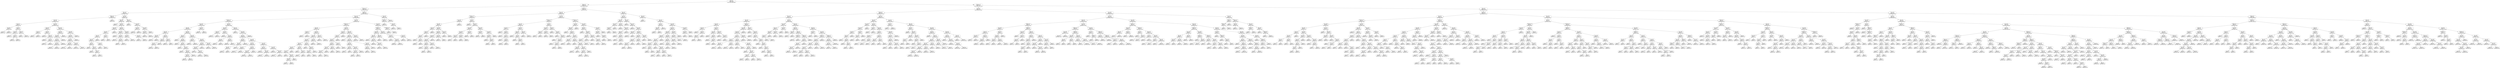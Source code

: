 digraph Tree {
node [shape=box, style="rounded", color="black", fontname=helvetica] ;
edge [fontname=helvetica] ;
0 [label="7day <= -0.5\ngini = 0.6\nsamples = 20580\nvalue = [14758, 1899, 15808]"] ;
1 [label="Change <= 0.5\ngini = 0.5\nsamples = 3570\nvalue = [1486, 532, 3596]"] ;
0 -> 1 [labeldistance=2.5, labelangle=45, headlabel="True"] ;
2 [label="sentiment <= -0.5\ngini = 0.5\nsamples = 2875\nvalue = [907, 532, 3085]"] ;
1 -> 2 ;
3 [label="3day <= -0.5\ngini = 0.5\nsamples = 862\nvalue = [330, 174, 866]"] ;
2 -> 3 ;
4 [label="Change <= -0.5\ngini = 0.6\nsamples = 601\nvalue = [238, 174, 518]"] ;
3 -> 4 ;
5 [label="Hour <= 6.5\ngini = 0.6\nsamples = 555\nvalue = [238, 174, 449]"] ;
4 -> 5 ;
6 [label="Hour <= 1.5\ngini = 0.4\nsamples = 85\nvalue = [32, 7, 90]"] ;
5 -> 6 ;
7 [label="Hour <= 0.5\ngini = 0.5\nsamples = 34\nvalue = [21, 2, 39]"] ;
6 -> 7 ;
8 [label="gini = 0.3\nsamples = 14\nvalue = [3, 1, 15]"] ;
7 -> 8 ;
9 [label="gini = 0.5\nsamples = 20\nvalue = [18, 1, 24]"] ;
7 -> 9 ;
10 [label="Hour <= 4.5\ngini = 0.4\nsamples = 51\nvalue = [11, 5, 51]"] ;
6 -> 10 ;
11 [label="Hour <= 2.5\ngini = 0.4\nsamples = 40\nvalue = [10, 2, 40]"] ;
10 -> 11 ;
12 [label="gini = 0.3\nsamples = 17\nvalue = [3, 1, 19]"] ;
11 -> 12 ;
13 [label="Hour <= 3.5\ngini = 0.4\nsamples = 23\nvalue = [7, 1, 21]"] ;
11 -> 13 ;
14 [label="gini = 0.4\nsamples = 12\nvalue = [4, 0, 13]"] ;
13 -> 14 ;
15 [label="gini = 0.5\nsamples = 11\nvalue = [3, 1, 8]"] ;
13 -> 15 ;
16 [label="Hour <= 5.5\ngini = 0.4\nsamples = 11\nvalue = [1, 3, 11]"] ;
10 -> 16 ;
17 [label="gini = 0.0\nsamples = 1\nvalue = [0, 1, 0]"] ;
16 -> 17 ;
18 [label="gini = 0.4\nsamples = 10\nvalue = [1, 2, 11]"] ;
16 -> 18 ;
19 [label="Hour <= 12.5\ngini = 0.6\nsamples = 470\nvalue = [206, 167, 359]"] ;
5 -> 19 ;
20 [label="Hour <= 8.5\ngini = 0.7\nsamples = 83\nvalue = [45, 48, 41]"] ;
19 -> 20 ;
21 [label="Hour <= 7.5\ngini = 0.6\nsamples = 16\nvalue = [14, 7, 8]"] ;
20 -> 21 ;
22 [label="gini = 0.5\nsamples = 2\nvalue = [2, 0, 2]"] ;
21 -> 22 ;
23 [label="gini = 0.6\nsamples = 14\nvalue = [12, 7, 6]"] ;
21 -> 23 ;
24 [label="Hour <= 9.5\ngini = 0.7\nsamples = 67\nvalue = [31, 41, 33]"] ;
20 -> 24 ;
25 [label="gini = 0.4\nsamples = 11\nvalue = [0, 13, 5]"] ;
24 -> 25 ;
26 [label="Hour <= 10.5\ngini = 0.7\nsamples = 56\nvalue = [31, 28, 28]"] ;
24 -> 26 ;
27 [label="gini = 0.6\nsamples = 9\nvalue = [6, 2, 5]"] ;
26 -> 27 ;
28 [label="Hour <= 11.5\ngini = 0.7\nsamples = 47\nvalue = [25, 26, 23]"] ;
26 -> 28 ;
29 [label="gini = 0.6\nsamples = 17\nvalue = [7, 14, 8]"] ;
28 -> 29 ;
30 [label="gini = 0.7\nsamples = 30\nvalue = [18, 12, 15]"] ;
28 -> 30 ;
31 [label="Hour <= 17.5\ngini = 0.6\nsamples = 387\nvalue = [161, 119, 318]"] ;
19 -> 31 ;
32 [label="Hour <= 16.5\ngini = 0.6\nsamples = 212\nvalue = [89, 46, 192]"] ;
31 -> 32 ;
33 [label="Hour <= 15.5\ngini = 0.5\nsamples = 175\nvalue = [69, 36, 161]"] ;
32 -> 33 ;
34 [label="Hour <= 14.5\ngini = 0.6\nsamples = 152\nvalue = [64, 30, 137]"] ;
33 -> 34 ;
35 [label="Hour <= 13.5\ngini = 0.6\nsamples = 103\nvalue = [40, 24, 98]"] ;
34 -> 35 ;
36 [label="gini = 0.6\nsamples = 52\nvalue = [20, 15, 44]"] ;
35 -> 36 ;
37 [label="gini = 0.5\nsamples = 51\nvalue = [20, 9, 54]"] ;
35 -> 37 ;
38 [label="gini = 0.6\nsamples = 49\nvalue = [24, 6, 39]"] ;
34 -> 38 ;
39 [label="gini = 0.5\nsamples = 23\nvalue = [5, 6, 24]"] ;
33 -> 39 ;
40 [label="gini = 0.6\nsamples = 37\nvalue = [20, 10, 31]"] ;
32 -> 40 ;
41 [label="Hour <= 22.5\ngini = 0.6\nsamples = 175\nvalue = [72, 73, 126]"] ;
31 -> 41 ;
42 [label="Hour <= 21.5\ngini = 0.6\nsamples = 162\nvalue = [67, 72, 112]"] ;
41 -> 42 ;
43 [label="Hour <= 19.5\ngini = 0.6\nsamples = 141\nvalue = [52, 61, 103]"] ;
42 -> 43 ;
44 [label="Hour <= 18.5\ngini = 0.6\nsamples = 70\nvalue = [26, 38, 54]"] ;
43 -> 44 ;
45 [label="gini = 0.6\nsamples = 33\nvalue = [17, 16, 26]"] ;
44 -> 45 ;
46 [label="gini = 0.6\nsamples = 37\nvalue = [9, 22, 28]"] ;
44 -> 46 ;
47 [label="Hour <= 20.5\ngini = 0.6\nsamples = 71\nvalue = [26, 23, 49]"] ;
43 -> 47 ;
48 [label="gini = 0.6\nsamples = 34\nvalue = [12, 12, 26]"] ;
47 -> 48 ;
49 [label="gini = 0.6\nsamples = 37\nvalue = [14, 11, 23]"] ;
47 -> 49 ;
50 [label="gini = 0.7\nsamples = 21\nvalue = [15, 11, 9]"] ;
42 -> 50 ;
51 [label="gini = 0.4\nsamples = 13\nvalue = [5, 1, 14]"] ;
41 -> 51 ;
52 [label="gini = 0.0\nsamples = 46\nvalue = [0, 0, 69]"] ;
4 -> 52 ;
53 [label="Hour <= 18.5\ngini = 0.3\nsamples = 261\nvalue = [92, 0, 348]"] ;
3 -> 53 ;
54 [label="3day <= 0.5\ngini = 0.5\nsamples = 143\nvalue = [82, 0, 152]"] ;
53 -> 54 ;
55 [label="gini = 0.0\nsamples = 2\nvalue = [0, 0, 2]"] ;
54 -> 55 ;
56 [label="Hour <= 10.5\ngini = 0.5\nsamples = 141\nvalue = [82, 0, 150]"] ;
54 -> 56 ;
57 [label="Hour <= 8.5\ngini = 0.3\nsamples = 36\nvalue = [12, 0, 50]"] ;
56 -> 57 ;
58 [label="Hour <= 6.5\ngini = 0.4\nsamples = 27\nvalue = [12, 0, 34]"] ;
57 -> 58 ;
59 [label="Hour <= 5.5\ngini = 0.4\nsamples = 24\nvalue = [10, 0, 33]"] ;
58 -> 59 ;
60 [label="Hour <= 3.5\ngini = 0.4\nsamples = 21\nvalue = [10, 0, 25]"] ;
59 -> 60 ;
61 [label="Hour <= 0.5\ngini = 0.4\nsamples = 13\nvalue = [6, 0, 19]"] ;
60 -> 61 ;
62 [label="gini = 0.5\nsamples = 3\nvalue = [3, 0, 4]"] ;
61 -> 62 ;
63 [label="Hour <= 1.5\ngini = 0.3\nsamples = 10\nvalue = [3, 0, 15]"] ;
61 -> 63 ;
64 [label="gini = 0.0\nsamples = 3\nvalue = [0, 0, 5]"] ;
63 -> 64 ;
65 [label="Hour <= 2.5\ngini = 0.4\nsamples = 7\nvalue = [3, 0, 10]"] ;
63 -> 65 ;
66 [label="gini = 0.4\nsamples = 4\nvalue = [2, 0, 6]"] ;
65 -> 66 ;
67 [label="gini = 0.3\nsamples = 3\nvalue = [1, 0, 4]"] ;
65 -> 67 ;
68 [label="Hour <= 4.5\ngini = 0.5\nsamples = 8\nvalue = [4, 0, 6]"] ;
60 -> 68 ;
69 [label="gini = 0.5\nsamples = 4\nvalue = [3, 0, 3]"] ;
68 -> 69 ;
70 [label="gini = 0.4\nsamples = 4\nvalue = [1, 0, 3]"] ;
68 -> 70 ;
71 [label="gini = 0.0\nsamples = 3\nvalue = [0, 0, 8]"] ;
59 -> 71 ;
72 [label="Hour <= 7.5\ngini = 0.4\nsamples = 3\nvalue = [2, 0, 1]"] ;
58 -> 72 ;
73 [label="gini = 0.0\nsamples = 1\nvalue = [1, 0, 0]"] ;
72 -> 73 ;
74 [label="gini = 0.5\nsamples = 2\nvalue = [1, 0, 1]"] ;
72 -> 74 ;
75 [label="gini = 0.0\nsamples = 9\nvalue = [0, 0, 16]"] ;
57 -> 75 ;
76 [label="Hour <= 14.5\ngini = 0.5\nsamples = 105\nvalue = [70, 0, 100]"] ;
56 -> 76 ;
77 [label="Hour <= 11.5\ngini = 0.5\nsamples = 43\nvalue = [32, 0, 29]"] ;
76 -> 77 ;
78 [label="gini = 0.0\nsamples = 2\nvalue = [3, 0, 0]"] ;
77 -> 78 ;
79 [label="Hour <= 12.5\ngini = 0.5\nsamples = 41\nvalue = [29, 0, 29]"] ;
77 -> 79 ;
80 [label="gini = 0.5\nsamples = 13\nvalue = [11, 0, 10]"] ;
79 -> 80 ;
81 [label="Hour <= 13.5\ngini = 0.5\nsamples = 28\nvalue = [18, 0, 19]"] ;
79 -> 81 ;
82 [label="gini = 0.5\nsamples = 11\nvalue = [7, 0, 7]"] ;
81 -> 82 ;
83 [label="gini = 0.5\nsamples = 17\nvalue = [11, 0, 12]"] ;
81 -> 83 ;
84 [label="Hour <= 16.5\ngini = 0.5\nsamples = 62\nvalue = [38, 0, 71]"] ;
76 -> 84 ;
85 [label="Hour <= 15.5\ngini = 0.3\nsamples = 27\nvalue = [8, 0, 36]"] ;
84 -> 85 ;
86 [label="gini = 0.3\nsamples = 12\nvalue = [4, 0, 20]"] ;
85 -> 86 ;
87 [label="gini = 0.3\nsamples = 15\nvalue = [4, 0, 16]"] ;
85 -> 87 ;
88 [label="Hour <= 17.5\ngini = 0.5\nsamples = 35\nvalue = [30, 0, 35]"] ;
84 -> 88 ;
89 [label="gini = 0.5\nsamples = 17\nvalue = [22, 0, 18]"] ;
88 -> 89 ;
90 [label="gini = 0.4\nsamples = 18\nvalue = [8, 0, 17]"] ;
88 -> 90 ;
91 [label="3day <= 0.5\ngini = 0.1\nsamples = 118\nvalue = [10, 0, 196]"] ;
53 -> 91 ;
92 [label="gini = 0.0\nsamples = 1\nvalue = [0, 0, 2]"] ;
91 -> 92 ;
93 [label="Hour <= 20.5\ngini = 0.1\nsamples = 117\nvalue = [10, 0, 194]"] ;
91 -> 93 ;
94 [label="Hour <= 19.5\ngini = 0.1\nsamples = 85\nvalue = [5, 0, 147]"] ;
93 -> 94 ;
95 [label="gini = 0.1\nsamples = 35\nvalue = [4, 0, 69]"] ;
94 -> 95 ;
96 [label="gini = 0.0\nsamples = 50\nvalue = [1, 0, 78]"] ;
94 -> 96 ;
97 [label="Hour <= 22.5\ngini = 0.2\nsamples = 32\nvalue = [5, 0, 47]"] ;
93 -> 97 ;
98 [label="Hour <= 21.5\ngini = 0.2\nsamples = 25\nvalue = [4, 0, 37]"] ;
97 -> 98 ;
99 [label="gini = 0.2\nsamples = 13\nvalue = [2, 0, 19]"] ;
98 -> 99 ;
100 [label="gini = 0.2\nsamples = 12\nvalue = [2, 0, 18]"] ;
98 -> 100 ;
101 [label="gini = 0.2\nsamples = 7\nvalue = [1, 0, 10]"] ;
97 -> 101 ;
102 [label="Change <= -0.5\ngini = 0.5\nsamples = 2013\nvalue = [577, 358, 2219]"] ;
2 -> 102 ;
103 [label="3day <= -0.5\ngini = 0.5\nsamples = 1895\nvalue = [576, 358, 2012]"] ;
102 -> 103 ;
104 [label="sentiment <= 0.5\ngini = 0.6\nsamples = 1172\nvalue = [421, 358, 1031]"] ;
103 -> 104 ;
105 [label="Hour <= 21.5\ngini = 0.6\nsamples = 421\nvalue = [135, 119, 392]"] ;
104 -> 105 ;
106 [label="Hour <= 6.5\ngini = 0.5\nsamples = 388\nvalue = [120, 106, 373]"] ;
105 -> 106 ;
107 [label="Hour <= 1.5\ngini = 0.5\nsamples = 78\nvalue = [18, 17, 80]"] ;
106 -> 107 ;
108 [label="Hour <= 0.5\ngini = 0.6\nsamples = 22\nvalue = [9, 5, 14]"] ;
107 -> 108 ;
109 [label="gini = 0.5\nsamples = 12\nvalue = [3, 3, 10]"] ;
108 -> 109 ;
110 [label="gini = 0.6\nsamples = 10\nvalue = [6, 2, 4]"] ;
108 -> 110 ;
111 [label="Hour <= 4.5\ngini = 0.4\nsamples = 56\nvalue = [9, 12, 66]"] ;
107 -> 111 ;
112 [label="Hour <= 3.5\ngini = 0.4\nsamples = 38\nvalue = [8, 9, 45]"] ;
111 -> 112 ;
113 [label="Hour <= 2.5\ngini = 0.4\nsamples = 28\nvalue = [5, 8, 36]"] ;
112 -> 113 ;
114 [label="gini = 0.4\nsamples = 18\nvalue = [3, 5, 23]"] ;
113 -> 114 ;
115 [label="gini = 0.4\nsamples = 10\nvalue = [2, 3, 13]"] ;
113 -> 115 ;
116 [label="gini = 0.5\nsamples = 10\nvalue = [3, 1, 9]"] ;
112 -> 116 ;
117 [label="Hour <= 5.5\ngini = 0.3\nsamples = 18\nvalue = [1, 3, 21]"] ;
111 -> 117 ;
118 [label="gini = 0.2\nsamples = 11\nvalue = [0, 2, 15]"] ;
117 -> 118 ;
119 [label="gini = 0.4\nsamples = 7\nvalue = [1, 1, 6]"] ;
117 -> 119 ;
120 [label="Hour <= 13.5\ngini = 0.6\nsamples = 310\nvalue = [102, 89, 293]"] ;
106 -> 120 ;
121 [label="Hour <= 7.5\ngini = 0.6\nsamples = 73\nvalue = [18, 31, 57]"] ;
120 -> 121 ;
122 [label="gini = 0.5\nsamples = 4\nvalue = [0, 3, 2]"] ;
121 -> 122 ;
123 [label="Hour <= 8.5\ngini = 0.6\nsamples = 69\nvalue = [18, 28, 55]"] ;
121 -> 123 ;
124 [label="gini = 0.6\nsamples = 6\nvalue = [3, 1, 3]"] ;
123 -> 124 ;
125 [label="Hour <= 9.5\ngini = 0.6\nsamples = 63\nvalue = [15, 27, 52]"] ;
123 -> 125 ;
126 [label="gini = 0.4\nsamples = 2\nvalue = [0, 1, 2]"] ;
125 -> 126 ;
127 [label="Hour <= 10.5\ngini = 0.6\nsamples = 61\nvalue = [15, 26, 50]"] ;
125 -> 127 ;
128 [label="gini = 0.6\nsamples = 6\nvalue = [2, 3, 4]"] ;
127 -> 128 ;
129 [label="Hour <= 12.5\ngini = 0.6\nsamples = 55\nvalue = [13, 23, 46]"] ;
127 -> 129 ;
130 [label="Hour <= 11.5\ngini = 0.6\nsamples = 26\nvalue = [6, 12, 22]"] ;
129 -> 130 ;
131 [label="gini = 0.6\nsamples = 13\nvalue = [3, 6, 12]"] ;
130 -> 131 ;
132 [label="gini = 0.6\nsamples = 13\nvalue = [3, 6, 10]"] ;
130 -> 132 ;
133 [label="gini = 0.6\nsamples = 29\nvalue = [7, 11, 24]"] ;
129 -> 133 ;
134 [label="Hour <= 15.5\ngini = 0.5\nsamples = 237\nvalue = [84, 58, 236]"] ;
120 -> 134 ;
135 [label="Hour <= 14.5\ngini = 0.5\nsamples = 72\nvalue = [32, 12, 69]"] ;
134 -> 135 ;
136 [label="gini = 0.6\nsamples = 40\nvalue = [17, 9, 37]"] ;
135 -> 136 ;
137 [label="gini = 0.5\nsamples = 32\nvalue = [15, 3, 32]"] ;
135 -> 137 ;
138 [label="Hour <= 19.5\ngini = 0.5\nsamples = 165\nvalue = [52, 46, 167]"] ;
134 -> 138 ;
139 [label="Hour <= 18.5\ngini = 0.6\nsamples = 114\nvalue = [36, 35, 106]"] ;
138 -> 139 ;
140 [label="Hour <= 16.5\ngini = 0.5\nsamples = 92\nvalue = [26, 25, 97]"] ;
139 -> 140 ;
141 [label="gini = 0.5\nsamples = 32\nvalue = [7, 9, 29]"] ;
140 -> 141 ;
142 [label="Hour <= 17.5\ngini = 0.5\nsamples = 60\nvalue = [19, 16, 68]"] ;
140 -> 142 ;
143 [label="gini = 0.5\nsamples = 32\nvalue = [10, 8, 36]"] ;
142 -> 143 ;
144 [label="gini = 0.5\nsamples = 28\nvalue = [9, 8, 32]"] ;
142 -> 144 ;
145 [label="gini = 0.7\nsamples = 22\nvalue = [10, 10, 9]"] ;
139 -> 145 ;
146 [label="Hour <= 20.5\ngini = 0.5\nsamples = 51\nvalue = [16, 11, 61]"] ;
138 -> 146 ;
147 [label="gini = 0.3\nsamples = 23\nvalue = [3, 4, 33]"] ;
146 -> 147 ;
148 [label="gini = 0.6\nsamples = 28\nvalue = [13, 7, 28]"] ;
146 -> 148 ;
149 [label="Hour <= 22.5\ngini = 0.7\nsamples = 33\nvalue = [15, 13, 19]"] ;
105 -> 149 ;
150 [label="gini = 0.6\nsamples = 23\nvalue = [10, 7, 13]"] ;
149 -> 150 ;
151 [label="gini = 0.7\nsamples = 10\nvalue = [5, 6, 6]"] ;
149 -> 151 ;
152 [label="Hour <= 6.5\ngini = 0.6\nsamples = 751\nvalue = [286, 239, 639]"] ;
104 -> 152 ;
153 [label="Hour <= 1.5\ngini = 0.6\nsamples = 122\nvalue = [68, 23, 107]"] ;
152 -> 153 ;
154 [label="Hour <= 0.5\ngini = 0.6\nsamples = 44\nvalue = [25, 14, 32]"] ;
153 -> 154 ;
155 [label="gini = 0.6\nsamples = 23\nvalue = [11, 5, 22]"] ;
154 -> 155 ;
156 [label="gini = 0.7\nsamples = 21\nvalue = [14, 9, 10]"] ;
154 -> 156 ;
157 [label="Hour <= 2.5\ngini = 0.5\nsamples = 78\nvalue = [43, 9, 75]"] ;
153 -> 157 ;
158 [label="gini = 0.5\nsamples = 20\nvalue = [13, 0, 19]"] ;
157 -> 158 ;
159 [label="Hour <= 4.5\ngini = 0.5\nsamples = 58\nvalue = [30, 9, 56]"] ;
157 -> 159 ;
160 [label="Hour <= 3.5\ngini = 0.5\nsamples = 30\nvalue = [15, 3, 30]"] ;
159 -> 160 ;
161 [label="gini = 0.5\nsamples = 13\nvalue = [6, 1, 12]"] ;
160 -> 161 ;
162 [label="gini = 0.5\nsamples = 17\nvalue = [9, 2, 18]"] ;
160 -> 162 ;
163 [label="Hour <= 5.5\ngini = 0.6\nsamples = 28\nvalue = [15, 6, 26]"] ;
159 -> 163 ;
164 [label="gini = 0.6\nsamples = 15\nvalue = [9, 3, 15]"] ;
163 -> 164 ;
165 [label="gini = 0.6\nsamples = 13\nvalue = [6, 3, 11]"] ;
163 -> 165 ;
166 [label="Hour <= 7.5\ngini = 0.6\nsamples = 629\nvalue = [218, 216, 532]"] ;
152 -> 166 ;
167 [label="gini = 0.1\nsamples = 9\nvalue = [1, 0, 13]"] ;
166 -> 167 ;
168 [label="Hour <= 22.5\ngini = 0.6\nsamples = 620\nvalue = [217, 216, 519]"] ;
166 -> 168 ;
169 [label="Hour <= 11.5\ngini = 0.6\nsamples = 588\nvalue = [198, 208, 501]"] ;
168 -> 169 ;
170 [label="Hour <= 10.5\ngini = 0.6\nsamples = 61\nvalue = [23, 38, 52]"] ;
169 -> 170 ;
171 [label="Hour <= 9.5\ngini = 0.6\nsamples = 36\nvalue = [11, 13, 36]"] ;
170 -> 171 ;
172 [label="Hour <= 8.5\ngini = 0.6\nsamples = 26\nvalue = [7, 12, 21]"] ;
171 -> 172 ;
173 [label="gini = 0.6\nsamples = 18\nvalue = [4, 8, 14]"] ;
172 -> 173 ;
174 [label="gini = 0.6\nsamples = 8\nvalue = [3, 4, 7]"] ;
172 -> 174 ;
175 [label="gini = 0.4\nsamples = 10\nvalue = [4, 1, 15]"] ;
171 -> 175 ;
176 [label="gini = 0.6\nsamples = 25\nvalue = [12, 25, 16]"] ;
170 -> 176 ;
177 [label="Hour <= 16.5\ngini = 0.6\nsamples = 527\nvalue = [175, 170, 449]"] ;
169 -> 177 ;
178 [label="Hour <= 13.5\ngini = 0.6\nsamples = 260\nvalue = [87, 66, 236]"] ;
177 -> 178 ;
179 [label="Hour <= 12.5\ngini = 0.6\nsamples = 90\nvalue = [38, 31, 72]"] ;
178 -> 179 ;
180 [label="gini = 0.6\nsamples = 33\nvalue = [13, 11, 26]"] ;
179 -> 180 ;
181 [label="gini = 0.6\nsamples = 57\nvalue = [25, 20, 46]"] ;
179 -> 181 ;
182 [label="Hour <= 15.5\ngini = 0.5\nsamples = 170\nvalue = [49, 35, 164]"] ;
178 -> 182 ;
183 [label="Hour <= 14.5\ngini = 0.5\nsamples = 123\nvalue = [30, 30, 120]"] ;
182 -> 183 ;
184 [label="gini = 0.5\nsamples = 69\nvalue = [17, 19, 65]"] ;
183 -> 184 ;
185 [label="gini = 0.5\nsamples = 54\nvalue = [13, 11, 55]"] ;
183 -> 185 ;
186 [label="gini = 0.5\nsamples = 47\nvalue = [19, 5, 44]"] ;
182 -> 186 ;
187 [label="Hour <= 19.5\ngini = 0.6\nsamples = 267\nvalue = [88, 104, 213]"] ;
177 -> 187 ;
188 [label="Hour <= 17.5\ngini = 0.6\nsamples = 147\nvalue = [48, 68, 109]"] ;
187 -> 188 ;
189 [label="gini = 0.6\nsamples = 48\nvalue = [18, 20, 35]"] ;
188 -> 189 ;
190 [label="Hour <= 18.5\ngini = 0.6\nsamples = 99\nvalue = [30, 48, 74]"] ;
188 -> 190 ;
191 [label="gini = 0.6\nsamples = 34\nvalue = [10, 16, 21]"] ;
190 -> 191 ;
192 [label="gini = 0.6\nsamples = 65\nvalue = [20, 32, 53]"] ;
190 -> 192 ;
193 [label="Hour <= 20.5\ngini = 0.6\nsamples = 120\nvalue = [40, 36, 104]"] ;
187 -> 193 ;
194 [label="gini = 0.6\nsamples = 43\nvalue = [16, 14, 34]"] ;
193 -> 194 ;
195 [label="Hour <= 21.5\ngini = 0.6\nsamples = 77\nvalue = [24, 22, 70]"] ;
193 -> 195 ;
196 [label="gini = 0.6\nsamples = 47\nvalue = [12, 15, 42]"] ;
195 -> 196 ;
197 [label="gini = 0.6\nsamples = 30\nvalue = [12, 7, 28]"] ;
195 -> 197 ;
198 [label="gini = 0.6\nsamples = 32\nvalue = [19, 8, 18]"] ;
168 -> 198 ;
199 [label="Hour <= 18.5\ngini = 0.2\nsamples = 723\nvalue = [155, 0, 981]"] ;
103 -> 199 ;
200 [label="sentiment <= 0.5\ngini = 0.3\nsamples = 413\nvalue = [119, 0, 535]"] ;
199 -> 200 ;
201 [label="Hour <= 2.5\ngini = 0.3\nsamples = 151\nvalue = [48, 0, 188]"] ;
200 -> 201 ;
202 [label="Hour <= 0.5\ngini = 0.1\nsamples = 20\nvalue = [2, 0, 32]"] ;
201 -> 202 ;
203 [label="gini = 0.4\nsamples = 6\nvalue = [2, 0, 5]"] ;
202 -> 203 ;
204 [label="gini = 0.0\nsamples = 14\nvalue = [0, 0, 27]"] ;
202 -> 204 ;
205 [label="Hour <= 16.5\ngini = 0.4\nsamples = 131\nvalue = [46, 0, 156]"] ;
201 -> 205 ;
206 [label="Hour <= 14.5\ngini = 0.4\nsamples = 103\nvalue = [42, 0, 119]"] ;
205 -> 206 ;
207 [label="Hour <= 10.5\ngini = 0.3\nsamples = 74\nvalue = [25, 0, 89]"] ;
206 -> 207 ;
208 [label="Hour <= 7.5\ngini = 0.3\nsamples = 40\nvalue = [14, 0, 57]"] ;
207 -> 208 ;
209 [label="Hour <= 6.5\ngini = 0.4\nsamples = 26\nvalue = [10, 0, 34]"] ;
208 -> 209 ;
210 [label="Hour <= 3.5\ngini = 0.3\nsamples = 24\nvalue = [9, 0, 33]"] ;
209 -> 210 ;
211 [label="gini = 0.4\nsamples = 6\nvalue = [3, 0, 9]"] ;
210 -> 211 ;
212 [label="Hour <= 5.5\ngini = 0.3\nsamples = 18\nvalue = [6, 0, 24]"] ;
210 -> 212 ;
213 [label="Hour <= 4.5\ngini = 0.3\nsamples = 11\nvalue = [3, 0, 15]"] ;
212 -> 213 ;
214 [label="gini = 0.3\nsamples = 8\nvalue = [3, 0, 11]"] ;
213 -> 214 ;
215 [label="gini = 0.0\nsamples = 3\nvalue = [0, 0, 4]"] ;
213 -> 215 ;
216 [label="gini = 0.4\nsamples = 7\nvalue = [3, 0, 9]"] ;
212 -> 216 ;
217 [label="gini = 0.5\nsamples = 2\nvalue = [1, 0, 1]"] ;
209 -> 217 ;
218 [label="Hour <= 8.5\ngini = 0.3\nsamples = 14\nvalue = [4, 0, 23]"] ;
208 -> 218 ;
219 [label="gini = 0.0\nsamples = 4\nvalue = [0, 0, 8]"] ;
218 -> 219 ;
220 [label="Hour <= 9.5\ngini = 0.3\nsamples = 10\nvalue = [4, 0, 15]"] ;
218 -> 220 ;
221 [label="gini = 0.4\nsamples = 5\nvalue = [3, 0, 10]"] ;
220 -> 221 ;
222 [label="gini = 0.3\nsamples = 5\nvalue = [1, 0, 5]"] ;
220 -> 222 ;
223 [label="Hour <= 11.5\ngini = 0.4\nsamples = 34\nvalue = [11, 0, 32]"] ;
207 -> 223 ;
224 [label="gini = 0.5\nsamples = 3\nvalue = [2, 0, 2]"] ;
223 -> 224 ;
225 [label="Hour <= 13.5\ngini = 0.4\nsamples = 31\nvalue = [9, 0, 30]"] ;
223 -> 225 ;
226 [label="Hour <= 12.5\ngini = 0.4\nsamples = 17\nvalue = [6, 0, 15]"] ;
225 -> 226 ;
227 [label="gini = 0.4\nsamples = 8\nvalue = [3, 0, 7]"] ;
226 -> 227 ;
228 [label="gini = 0.4\nsamples = 9\nvalue = [3, 0, 8]"] ;
226 -> 228 ;
229 [label="gini = 0.3\nsamples = 14\nvalue = [3, 0, 15]"] ;
225 -> 229 ;
230 [label="Hour <= 15.5\ngini = 0.5\nsamples = 29\nvalue = [17, 0, 30]"] ;
206 -> 230 ;
231 [label="gini = 0.5\nsamples = 15\nvalue = [7, 0, 13]"] ;
230 -> 231 ;
232 [label="gini = 0.5\nsamples = 14\nvalue = [10, 0, 17]"] ;
230 -> 232 ;
233 [label="Hour <= 17.5\ngini = 0.2\nsamples = 28\nvalue = [4, 0, 37]"] ;
205 -> 233 ;
234 [label="gini = 0.1\nsamples = 13\nvalue = [1, 0, 21]"] ;
233 -> 234 ;
235 [label="gini = 0.3\nsamples = 15\nvalue = [3, 0, 16]"] ;
233 -> 235 ;
236 [label="Hour <= 8.5\ngini = 0.3\nsamples = 262\nvalue = [71, 0, 347]"] ;
200 -> 236 ;
237 [label="Hour <= 7.5\ngini = 0.4\nsamples = 60\nvalue = [26, 0, 72]"] ;
236 -> 237 ;
238 [label="Hour <= 6.5\ngini = 0.3\nsamples = 54\nvalue = [18, 0, 70]"] ;
237 -> 238 ;
239 [label="Hour <= 4.5\ngini = 0.3\nsamples = 49\nvalue = [18, 0, 62]"] ;
238 -> 239 ;
240 [label="Hour <= 2.5\ngini = 0.3\nsamples = 35\nvalue = [9, 0, 47]"] ;
239 -> 240 ;
241 [label="Hour <= 1.5\ngini = 0.3\nsamples = 22\nvalue = [7, 0, 28]"] ;
240 -> 241 ;
242 [label="Hour <= 0.5\ngini = 0.2\nsamples = 13\nvalue = [2, 0, 17]"] ;
241 -> 242 ;
243 [label="gini = 0.4\nsamples = 3\nvalue = [1, 0, 3]"] ;
242 -> 243 ;
244 [label="gini = 0.1\nsamples = 10\nvalue = [1, 0, 14]"] ;
242 -> 244 ;
245 [label="gini = 0.4\nsamples = 9\nvalue = [5, 0, 11]"] ;
241 -> 245 ;
246 [label="Hour <= 3.5\ngini = 0.2\nsamples = 13\nvalue = [2, 0, 19]"] ;
240 -> 246 ;
247 [label="gini = 0.0\nsamples = 3\nvalue = [0, 0, 5]"] ;
246 -> 247 ;
248 [label="gini = 0.2\nsamples = 10\nvalue = [2, 0, 14]"] ;
246 -> 248 ;
249 [label="Hour <= 5.5\ngini = 0.5\nsamples = 14\nvalue = [9, 0, 15]"] ;
239 -> 249 ;
250 [label="gini = 0.5\nsamples = 9\nvalue = [5, 0, 8]"] ;
249 -> 250 ;
251 [label="gini = 0.5\nsamples = 5\nvalue = [4, 0, 7]"] ;
249 -> 251 ;
252 [label="gini = 0.0\nsamples = 5\nvalue = [0, 0, 8]"] ;
238 -> 252 ;
253 [label="gini = 0.3\nsamples = 6\nvalue = [8, 0, 2]"] ;
237 -> 253 ;
254 [label="Hour <= 16.5\ngini = 0.2\nsamples = 202\nvalue = [45, 0, 275]"] ;
236 -> 254 ;
255 [label="3day <= 0.5\ngini = 0.2\nsamples = 139\nvalue = [25, 0, 193]"] ;
254 -> 255 ;
256 [label="gini = 0.0\nsamples = 1\nvalue = [0, 0, 1]"] ;
255 -> 256 ;
257 [label="Hour <= 13.5\ngini = 0.2\nsamples = 138\nvalue = [25, 0, 192]"] ;
255 -> 257 ;
258 [label="Hour <= 10.5\ngini = 0.3\nsamples = 49\nvalue = [13, 0, 66]"] ;
257 -> 258 ;
259 [label="Hour <= 9.5\ngini = 0.1\nsamples = 15\nvalue = [1, 0, 22]"] ;
258 -> 259 ;
260 [label="gini = 0.0\nsamples = 8\nvalue = [0, 0, 14]"] ;
259 -> 260 ;
261 [label="gini = 0.2\nsamples = 7\nvalue = [1, 0, 8]"] ;
259 -> 261 ;
262 [label="Hour <= 12.5\ngini = 0.3\nsamples = 34\nvalue = [12, 0, 44]"] ;
258 -> 262 ;
263 [label="Hour <= 11.5\ngini = 0.3\nsamples = 15\nvalue = [4, 0, 18]"] ;
262 -> 263 ;
264 [label="gini = 0.4\nsamples = 9\nvalue = [3, 0, 9]"] ;
263 -> 264 ;
265 [label="gini = 0.2\nsamples = 6\nvalue = [1, 0, 9]"] ;
263 -> 265 ;
266 [label="gini = 0.4\nsamples = 19\nvalue = [8, 0, 26]"] ;
262 -> 266 ;
267 [label="Hour <= 15.5\ngini = 0.2\nsamples = 89\nvalue = [12, 0, 126]"] ;
257 -> 267 ;
268 [label="Hour <= 14.5\ngini = 0.1\nsamples = 68\nvalue = [8, 0, 99]"] ;
267 -> 268 ;
269 [label="gini = 0.1\nsamples = 34\nvalue = [4, 0, 54]"] ;
268 -> 269 ;
270 [label="gini = 0.1\nsamples = 34\nvalue = [4, 0, 45]"] ;
268 -> 270 ;
271 [label="gini = 0.2\nsamples = 21\nvalue = [4, 0, 27]"] ;
267 -> 271 ;
272 [label="Hour <= 17.5\ngini = 0.3\nsamples = 63\nvalue = [20, 0, 82]"] ;
254 -> 272 ;
273 [label="gini = 0.3\nsamples = 26\nvalue = [8, 0, 36]"] ;
272 -> 273 ;
274 [label="gini = 0.3\nsamples = 37\nvalue = [12, 0, 46]"] ;
272 -> 274 ;
275 [label="Hour <= 22.5\ngini = 0.1\nsamples = 310\nvalue = [36, 0, 446]"] ;
199 -> 275 ;
276 [label="sentiment <= 0.5\ngini = 0.1\nsamples = 297\nvalue = [32, 0, 432]"] ;
275 -> 276 ;
277 [label="Hour <= 21.5\ngini = 0.1\nsamples = 132\nvalue = [8, 0, 192]"] ;
276 -> 277 ;
278 [label="3day <= 0.5\ngini = 0.1\nsamples = 119\nvalue = [5, 0, 176]"] ;
277 -> 278 ;
279 [label="gini = 0.0\nsamples = 1\nvalue = [0, 0, 3]"] ;
278 -> 279 ;
280 [label="Hour <= 19.5\ngini = 0.1\nsamples = 118\nvalue = [5, 0, 173]"] ;
278 -> 280 ;
281 [label="gini = 0.1\nsamples = 43\nvalue = [3, 0, 59]"] ;
280 -> 281 ;
282 [label="Hour <= 20.5\ngini = 0.0\nsamples = 75\nvalue = [2, 0, 114]"] ;
280 -> 282 ;
283 [label="gini = 0.0\nsamples = 53\nvalue = [2, 0, 79]"] ;
282 -> 283 ;
284 [label="gini = 0.0\nsamples = 22\nvalue = [0, 0, 35]"] ;
282 -> 284 ;
285 [label="3day <= 0.5\ngini = 0.3\nsamples = 13\nvalue = [3, 0, 16]"] ;
277 -> 285 ;
286 [label="gini = 0.0\nsamples = 1\nvalue = [0, 0, 1]"] ;
285 -> 286 ;
287 [label="gini = 0.3\nsamples = 12\nvalue = [3, 0, 15]"] ;
285 -> 287 ;
288 [label="Hour <= 20.5\ngini = 0.2\nsamples = 165\nvalue = [24, 0, 240]"] ;
276 -> 288 ;
289 [label="3day <= 0.5\ngini = 0.2\nsamples = 134\nvalue = [22, 0, 187]"] ;
288 -> 289 ;
290 [label="gini = 0.0\nsamples = 3\nvalue = [0, 0, 3]"] ;
289 -> 290 ;
291 [label="Hour <= 19.5\ngini = 0.2\nsamples = 131\nvalue = [22, 0, 184]"] ;
289 -> 291 ;
292 [label="gini = 0.2\nsamples = 62\nvalue = [8, 0, 83]"] ;
291 -> 292 ;
293 [label="gini = 0.2\nsamples = 69\nvalue = [14, 0, 101]"] ;
291 -> 293 ;
294 [label="Hour <= 21.5\ngini = 0.1\nsamples = 31\nvalue = [2, 0, 53]"] ;
288 -> 294 ;
295 [label="gini = 0.0\nsamples = 16\nvalue = [0, 0, 30]"] ;
294 -> 295 ;
296 [label="gini = 0.1\nsamples = 15\nvalue = [2, 0, 23]"] ;
294 -> 296 ;
297 [label="sentiment <= 0.5\ngini = 0.3\nsamples = 13\nvalue = [4, 0, 14]"] ;
275 -> 297 ;
298 [label="gini = 0.3\nsamples = 5\nvalue = [1, 0, 5]"] ;
297 -> 298 ;
299 [label="gini = 0.4\nsamples = 8\nvalue = [3, 0, 9]"] ;
297 -> 299 ;
300 [label="Hour <= 6.5\ngini = 0.0\nsamples = 118\nvalue = [1, 0, 207]"] ;
102 -> 300 ;
301 [label="sentiment <= 0.5\ngini = 0.0\nsamples = 34\nvalue = [1, 0, 50]"] ;
300 -> 301 ;
302 [label="gini = 0.0\nsamples = 15\nvalue = [0, 0, 21]"] ;
301 -> 302 ;
303 [label="Hour <= 5.5\ngini = 0.1\nsamples = 19\nvalue = [1, 0, 29]"] ;
301 -> 303 ;
304 [label="gini = 0.0\nsamples = 14\nvalue = [0, 0, 22]"] ;
303 -> 304 ;
305 [label="gini = 0.2\nsamples = 5\nvalue = [1, 0, 7]"] ;
303 -> 305 ;
306 [label="gini = 0.0\nsamples = 84\nvalue = [0, 0, 157]"] ;
300 -> 306 ;
307 [label="sentiment <= 0.5\ngini = 0.5\nsamples = 695\nvalue = [579, 0, 511]"] ;
1 -> 307 ;
308 [label="3day <= -0.5\ngini = 0.5\nsamples = 391\nvalue = [318, 0, 308]"] ;
307 -> 308 ;
309 [label="sentiment <= -0.5\ngini = 0.4\nsamples = 151\nvalue = [164, 0, 85]"] ;
308 -> 309 ;
310 [label="Hour <= 18.5\ngini = 0.5\nsamples = 90\nvalue = [94, 0, 49]"] ;
309 -> 310 ;
311 [label="Hour <= 8.5\ngini = 0.5\nsamples = 78\nvalue = [70, 0, 49]"] ;
310 -> 311 ;
312 [label="Hour <= 3.5\ngini = 0.3\nsamples = 15\nvalue = [21, 0, 4]"] ;
311 -> 312 ;
313 [label="Hour <= 2.5\ngini = 0.4\nsamples = 10\nvalue = [12, 0, 4]"] ;
312 -> 313 ;
314 [label="Hour <= 0.5\ngini = 0.3\nsamples = 9\nvalue = [12, 0, 3]"] ;
313 -> 314 ;
315 [label="gini = 0.0\nsamples = 3\nvalue = [5, 0, 0]"] ;
314 -> 315 ;
316 [label="Hour <= 1.5\ngini = 0.4\nsamples = 6\nvalue = [7, 0, 3]"] ;
314 -> 316 ;
317 [label="gini = 0.5\nsamples = 4\nvalue = [3, 0, 2]"] ;
316 -> 317 ;
318 [label="gini = 0.3\nsamples = 2\nvalue = [4, 0, 1]"] ;
316 -> 318 ;
319 [label="gini = 0.0\nsamples = 1\nvalue = [0, 0, 1]"] ;
313 -> 319 ;
320 [label="gini = 0.0\nsamples = 5\nvalue = [9, 0, 0]"] ;
312 -> 320 ;
321 [label="Hour <= 16.5\ngini = 0.5\nsamples = 63\nvalue = [49, 0, 45]"] ;
311 -> 321 ;
322 [label="Hour <= 14.5\ngini = 0.5\nsamples = 55\nvalue = [46, 0, 38]"] ;
321 -> 322 ;
323 [label="Hour <= 13.5\ngini = 0.5\nsamples = 37\nvalue = [27, 0, 28]"] ;
322 -> 323 ;
324 [label="Hour <= 11.5\ngini = 0.5\nsamples = 24\nvalue = [20, 0, 16]"] ;
323 -> 324 ;
325 [label="Hour <= 9.5\ngini = 0.5\nsamples = 6\nvalue = [3, 0, 5]"] ;
324 -> 325 ;
326 [label="gini = 0.0\nsamples = 1\nvalue = [0, 0, 1]"] ;
325 -> 326 ;
327 [label="Hour <= 10.5\ngini = 0.5\nsamples = 5\nvalue = [3, 0, 4]"] ;
325 -> 327 ;
328 [label="gini = 0.4\nsamples = 2\nvalue = [2, 0, 1]"] ;
327 -> 328 ;
329 [label="gini = 0.4\nsamples = 3\nvalue = [1, 0, 3]"] ;
327 -> 329 ;
330 [label="Hour <= 12.5\ngini = 0.5\nsamples = 18\nvalue = [17, 0, 11]"] ;
324 -> 330 ;
331 [label="gini = 0.0\nsamples = 4\nvalue = [4, 0, 0]"] ;
330 -> 331 ;
332 [label="gini = 0.5\nsamples = 14\nvalue = [13, 0, 11]"] ;
330 -> 332 ;
333 [label="gini = 0.5\nsamples = 13\nvalue = [7, 0, 12]"] ;
323 -> 333 ;
334 [label="Hour <= 15.5\ngini = 0.5\nsamples = 18\nvalue = [19, 0, 10]"] ;
322 -> 334 ;
335 [label="gini = 0.5\nsamples = 11\nvalue = [11, 0, 6]"] ;
334 -> 335 ;
336 [label="gini = 0.4\nsamples = 7\nvalue = [8, 0, 4]"] ;
334 -> 336 ;
337 [label="Hour <= 17.5\ngini = 0.4\nsamples = 8\nvalue = [3, 0, 7]"] ;
321 -> 337 ;
338 [label="gini = 0.0\nsamples = 3\nvalue = [0, 0, 4]"] ;
337 -> 338 ;
339 [label="gini = 0.5\nsamples = 5\nvalue = [3, 0, 3]"] ;
337 -> 339 ;
340 [label="gini = 0.0\nsamples = 12\nvalue = [24, 0, 0]"] ;
310 -> 340 ;
341 [label="Hour <= 11.0\ngini = 0.4\nsamples = 61\nvalue = [70, 0, 36]"] ;
309 -> 341 ;
342 [label="gini = 0.0\nsamples = 12\nvalue = [22, 0, 0]"] ;
341 -> 342 ;
343 [label="Hour <= 17.5\ngini = 0.5\nsamples = 49\nvalue = [48, 0, 36]"] ;
341 -> 343 ;
344 [label="Hour <= 15.5\ngini = 0.5\nsamples = 26\nvalue = [18, 0, 27]"] ;
343 -> 344 ;
345 [label="Hour <= 13.5\ngini = 0.5\nsamples = 17\nvalue = [13, 0, 15]"] ;
344 -> 345 ;
346 [label="Hour <= 12.5\ngini = 0.5\nsamples = 8\nvalue = [5, 0, 8]"] ;
345 -> 346 ;
347 [label="gini = 0.4\nsamples = 3\nvalue = [2, 0, 1]"] ;
346 -> 347 ;
348 [label="gini = 0.4\nsamples = 5\nvalue = [3, 0, 7]"] ;
346 -> 348 ;
349 [label="Hour <= 14.5\ngini = 0.5\nsamples = 9\nvalue = [8, 0, 7]"] ;
345 -> 349 ;
350 [label="gini = 0.5\nsamples = 4\nvalue = [3, 0, 3]"] ;
349 -> 350 ;
351 [label="gini = 0.5\nsamples = 5\nvalue = [5, 0, 4]"] ;
349 -> 351 ;
352 [label="Hour <= 16.5\ngini = 0.4\nsamples = 9\nvalue = [5, 0, 12]"] ;
344 -> 352 ;
353 [label="gini = 0.3\nsamples = 5\nvalue = [2, 0, 8]"] ;
352 -> 353 ;
354 [label="gini = 0.5\nsamples = 4\nvalue = [3, 0, 4]"] ;
352 -> 354 ;
355 [label="Hour <= 19.5\ngini = 0.4\nsamples = 23\nvalue = [30, 0, 9]"] ;
343 -> 355 ;
356 [label="Hour <= 18.5\ngini = 0.1\nsamples = 9\nvalue = [13, 0, 1]"] ;
355 -> 356 ;
357 [label="gini = 0.0\nsamples = 3\nvalue = [4, 0, 0]"] ;
356 -> 357 ;
358 [label="gini = 0.2\nsamples = 6\nvalue = [9, 0, 1]"] ;
356 -> 358 ;
359 [label="Hour <= 22.5\ngini = 0.4\nsamples = 14\nvalue = [17, 0, 8]"] ;
355 -> 359 ;
360 [label="Hour <= 20.5\ngini = 0.5\nsamples = 11\nvalue = [11, 0, 8]"] ;
359 -> 360 ;
361 [label="gini = 0.5\nsamples = 4\nvalue = [3, 0, 4]"] ;
360 -> 361 ;
362 [label="Hour <= 21.5\ngini = 0.4\nsamples = 7\nvalue = [8, 0, 4]"] ;
360 -> 362 ;
363 [label="gini = 0.4\nsamples = 5\nvalue = [6, 0, 2]"] ;
362 -> 363 ;
364 [label="gini = 0.5\nsamples = 2\nvalue = [2, 0, 2]"] ;
362 -> 364 ;
365 [label="gini = 0.0\nsamples = 3\nvalue = [6, 0, 0]"] ;
359 -> 365 ;
366 [label="Hour <= 13.5\ngini = 0.5\nsamples = 240\nvalue = [154, 0, 223]"] ;
308 -> 366 ;
367 [label="sentiment <= -0.5\ngini = 0.5\nsamples = 94\nvalue = [76, 0, 71]"] ;
366 -> 367 ;
368 [label="Hour <= 6.5\ngini = 0.5\nsamples = 51\nvalue = [36, 0, 38]"] ;
367 -> 368 ;
369 [label="Hour <= 0.5\ngini = 0.4\nsamples = 20\nvalue = [7, 0, 23]"] ;
368 -> 369 ;
370 [label="gini = 0.0\nsamples = 1\nvalue = [1, 0, 0]"] ;
369 -> 370 ;
371 [label="Hour <= 1.5\ngini = 0.3\nsamples = 19\nvalue = [6, 0, 23]"] ;
369 -> 371 ;
372 [label="gini = 0.5\nsamples = 4\nvalue = [3, 0, 5]"] ;
371 -> 372 ;
373 [label="Hour <= 4.5\ngini = 0.2\nsamples = 15\nvalue = [3, 0, 18]"] ;
371 -> 373 ;
374 [label="gini = 0.0\nsamples = 7\nvalue = [0, 0, 7]"] ;
373 -> 374 ;
375 [label="Hour <= 5.5\ngini = 0.3\nsamples = 8\nvalue = [3, 0, 11]"] ;
373 -> 375 ;
376 [label="gini = 0.4\nsamples = 6\nvalue = [3, 0, 8]"] ;
375 -> 376 ;
377 [label="gini = 0.0\nsamples = 2\nvalue = [0, 0, 3]"] ;
375 -> 377 ;
378 [label="Hour <= 11.5\ngini = 0.4\nsamples = 31\nvalue = [29, 0, 15]"] ;
368 -> 378 ;
379 [label="Hour <= 7.5\ngini = 0.4\nsamples = 14\nvalue = [13, 0, 4]"] ;
378 -> 379 ;
380 [label="gini = 0.5\nsamples = 5\nvalue = [3, 0, 3]"] ;
379 -> 380 ;
381 [label="Hour <= 9.0\ngini = 0.2\nsamples = 9\nvalue = [10, 0, 1]"] ;
379 -> 381 ;
382 [label="gini = 0.0\nsamples = 4\nvalue = [5, 0, 0]"] ;
381 -> 382 ;
383 [label="Hour <= 10.5\ngini = 0.3\nsamples = 5\nvalue = [5, 0, 1]"] ;
381 -> 383 ;
384 [label="gini = 0.0\nsamples = 1\nvalue = [0, 0, 1]"] ;
383 -> 384 ;
385 [label="gini = 0.0\nsamples = 4\nvalue = [5, 0, 0]"] ;
383 -> 385 ;
386 [label="Hour <= 12.5\ngini = 0.5\nsamples = 17\nvalue = [16, 0, 11]"] ;
378 -> 386 ;
387 [label="gini = 0.5\nsamples = 4\nvalue = [4, 0, 3]"] ;
386 -> 387 ;
388 [label="gini = 0.5\nsamples = 13\nvalue = [12, 0, 8]"] ;
386 -> 388 ;
389 [label="Hour <= 4.5\ngini = 0.5\nsamples = 43\nvalue = [40, 0, 33]"] ;
367 -> 389 ;
390 [label="Hour <= 1.5\ngini = 0.4\nsamples = 18\nvalue = [8, 0, 21]"] ;
389 -> 390 ;
391 [label="Hour <= 0.5\ngini = 0.5\nsamples = 8\nvalue = [6, 0, 9]"] ;
390 -> 391 ;
392 [label="gini = 0.2\nsamples = 4\nvalue = [1, 0, 8]"] ;
391 -> 392 ;
393 [label="gini = 0.3\nsamples = 4\nvalue = [5, 0, 1]"] ;
391 -> 393 ;
394 [label="Hour <= 3.5\ngini = 0.2\nsamples = 10\nvalue = [2, 0, 12]"] ;
390 -> 394 ;
395 [label="gini = 0.0\nsamples = 6\nvalue = [0, 0, 9]"] ;
394 -> 395 ;
396 [label="gini = 0.5\nsamples = 4\nvalue = [2, 0, 3]"] ;
394 -> 396 ;
397 [label="Hour <= 8.5\ngini = 0.4\nsamples = 25\nvalue = [32, 0, 12]"] ;
389 -> 397 ;
398 [label="gini = 0.0\nsamples = 3\nvalue = [5, 0, 0]"] ;
397 -> 398 ;
399 [label="Hour <= 9.5\ngini = 0.4\nsamples = 22\nvalue = [27, 0, 12]"] ;
397 -> 399 ;
400 [label="gini = 0.3\nsamples = 3\nvalue = [1, 0, 4]"] ;
399 -> 400 ;
401 [label="Hour <= 10.5\ngini = 0.4\nsamples = 19\nvalue = [26, 0, 8]"] ;
399 -> 401 ;
402 [label="gini = 0.0\nsamples = 2\nvalue = [3, 0, 0]"] ;
401 -> 402 ;
403 [label="Hour <= 11.5\ngini = 0.4\nsamples = 17\nvalue = [23, 0, 8]"] ;
401 -> 403 ;
404 [label="gini = 0.4\nsamples = 6\nvalue = [8, 0, 4]"] ;
403 -> 404 ;
405 [label="Hour <= 12.5\ngini = 0.3\nsamples = 11\nvalue = [15, 0, 4]"] ;
403 -> 405 ;
406 [label="gini = 0.3\nsamples = 5\nvalue = [7, 0, 2]"] ;
405 -> 406 ;
407 [label="gini = 0.3\nsamples = 6\nvalue = [8, 0, 2]"] ;
405 -> 407 ;
408 [label="sentiment <= -0.5\ngini = 0.4\nsamples = 146\nvalue = [78, 0, 152]"] ;
366 -> 408 ;
409 [label="Hour <= 22.5\ngini = 0.5\nsamples = 87\nvalue = [58, 0, 74]"] ;
408 -> 409 ;
410 [label="3day <= 0.5\ngini = 0.5\nsamples = 82\nvalue = [58, 0, 67]"] ;
409 -> 410 ;
411 [label="gini = 0.0\nsamples = 3\nvalue = [0, 0, 3]"] ;
410 -> 411 ;
412 [label="Hour <= 14.5\ngini = 0.5\nsamples = 79\nvalue = [58, 0, 64]"] ;
410 -> 412 ;
413 [label="gini = 0.5\nsamples = 15\nvalue = [8, 0, 15]"] ;
412 -> 413 ;
414 [label="Hour <= 16.5\ngini = 0.5\nsamples = 64\nvalue = [50, 0, 49]"] ;
412 -> 414 ;
415 [label="Hour <= 15.5\ngini = 0.5\nsamples = 25\nvalue = [22, 0, 14]"] ;
414 -> 415 ;
416 [label="gini = 0.5\nsamples = 12\nvalue = [11, 0, 7]"] ;
415 -> 416 ;
417 [label="gini = 0.5\nsamples = 13\nvalue = [11, 0, 7]"] ;
415 -> 417 ;
418 [label="Hour <= 17.5\ngini = 0.5\nsamples = 39\nvalue = [28, 0, 35]"] ;
414 -> 418 ;
419 [label="gini = 0.0\nsamples = 3\nvalue = [0, 0, 7]"] ;
418 -> 419 ;
420 [label="Hour <= 19.5\ngini = 0.5\nsamples = 36\nvalue = [28, 0, 28]"] ;
418 -> 420 ;
421 [label="Hour <= 18.5\ngini = 0.5\nsamples = 19\nvalue = [18, 0, 12]"] ;
420 -> 421 ;
422 [label="gini = 0.5\nsamples = 10\nvalue = [11, 0, 9]"] ;
421 -> 422 ;
423 [label="gini = 0.4\nsamples = 9\nvalue = [7, 0, 3]"] ;
421 -> 423 ;
424 [label="Hour <= 21.5\ngini = 0.5\nsamples = 17\nvalue = [10, 0, 16]"] ;
420 -> 424 ;
425 [label="Hour <= 20.5\ngini = 0.4\nsamples = 13\nvalue = [7, 0, 14]"] ;
424 -> 425 ;
426 [label="gini = 0.3\nsamples = 5\nvalue = [1, 0, 4]"] ;
425 -> 426 ;
427 [label="gini = 0.5\nsamples = 8\nvalue = [6, 0, 10]"] ;
425 -> 427 ;
428 [label="gini = 0.5\nsamples = 4\nvalue = [3, 0, 2]"] ;
424 -> 428 ;
429 [label="gini = 0.0\nsamples = 5\nvalue = [0, 0, 7]"] ;
409 -> 429 ;
430 [label="Hour <= 19.5\ngini = 0.3\nsamples = 59\nvalue = [20, 0, 78]"] ;
408 -> 430 ;
431 [label="3day <= 0.5\ngini = 0.3\nsamples = 45\nvalue = [11, 0, 61]"] ;
430 -> 431 ;
432 [label="gini = 0.0\nsamples = 4\nvalue = [0, 0, 6]"] ;
431 -> 432 ;
433 [label="Hour <= 16.5\ngini = 0.3\nsamples = 41\nvalue = [11, 0, 55]"] ;
431 -> 433 ;
434 [label="Hour <= 15.5\ngini = 0.2\nsamples = 20\nvalue = [5, 0, 31]"] ;
433 -> 434 ;
435 [label="Hour <= 14.5\ngini = 0.3\nsamples = 12\nvalue = [4, 0, 17]"] ;
434 -> 435 ;
436 [label="gini = 0.3\nsamples = 8\nvalue = [3, 0, 14]"] ;
435 -> 436 ;
437 [label="gini = 0.4\nsamples = 4\nvalue = [1, 0, 3]"] ;
435 -> 437 ;
438 [label="gini = 0.1\nsamples = 8\nvalue = [1, 0, 14]"] ;
434 -> 438 ;
439 [label="Hour <= 17.5\ngini = 0.3\nsamples = 21\nvalue = [6, 0, 24]"] ;
433 -> 439 ;
440 [label="gini = 0.5\nsamples = 7\nvalue = [3, 0, 4]"] ;
439 -> 440 ;
441 [label="Hour <= 18.5\ngini = 0.2\nsamples = 14\nvalue = [3, 0, 20]"] ;
439 -> 441 ;
442 [label="gini = 0.3\nsamples = 4\nvalue = [1, 0, 5]"] ;
441 -> 442 ;
443 [label="gini = 0.2\nsamples = 10\nvalue = [2, 0, 15]"] ;
441 -> 443 ;
444 [label="Hour <= 22.5\ngini = 0.5\nsamples = 14\nvalue = [9, 0, 17]"] ;
430 -> 444 ;
445 [label="Hour <= 20.5\ngini = 0.5\nsamples = 13\nvalue = [9, 0, 15]"] ;
444 -> 445 ;
446 [label="gini = 0.4\nsamples = 7\nvalue = [3, 0, 7]"] ;
445 -> 446 ;
447 [label="Hour <= 21.5\ngini = 0.5\nsamples = 6\nvalue = [6, 0, 8]"] ;
445 -> 447 ;
448 [label="gini = 0.5\nsamples = 2\nvalue = [3, 0, 3]"] ;
447 -> 448 ;
449 [label="gini = 0.5\nsamples = 4\nvalue = [3, 0, 5]"] ;
447 -> 449 ;
450 [label="gini = 0.0\nsamples = 1\nvalue = [0, 0, 2]"] ;
444 -> 450 ;
451 [label="3day <= -0.5\ngini = 0.5\nsamples = 304\nvalue = [261, 0, 203]"] ;
307 -> 451 ;
452 [label="Hour <= 12.5\ngini = 0.4\nsamples = 132\nvalue = [148, 0, 55]"] ;
451 -> 452 ;
453 [label="Hour <= 3.5\ngini = 0.3\nsamples = 45\nvalue = [59, 0, 12]"] ;
452 -> 453 ;
454 [label="Hour <= 2.0\ngini = 0.4\nsamples = 13\nvalue = [14, 0, 6]"] ;
453 -> 454 ;
455 [label="Hour <= 0.5\ngini = 0.3\nsamples = 8\nvalue = [10, 0, 2]"] ;
454 -> 455 ;
456 [label="gini = 0.4\nsamples = 3\nvalue = [2, 0, 1]"] ;
455 -> 456 ;
457 [label="gini = 0.2\nsamples = 5\nvalue = [8, 0, 1]"] ;
455 -> 457 ;
458 [label="gini = 0.5\nsamples = 5\nvalue = [4, 0, 4]"] ;
454 -> 458 ;
459 [label="Hour <= 6.5\ngini = 0.2\nsamples = 32\nvalue = [45, 0, 6]"] ;
453 -> 459 ;
460 [label="gini = 0.0\nsamples = 8\nvalue = [16, 0, 0]"] ;
459 -> 460 ;
461 [label="Hour <= 11.5\ngini = 0.3\nsamples = 24\nvalue = [29, 0, 6]"] ;
459 -> 461 ;
462 [label="Hour <= 7.5\ngini = 0.3\nsamples = 14\nvalue = [15, 0, 4]"] ;
461 -> 462 ;
463 [label="gini = 0.4\nsamples = 3\nvalue = [3, 0, 1]"] ;
462 -> 463 ;
464 [label="Hour <= 9.0\ngini = 0.3\nsamples = 11\nvalue = [12, 0, 3]"] ;
462 -> 464 ;
465 [label="gini = 0.0\nsamples = 1\nvalue = [1, 0, 0]"] ;
464 -> 465 ;
466 [label="Hour <= 10.5\ngini = 0.3\nsamples = 10\nvalue = [11, 0, 3]"] ;
464 -> 466 ;
467 [label="gini = 0.3\nsamples = 4\nvalue = [4, 0, 1]"] ;
466 -> 467 ;
468 [label="gini = 0.3\nsamples = 6\nvalue = [7, 0, 2]"] ;
466 -> 468 ;
469 [label="gini = 0.2\nsamples = 10\nvalue = [14, 0, 2]"] ;
461 -> 469 ;
470 [label="Hour <= 13.5\ngini = 0.4\nsamples = 87\nvalue = [89, 0, 43]"] ;
452 -> 470 ;
471 [label="gini = 0.4\nsamples = 8\nvalue = [4, 0, 8]"] ;
470 -> 471 ;
472 [label="Hour <= 14.5\ngini = 0.4\nsamples = 79\nvalue = [85, 0, 35]"] ;
470 -> 472 ;
473 [label="gini = 0.2\nsamples = 18\nvalue = [20, 0, 3]"] ;
472 -> 473 ;
474 [label="Hour <= 16.5\ngini = 0.4\nsamples = 61\nvalue = [65, 0, 32]"] ;
472 -> 474 ;
475 [label="Hour <= 15.5\ngini = 0.5\nsamples = 21\nvalue = [16, 0, 13]"] ;
474 -> 475 ;
476 [label="gini = 0.5\nsamples = 14\nvalue = [10, 0, 8]"] ;
475 -> 476 ;
477 [label="gini = 0.5\nsamples = 7\nvalue = [6, 0, 5]"] ;
475 -> 477 ;
478 [label="Hour <= 21.5\ngini = 0.4\nsamples = 40\nvalue = [49, 0, 19]"] ;
474 -> 478 ;
479 [label="Hour <= 19.5\ngini = 0.4\nsamples = 31\nvalue = [39, 0, 12]"] ;
478 -> 479 ;
480 [label="Hour <= 18.5\ngini = 0.4\nsamples = 22\nvalue = [26, 0, 10]"] ;
479 -> 480 ;
481 [label="Hour <= 17.5\ngini = 0.4\nsamples = 13\nvalue = [13, 0, 4]"] ;
480 -> 481 ;
482 [label="gini = 0.4\nsamples = 3\nvalue = [2, 0, 1]"] ;
481 -> 482 ;
483 [label="gini = 0.3\nsamples = 10\nvalue = [11, 0, 3]"] ;
481 -> 483 ;
484 [label="gini = 0.4\nsamples = 9\nvalue = [13, 0, 6]"] ;
480 -> 484 ;
485 [label="Hour <= 20.5\ngini = 0.2\nsamples = 9\nvalue = [13, 0, 2]"] ;
479 -> 485 ;
486 [label="gini = 0.3\nsamples = 7\nvalue = [10, 0, 2]"] ;
485 -> 486 ;
487 [label="gini = 0.0\nsamples = 2\nvalue = [3, 0, 0]"] ;
485 -> 487 ;
488 [label="Hour <= 22.5\ngini = 0.5\nsamples = 9\nvalue = [10, 0, 7]"] ;
478 -> 488 ;
489 [label="gini = 0.5\nsamples = 6\nvalue = [7, 0, 7]"] ;
488 -> 489 ;
490 [label="gini = 0.0\nsamples = 3\nvalue = [3, 0, 0]"] ;
488 -> 490 ;
491 [label="3day <= 0.5\ngini = 0.5\nsamples = 172\nvalue = [113, 0, 148]"] ;
451 -> 491 ;
492 [label="gini = 0.0\nsamples = 7\nvalue = [0, 0, 10]"] ;
491 -> 492 ;
493 [label="Hour <= 2.5\ngini = 0.5\nsamples = 165\nvalue = [113, 0, 138]"] ;
491 -> 493 ;
494 [label="Hour <= 1.5\ngini = 0.3\nsamples = 25\nvalue = [9, 0, 33]"] ;
493 -> 494 ;
495 [label="Hour <= 0.5\ngini = 0.5\nsamples = 12\nvalue = [8, 0, 13]"] ;
494 -> 495 ;
496 [label="gini = 0.3\nsamples = 5\nvalue = [2, 0, 7]"] ;
495 -> 496 ;
497 [label="gini = 0.5\nsamples = 7\nvalue = [6, 0, 6]"] ;
495 -> 497 ;
498 [label="gini = 0.1\nsamples = 13\nvalue = [1, 0, 20]"] ;
494 -> 498 ;
499 [label="Hour <= 20.5\ngini = 0.5\nsamples = 140\nvalue = [104, 0, 105]"] ;
493 -> 499 ;
500 [label="Hour <= 17.5\ngini = 0.5\nsamples = 120\nvalue = [98, 0, 84]"] ;
499 -> 500 ;
501 [label="Hour <= 12.5\ngini = 0.5\nsamples = 100\nvalue = [74, 0, 75]"] ;
500 -> 501 ;
502 [label="Hour <= 11.5\ngini = 0.5\nsamples = 35\nvalue = [31, 0, 18]"] ;
501 -> 502 ;
503 [label="Hour <= 6.0\ngini = 0.5\nsamples = 29\nvalue = [22, 0, 18]"] ;
502 -> 503 ;
504 [label="Hour <= 3.5\ngini = 0.3\nsamples = 8\nvalue = [9, 0, 2]"] ;
503 -> 504 ;
505 [label="gini = 0.4\nsamples = 3\nvalue = [2, 0, 1]"] ;
504 -> 505 ;
506 [label="Hour <= 4.5\ngini = 0.2\nsamples = 5\nvalue = [7, 0, 1]"] ;
504 -> 506 ;
507 [label="gini = 0.0\nsamples = 2\nvalue = [5, 0, 0]"] ;
506 -> 507 ;
508 [label="gini = 0.4\nsamples = 3\nvalue = [2, 0, 1]"] ;
506 -> 508 ;
509 [label="Hour <= 7.5\ngini = 0.5\nsamples = 21\nvalue = [13, 0, 16]"] ;
503 -> 509 ;
510 [label="gini = 0.0\nsamples = 2\nvalue = [0, 0, 2]"] ;
509 -> 510 ;
511 [label="Hour <= 9.5\ngini = 0.5\nsamples = 19\nvalue = [13, 0, 14]"] ;
509 -> 511 ;
512 [label="Hour <= 8.5\ngini = 0.5\nsamples = 5\nvalue = [4, 0, 3]"] ;
511 -> 512 ;
513 [label="gini = 0.4\nsamples = 2\nvalue = [1, 0, 2]"] ;
512 -> 513 ;
514 [label="gini = 0.4\nsamples = 3\nvalue = [3, 0, 1]"] ;
512 -> 514 ;
515 [label="Hour <= 10.5\ngini = 0.5\nsamples = 14\nvalue = [9, 0, 11]"] ;
511 -> 515 ;
516 [label="gini = 0.5\nsamples = 7\nvalue = [4, 0, 5]"] ;
515 -> 516 ;
517 [label="gini = 0.5\nsamples = 7\nvalue = [5, 0, 6]"] ;
515 -> 517 ;
518 [label="gini = 0.0\nsamples = 6\nvalue = [9, 0, 0]"] ;
502 -> 518 ;
519 [label="Hour <= 15.5\ngini = 0.5\nsamples = 65\nvalue = [43, 0, 57]"] ;
501 -> 519 ;
520 [label="Hour <= 13.5\ngini = 0.5\nsamples = 43\nvalue = [33, 0, 38]"] ;
519 -> 520 ;
521 [label="gini = 0.5\nsamples = 11\nvalue = [8, 0, 12]"] ;
520 -> 521 ;
522 [label="Hour <= 14.5\ngini = 0.5\nsamples = 32\nvalue = [25, 0, 26]"] ;
520 -> 522 ;
523 [label="gini = 0.5\nsamples = 18\nvalue = [15, 0, 17]"] ;
522 -> 523 ;
524 [label="gini = 0.5\nsamples = 14\nvalue = [10, 0, 9]"] ;
522 -> 524 ;
525 [label="Hour <= 16.5\ngini = 0.5\nsamples = 22\nvalue = [10, 0, 19]"] ;
519 -> 525 ;
526 [label="gini = 0.5\nsamples = 8\nvalue = [4, 0, 7]"] ;
525 -> 526 ;
527 [label="gini = 0.4\nsamples = 14\nvalue = [6, 0, 12]"] ;
525 -> 527 ;
528 [label="Hour <= 19.5\ngini = 0.4\nsamples = 20\nvalue = [24, 0, 9]"] ;
500 -> 528 ;
529 [label="Hour <= 18.5\ngini = 0.3\nsamples = 15\nvalue = [19, 0, 5]"] ;
528 -> 529 ;
530 [label="gini = 0.3\nsamples = 4\nvalue = [4, 0, 1]"] ;
529 -> 530 ;
531 [label="gini = 0.3\nsamples = 11\nvalue = [15, 0, 4]"] ;
529 -> 531 ;
532 [label="gini = 0.5\nsamples = 5\nvalue = [5, 0, 4]"] ;
528 -> 532 ;
533 [label="Hour <= 22.5\ngini = 0.3\nsamples = 20\nvalue = [6, 0, 21]"] ;
499 -> 533 ;
534 [label="Hour <= 21.5\ngini = 0.4\nsamples = 13\nvalue = [6, 0, 14]"] ;
533 -> 534 ;
535 [label="gini = 0.4\nsamples = 7\nvalue = [4, 0, 8]"] ;
534 -> 535 ;
536 [label="gini = 0.4\nsamples = 6\nvalue = [2, 0, 6]"] ;
534 -> 536 ;
537 [label="gini = 0.0\nsamples = 7\nvalue = [0, 0, 7]"] ;
533 -> 537 ;
538 [label="sentiment <= -0.5\ngini = 0.5\nsamples = 17010\nvalue = [13272, 1367, 12212]"] ;
0 -> 538 [labeldistance=2.5, labelangle=-45, headlabel="False"] ;
539 [label="Hour <= 14.5\ngini = 0.5\nsamples = 4432\nvalue = [3623, 357, 3020]"] ;
538 -> 539 ;
540 [label="Change <= 0.5\ngini = 0.6\nsamples = 1825\nvalue = [1547, 197, 1124]"] ;
539 -> 540 ;
541 [label="3day <= -0.5\ngini = 0.5\nsamples = 754\nvalue = [712, 65, 452]"] ;
540 -> 541 ;
542 [label="7day <= 0.5\ngini = 0.5\nsamples = 265\nvalue = [282, 12, 154]"] ;
541 -> 542 ;
543 [label="Hour <= 3.5\ngini = 0.3\nsamples = 55\nvalue = [74, 0, 20]"] ;
542 -> 543 ;
544 [label="Hour <= 0.5\ngini = 0.5\nsamples = 15\nvalue = [16, 0, 13]"] ;
543 -> 544 ;
545 [label="gini = 0.0\nsamples = 3\nvalue = [6, 0, 0]"] ;
544 -> 545 ;
546 [label="Hour <= 2.5\ngini = 0.5\nsamples = 12\nvalue = [10, 0, 13]"] ;
544 -> 546 ;
547 [label="Hour <= 1.5\ngini = 0.5\nsamples = 10\nvalue = [8, 0, 11]"] ;
546 -> 547 ;
548 [label="gini = 0.5\nsamples = 4\nvalue = [3, 0, 4]"] ;
547 -> 548 ;
549 [label="gini = 0.5\nsamples = 6\nvalue = [5, 0, 7]"] ;
547 -> 549 ;
550 [label="gini = 0.5\nsamples = 2\nvalue = [2, 0, 2]"] ;
546 -> 550 ;
551 [label="Hour <= 11.5\ngini = 0.2\nsamples = 40\nvalue = [58, 0, 7]"] ;
543 -> 551 ;
552 [label="Hour <= 4.5\ngini = 0.1\nsamples = 19\nvalue = [34, 0, 2]"] ;
551 -> 552 ;
553 [label="gini = 0.3\nsamples = 3\nvalue = [4, 0, 1]"] ;
552 -> 553 ;
554 [label="Hour <= 9.5\ngini = 0.1\nsamples = 16\nvalue = [30, 0, 1]"] ;
552 -> 554 ;
555 [label="gini = 0.0\nsamples = 9\nvalue = [16, 0, 0]"] ;
554 -> 555 ;
556 [label="Hour <= 10.5\ngini = 0.1\nsamples = 7\nvalue = [14, 0, 1]"] ;
554 -> 556 ;
557 [label="gini = 0.3\nsamples = 3\nvalue = [5, 0, 1]"] ;
556 -> 557 ;
558 [label="gini = 0.0\nsamples = 4\nvalue = [9, 0, 0]"] ;
556 -> 558 ;
559 [label="Hour <= 12.5\ngini = 0.3\nsamples = 21\nvalue = [24, 0, 5]"] ;
551 -> 559 ;
560 [label="gini = 0.5\nsamples = 5\nvalue = [4, 0, 3]"] ;
559 -> 560 ;
561 [label="Hour <= 13.5\ngini = 0.2\nsamples = 16\nvalue = [20, 0, 2]"] ;
559 -> 561 ;
562 [label="gini = 0.2\nsamples = 8\nvalue = [9, 0, 1]"] ;
561 -> 562 ;
563 [label="gini = 0.2\nsamples = 8\nvalue = [11, 0, 1]"] ;
561 -> 563 ;
564 [label="Change <= -0.5\ngini = 0.5\nsamples = 210\nvalue = [208, 12, 134]"] ;
542 -> 564 ;
565 [label="Hour <= 13.5\ngini = 0.5\nsamples = 196\nvalue = [208, 3, 114]"] ;
564 -> 565 ;
566 [label="Hour <= 11.5\ngini = 0.5\nsamples = 163\nvalue = [179, 0, 93]"] ;
565 -> 566 ;
567 [label="Hour <= 3.5\ngini = 0.5\nsamples = 119\nvalue = [119, 0, 70]"] ;
566 -> 567 ;
568 [label="Hour <= 1.5\ngini = 0.4\nsamples = 52\nvalue = [59, 0, 28]"] ;
567 -> 568 ;
569 [label="Hour <= 0.5\ngini = 0.4\nsamples = 31\nvalue = [37, 0, 16]"] ;
568 -> 569 ;
570 [label="gini = 0.4\nsamples = 17\nvalue = [19, 0, 8]"] ;
569 -> 570 ;
571 [label="gini = 0.4\nsamples = 14\nvalue = [18, 0, 8]"] ;
569 -> 571 ;
572 [label="Hour <= 2.5\ngini = 0.5\nsamples = 21\nvalue = [22, 0, 12]"] ;
568 -> 572 ;
573 [label="gini = 0.5\nsamples = 11\nvalue = [10, 0, 6]"] ;
572 -> 573 ;
574 [label="gini = 0.4\nsamples = 10\nvalue = [12, 0, 6]"] ;
572 -> 574 ;
575 [label="Hour <= 5.5\ngini = 0.5\nsamples = 67\nvalue = [60, 0, 42]"] ;
567 -> 575 ;
576 [label="Hour <= 4.5\ngini = 0.5\nsamples = 14\nvalue = [8, 0, 11]"] ;
575 -> 576 ;
577 [label="gini = 0.5\nsamples = 10\nvalue = [7, 0, 7]"] ;
576 -> 577 ;
578 [label="gini = 0.3\nsamples = 4\nvalue = [1, 0, 4]"] ;
576 -> 578 ;
579 [label="Hour <= 10.5\ngini = 0.5\nsamples = 53\nvalue = [52, 0, 31]"] ;
575 -> 579 ;
580 [label="Hour <= 6.5\ngini = 0.5\nsamples = 42\nvalue = [44, 0, 23]"] ;
579 -> 580 ;
581 [label="gini = 0.3\nsamples = 5\nvalue = [7, 0, 2]"] ;
580 -> 581 ;
582 [label="Hour <= 8.5\ngini = 0.5\nsamples = 37\nvalue = [37, 0, 21]"] ;
580 -> 582 ;
583 [label="Hour <= 7.5\ngini = 0.5\nsamples = 19\nvalue = [20, 0, 12]"] ;
582 -> 583 ;
584 [label="gini = 0.5\nsamples = 6\nvalue = [9, 0, 5]"] ;
583 -> 584 ;
585 [label="gini = 0.5\nsamples = 13\nvalue = [11, 0, 7]"] ;
583 -> 585 ;
586 [label="Hour <= 9.5\ngini = 0.5\nsamples = 18\nvalue = [17, 0, 9]"] ;
582 -> 586 ;
587 [label="gini = 0.4\nsamples = 6\nvalue = [6, 0, 3]"] ;
586 -> 587 ;
588 [label="gini = 0.5\nsamples = 12\nvalue = [11, 0, 6]"] ;
586 -> 588 ;
589 [label="gini = 0.5\nsamples = 11\nvalue = [8, 0, 8]"] ;
579 -> 589 ;
590 [label="Hour <= 12.5\ngini = 0.4\nsamples = 44\nvalue = [60, 0, 23]"] ;
566 -> 590 ;
591 [label="gini = 0.3\nsamples = 15\nvalue = [24, 0, 6]"] ;
590 -> 591 ;
592 [label="gini = 0.4\nsamples = 29\nvalue = [36, 0, 17]"] ;
590 -> 592 ;
593 [label="gini = 0.5\nsamples = 33\nvalue = [29, 3, 21]"] ;
565 -> 593 ;
594 [label="Hour <= 1.0\ngini = 0.4\nsamples = 14\nvalue = [0, 9, 20]"] ;
564 -> 594 ;
595 [label="gini = 0.0\nsamples = 1\nvalue = [0, 0, 3]"] ;
594 -> 595 ;
596 [label="Hour <= 2.5\ngini = 0.5\nsamples = 13\nvalue = [0, 9, 17]"] ;
594 -> 596 ;
597 [label="gini = 0.0\nsamples = 1\nvalue = [0, 2, 0]"] ;
596 -> 597 ;
598 [label="Hour <= 4.5\ngini = 0.4\nsamples = 12\nvalue = [0, 7, 17]"] ;
596 -> 598 ;
599 [label="gini = 0.0\nsamples = 3\nvalue = [0, 0, 6]"] ;
598 -> 599 ;
600 [label="Hour <= 7.0\ngini = 0.5\nsamples = 9\nvalue = [0, 7, 11]"] ;
598 -> 600 ;
601 [label="gini = 0.0\nsamples = 1\nvalue = [0, 3, 0]"] ;
600 -> 601 ;
602 [label="Hour <= 9.5\ngini = 0.4\nsamples = 8\nvalue = [0, 4, 11]"] ;
600 -> 602 ;
603 [label="gini = 0.4\nsamples = 3\nvalue = [0, 1, 2]"] ;
602 -> 603 ;
604 [label="Hour <= 12.0\ngini = 0.4\nsamples = 5\nvalue = [0, 3, 9]"] ;
602 -> 604 ;
605 [label="gini = 0.0\nsamples = 1\nvalue = [0, 0, 1]"] ;
604 -> 605 ;
606 [label="Hour <= 13.5\ngini = 0.4\nsamples = 4\nvalue = [0, 3, 8]"] ;
604 -> 606 ;
607 [label="gini = 0.4\nsamples = 2\nvalue = [0, 1, 3]"] ;
606 -> 607 ;
608 [label="gini = 0.4\nsamples = 2\nvalue = [0, 2, 5]"] ;
606 -> 608 ;
609 [label="7day <= 0.5\ngini = 0.5\nsamples = 489\nvalue = [430, 53, 298]"] ;
541 -> 609 ;
610 [label="Hour <= 12.5\ngini = 0.5\nsamples = 21\nvalue = [17, 0, 18]"] ;
609 -> 610 ;
611 [label="Hour <= 7.5\ngini = 0.4\nsamples = 13\nvalue = [6, 0, 15]"] ;
610 -> 611 ;
612 [label="Hour <= 3.5\ngini = 0.5\nsamples = 7\nvalue = [5, 0, 3]"] ;
611 -> 612 ;
613 [label="Hour <= 1.0\ngini = 0.5\nsamples = 5\nvalue = [2, 0, 3]"] ;
612 -> 613 ;
614 [label="gini = 0.4\nsamples = 3\nvalue = [1, 0, 2]"] ;
613 -> 614 ;
615 [label="gini = 0.5\nsamples = 2\nvalue = [1, 0, 1]"] ;
613 -> 615 ;
616 [label="gini = 0.0\nsamples = 2\nvalue = [3, 0, 0]"] ;
612 -> 616 ;
617 [label="Hour <= 11.0\ngini = 0.1\nsamples = 6\nvalue = [1, 0, 12]"] ;
611 -> 617 ;
618 [label="gini = 0.0\nsamples = 1\nvalue = [0, 0, 2]"] ;
617 -> 618 ;
619 [label="gini = 0.2\nsamples = 5\nvalue = [1, 0, 10]"] ;
617 -> 619 ;
620 [label="Hour <= 13.5\ngini = 0.3\nsamples = 8\nvalue = [11, 0, 3]"] ;
610 -> 620 ;
621 [label="gini = 0.0\nsamples = 4\nvalue = [9, 0, 0]"] ;
620 -> 621 ;
622 [label="gini = 0.5\nsamples = 4\nvalue = [2, 0, 3]"] ;
620 -> 622 ;
623 [label="Hour <= 4.5\ngini = 0.5\nsamples = 468\nvalue = [413, 53, 280]"] ;
609 -> 623 ;
624 [label="3day <= 0.5\ngini = 0.6\nsamples = 109\nvalue = [67, 16, 86]"] ;
623 -> 624 ;
625 [label="Hour <= 1.5\ngini = 0.5\nsamples = 2\nvalue = [2, 0, 2]"] ;
624 -> 625 ;
626 [label="gini = 0.0\nsamples = 1\nvalue = [2, 0, 0]"] ;
625 -> 626 ;
627 [label="gini = 0.0\nsamples = 1\nvalue = [0, 0, 2]"] ;
625 -> 627 ;
628 [label="Hour <= 0.5\ngini = 0.6\nsamples = 107\nvalue = [65, 16, 84]"] ;
624 -> 628 ;
629 [label="Change <= -0.5\ngini = 0.5\nsamples = 20\nvalue = [9, 3, 19]"] ;
628 -> 629 ;
630 [label="gini = 0.5\nsamples = 18\nvalue = [7, 3, 19]"] ;
629 -> 630 ;
631 [label="gini = 0.0\nsamples = 2\nvalue = [2, 0, 0]"] ;
629 -> 631 ;
632 [label="Change <= -0.5\ngini = 0.6\nsamples = 87\nvalue = [56, 13, 65]"] ;
628 -> 632 ;
633 [label="Hour <= 3.5\ngini = 0.6\nsamples = 81\nvalue = [47, 13, 65]"] ;
632 -> 633 ;
634 [label="Hour <= 2.5\ngini = 0.6\nsamples = 58\nvalue = [37, 12, 44]"] ;
633 -> 634 ;
635 [label="Hour <= 1.5\ngini = 0.6\nsamples = 33\nvalue = [20, 4, 28]"] ;
634 -> 635 ;
636 [label="gini = 0.5\nsamples = 15\nvalue = [10, 0, 11]"] ;
635 -> 636 ;
637 [label="gini = 0.6\nsamples = 18\nvalue = [10, 4, 17]"] ;
635 -> 637 ;
638 [label="gini = 0.6\nsamples = 25\nvalue = [17, 8, 16]"] ;
634 -> 638 ;
639 [label="gini = 0.5\nsamples = 23\nvalue = [10, 1, 21]"] ;
633 -> 639 ;
640 [label="gini = 0.0\nsamples = 6\nvalue = [9, 0, 0]"] ;
632 -> 640 ;
641 [label="3day <= 0.5\ngini = 0.5\nsamples = 359\nvalue = [346, 37, 194]"] ;
623 -> 641 ;
642 [label="Hour <= 10.0\ngini = 0.4\nsamples = 2\nvalue = [2, 0, 1]"] ;
641 -> 642 ;
643 [label="gini = 0.0\nsamples = 1\nvalue = [0, 0, 1]"] ;
642 -> 643 ;
644 [label="gini = 0.0\nsamples = 1\nvalue = [2, 0, 0]"] ;
642 -> 644 ;
645 [label="Hour <= 11.5\ngini = 0.5\nsamples = 357\nvalue = [344, 37, 193]"] ;
641 -> 645 ;
646 [label="Change <= -0.5\ngini = 0.5\nsamples = 103\nvalue = [110, 4, 51]"] ;
645 -> 646 ;
647 [label="Hour <= 9.5\ngini = 0.5\nsamples = 89\nvalue = [81, 4, 51]"] ;
646 -> 647 ;
648 [label="Hour <= 8.5\ngini = 0.5\nsamples = 57\nvalue = [47, 4, 35]"] ;
647 -> 648 ;
649 [label="Hour <= 6.5\ngini = 0.5\nsamples = 46\nvalue = [37, 3, 24]"] ;
648 -> 649 ;
650 [label="Hour <= 5.5\ngini = 0.6\nsamples = 23\nvalue = [14, 2, 13]"] ;
649 -> 650 ;
651 [label="gini = 0.6\nsamples = 10\nvalue = [6, 1, 6]"] ;
650 -> 651 ;
652 [label="gini = 0.6\nsamples = 13\nvalue = [8, 1, 7]"] ;
650 -> 652 ;
653 [label="Hour <= 7.5\ngini = 0.5\nsamples = 23\nvalue = [23, 1, 11]"] ;
649 -> 653 ;
654 [label="gini = 0.5\nsamples = 8\nvalue = [8, 1, 4]"] ;
653 -> 654 ;
655 [label="gini = 0.4\nsamples = 15\nvalue = [15, 0, 7]"] ;
653 -> 655 ;
656 [label="gini = 0.5\nsamples = 11\nvalue = [10, 1, 11]"] ;
648 -> 656 ;
657 [label="Hour <= 10.5\ngini = 0.4\nsamples = 32\nvalue = [34, 0, 16]"] ;
647 -> 657 ;
658 [label="gini = 0.5\nsamples = 13\nvalue = [13, 0, 7]"] ;
657 -> 658 ;
659 [label="gini = 0.4\nsamples = 19\nvalue = [21, 0, 9]"] ;
657 -> 659 ;
660 [label="gini = 0.0\nsamples = 14\nvalue = [29, 0, 0]"] ;
646 -> 660 ;
661 [label="Change <= -0.5\ngini = 0.5\nsamples = 254\nvalue = [234, 33, 142]"] ;
645 -> 661 ;
662 [label="Hour <= 13.5\ngini = 0.6\nsamples = 238\nvalue = [214, 33, 142]"] ;
661 -> 662 ;
663 [label="Hour <= 12.5\ngini = 0.6\nsamples = 116\nvalue = [107, 14, 79]"] ;
662 -> 663 ;
664 [label="gini = 0.6\nsamples = 42\nvalue = [41, 7, 24]"] ;
663 -> 664 ;
665 [label="gini = 0.5\nsamples = 74\nvalue = [66, 7, 55]"] ;
663 -> 665 ;
666 [label="gini = 0.6\nsamples = 122\nvalue = [107, 19, 63]"] ;
662 -> 666 ;
667 [label="gini = 0.0\nsamples = 16\nvalue = [20, 0, 0]"] ;
661 -> 667 ;
668 [label="3day <= -0.5\ngini = 0.6\nsamples = 1071\nvalue = [835, 132, 672]"] ;
540 -> 668 ;
669 [label="7day <= 0.5\ngini = 0.6\nsamples = 119\nvalue = [61, 24, 102]"] ;
668 -> 669 ;
670 [label="Hour <= 13.5\ngini = 0.5\nsamples = 21\nvalue = [2, 24, 9]"] ;
669 -> 670 ;
671 [label="Hour <= 10.5\ngini = 0.5\nsamples = 17\nvalue = [2, 16, 9]"] ;
670 -> 671 ;
672 [label="Hour <= 9.5\ngini = 0.3\nsamples = 10\nvalue = [2, 12, 1]"] ;
671 -> 672 ;
673 [label="Hour <= 2.5\ngini = 0.5\nsamples = 8\nvalue = [2, 7, 1]"] ;
672 -> 673 ;
674 [label="gini = 0.0\nsamples = 2\nvalue = [0, 3, 0]"] ;
673 -> 674 ;
675 [label="Hour <= 4.0\ngini = 0.6\nsamples = 6\nvalue = [2, 4, 1]"] ;
673 -> 675 ;
676 [label="gini = 0.5\nsamples = 3\nvalue = [2, 2, 0]"] ;
675 -> 676 ;
677 [label="Hour <= 7.0\ngini = 0.4\nsamples = 3\nvalue = [0, 2, 1]"] ;
675 -> 677 ;
678 [label="gini = 0.0\nsamples = 1\nvalue = [0, 1, 0]"] ;
677 -> 678 ;
679 [label="gini = 0.5\nsamples = 2\nvalue = [0, 1, 1]"] ;
677 -> 679 ;
680 [label="gini = 0.0\nsamples = 2\nvalue = [0, 5, 0]"] ;
672 -> 680 ;
681 [label="Hour <= 12.5\ngini = 0.4\nsamples = 7\nvalue = [0, 4, 8]"] ;
671 -> 681 ;
682 [label="Hour <= 11.5\ngini = 0.2\nsamples = 5\nvalue = [0, 1, 6]"] ;
681 -> 682 ;
683 [label="gini = 0.0\nsamples = 2\nvalue = [0, 0, 2]"] ;
682 -> 683 ;
684 [label="gini = 0.3\nsamples = 3\nvalue = [0, 1, 4]"] ;
682 -> 684 ;
685 [label="gini = 0.5\nsamples = 2\nvalue = [0, 3, 2]"] ;
681 -> 685 ;
686 [label="gini = 0.0\nsamples = 4\nvalue = [0, 8, 0]"] ;
670 -> 686 ;
687 [label="Hour <= 1.5\ngini = 0.5\nsamples = 98\nvalue = [59, 0, 93]"] ;
669 -> 687 ;
688 [label="Hour <= 0.5\ngini = 0.1\nsamples = 9\nvalue = [1, 0, 12]"] ;
687 -> 688 ;
689 [label="gini = 0.0\nsamples = 4\nvalue = [0, 0, 6]"] ;
688 -> 689 ;
690 [label="gini = 0.2\nsamples = 5\nvalue = [1, 0, 6]"] ;
688 -> 690 ;
691 [label="Hour <= 8.5\ngini = 0.5\nsamples = 89\nvalue = [58, 0, 81]"] ;
687 -> 691 ;
692 [label="Hour <= 4.5\ngini = 0.5\nsamples = 29\nvalue = [27, 0, 17]"] ;
691 -> 692 ;
693 [label="Hour <= 2.5\ngini = 0.5\nsamples = 13\nvalue = [8, 0, 11]"] ;
692 -> 693 ;
694 [label="gini = 0.5\nsamples = 6\nvalue = [3, 0, 5]"] ;
693 -> 694 ;
695 [label="Hour <= 3.5\ngini = 0.5\nsamples = 7\nvalue = [5, 0, 6]"] ;
693 -> 695 ;
696 [label="gini = 0.5\nsamples = 2\nvalue = [2, 0, 2]"] ;
695 -> 696 ;
697 [label="gini = 0.5\nsamples = 5\nvalue = [3, 0, 4]"] ;
695 -> 697 ;
698 [label="Hour <= 6.5\ngini = 0.4\nsamples = 16\nvalue = [19, 0, 6]"] ;
692 -> 698 ;
699 [label="Hour <= 5.5\ngini = 0.3\nsamples = 11\nvalue = [16, 0, 3]"] ;
698 -> 699 ;
700 [label="gini = 0.3\nsamples = 4\nvalue = [4, 0, 1]"] ;
699 -> 700 ;
701 [label="gini = 0.2\nsamples = 7\nvalue = [12, 0, 2]"] ;
699 -> 701 ;
702 [label="Hour <= 7.5\ngini = 0.5\nsamples = 5\nvalue = [3, 0, 3]"] ;
698 -> 702 ;
703 [label="gini = 0.4\nsamples = 3\nvalue = [1, 0, 2]"] ;
702 -> 703 ;
704 [label="gini = 0.4\nsamples = 2\nvalue = [2, 0, 1]"] ;
702 -> 704 ;
705 [label="Hour <= 13.5\ngini = 0.4\nsamples = 60\nvalue = [31, 0, 64]"] ;
691 -> 705 ;
706 [label="Hour <= 12.5\ngini = 0.4\nsamples = 40\nvalue = [18, 0, 47]"] ;
705 -> 706 ;
707 [label="Hour <= 10.5\ngini = 0.4\nsamples = 26\nvalue = [13, 0, 26]"] ;
706 -> 707 ;
708 [label="Hour <= 9.5\ngini = 0.3\nsamples = 7\nvalue = [2, 0, 10]"] ;
707 -> 708 ;
709 [label="gini = 0.3\nsamples = 5\nvalue = [2, 0, 7]"] ;
708 -> 709 ;
710 [label="gini = 0.0\nsamples = 2\nvalue = [0, 0, 3]"] ;
708 -> 710 ;
711 [label="Hour <= 11.5\ngini = 0.5\nsamples = 19\nvalue = [11, 0, 16]"] ;
707 -> 711 ;
712 [label="gini = 0.5\nsamples = 7\nvalue = [5, 0, 4]"] ;
711 -> 712 ;
713 [label="gini = 0.4\nsamples = 12\nvalue = [6, 0, 12]"] ;
711 -> 713 ;
714 [label="gini = 0.3\nsamples = 14\nvalue = [5, 0, 21]"] ;
706 -> 714 ;
715 [label="gini = 0.5\nsamples = 20\nvalue = [13, 0, 17]"] ;
705 -> 715 ;
716 [label="Hour <= 0.5\ngini = 0.6\nsamples = 952\nvalue = [774, 108, 570]"] ;
668 -> 716 ;
717 [label="3day <= 0.5\ngini = 0.5\nsamples = 71\nvalue = [65, 5, 31]"] ;
716 -> 717 ;
718 [label="gini = 0.0\nsamples = 1\nvalue = [2, 0, 0]"] ;
717 -> 718 ;
719 [label="gini = 0.5\nsamples = 70\nvalue = [63, 5, 31]"] ;
717 -> 719 ;
720 [label="3day <= 0.5\ngini = 0.6\nsamples = 881\nvalue = [709, 103, 539]"] ;
716 -> 720 ;
721 [label="7day <= 0.5\ngini = 0.4\nsamples = 31\nvalue = [32, 0, 13]"] ;
720 -> 721 ;
722 [label="gini = 0.0\nsamples = 5\nvalue = [5, 0, 0]"] ;
721 -> 722 ;
723 [label="Hour <= 10.0\ngini = 0.4\nsamples = 26\nvalue = [27, 0, 13]"] ;
721 -> 723 ;
724 [label="Hour <= 3.0\ngini = 0.2\nsamples = 10\nvalue = [15, 0, 2]"] ;
723 -> 724 ;
725 [label="Hour <= 1.5\ngini = 0.4\nsamples = 4\nvalue = [4, 0, 2]"] ;
724 -> 725 ;
726 [label="gini = 0.4\nsamples = 2\nvalue = [3, 0, 1]"] ;
725 -> 726 ;
727 [label="gini = 0.5\nsamples = 2\nvalue = [1, 0, 1]"] ;
725 -> 727 ;
728 [label="gini = 0.0\nsamples = 6\nvalue = [11, 0, 0]"] ;
724 -> 728 ;
729 [label="Hour <= 13.5\ngini = 0.5\nsamples = 16\nvalue = [12, 0, 11]"] ;
723 -> 729 ;
730 [label="Hour <= 11.5\ngini = 0.5\nsamples = 9\nvalue = [4, 0, 7]"] ;
729 -> 730 ;
731 [label="gini = 0.0\nsamples = 1\nvalue = [0, 0, 1]"] ;
730 -> 731 ;
732 [label="Hour <= 12.5\ngini = 0.5\nsamples = 8\nvalue = [4, 0, 6]"] ;
730 -> 732 ;
733 [label="gini = 0.0\nsamples = 1\nvalue = [1, 0, 0]"] ;
732 -> 733 ;
734 [label="gini = 0.4\nsamples = 7\nvalue = [3, 0, 6]"] ;
732 -> 734 ;
735 [label="gini = 0.4\nsamples = 7\nvalue = [8, 0, 4]"] ;
729 -> 735 ;
736 [label="Hour <= 10.5\ngini = 0.6\nsamples = 850\nvalue = [677, 103, 526]"] ;
720 -> 736 ;
737 [label="7day <= 0.5\ngini = 0.5\nsamples = 295\nvalue = [233, 26, 203]"] ;
736 -> 737 ;
738 [label="gini = 0.0\nsamples = 1\nvalue = [0, 0, 1]"] ;
737 -> 738 ;
739 [label="Hour <= 7.5\ngini = 0.5\nsamples = 294\nvalue = [233, 26, 202]"] ;
737 -> 739 ;
740 [label="Hour <= 5.5\ngini = 0.6\nsamples = 222\nvalue = [176, 24, 143]"] ;
739 -> 740 ;
741 [label="Hour <= 3.5\ngini = 0.6\nsamples = 186\nvalue = [138, 21, 129]"] ;
740 -> 741 ;
742 [label="Hour <= 2.5\ngini = 0.6\nsamples = 135\nvalue = [108, 14, 92]"] ;
741 -> 742 ;
743 [label="Hour <= 1.5\ngini = 0.6\nsamples = 89\nvalue = [65, 12, 67]"] ;
742 -> 743 ;
744 [label="gini = 0.6\nsamples = 46\nvalue = [35, 9, 33]"] ;
743 -> 744 ;
745 [label="gini = 0.5\nsamples = 43\nvalue = [30, 3, 34]"] ;
743 -> 745 ;
746 [label="gini = 0.5\nsamples = 46\nvalue = [43, 2, 25]"] ;
742 -> 746 ;
747 [label="Hour <= 4.5\ngini = 0.6\nsamples = 51\nvalue = [30, 7, 37]"] ;
741 -> 747 ;
748 [label="gini = 0.5\nsamples = 32\nvalue = [18, 2, 26]"] ;
747 -> 748 ;
749 [label="gini = 0.6\nsamples = 19\nvalue = [12, 5, 11]"] ;
747 -> 749 ;
750 [label="Hour <= 6.5\ngini = 0.5\nsamples = 36\nvalue = [38, 3, 14]"] ;
740 -> 750 ;
751 [label="gini = 0.4\nsamples = 21\nvalue = [23, 1, 7]"] ;
750 -> 751 ;
752 [label="gini = 0.5\nsamples = 15\nvalue = [15, 2, 7]"] ;
750 -> 752 ;
753 [label="Hour <= 9.5\ngini = 0.5\nsamples = 72\nvalue = [57, 2, 59]"] ;
739 -> 753 ;
754 [label="Hour <= 8.5\ngini = 0.5\nsamples = 46\nvalue = [36, 1, 41]"] ;
753 -> 754 ;
755 [label="gini = 0.5\nsamples = 26\nvalue = [23, 0, 21]"] ;
754 -> 755 ;
756 [label="gini = 0.5\nsamples = 20\nvalue = [13, 1, 20]"] ;
754 -> 756 ;
757 [label="gini = 0.5\nsamples = 26\nvalue = [21, 1, 18]"] ;
753 -> 757 ;
758 [label="Hour <= 13.5\ngini = 0.6\nsamples = 555\nvalue = [444, 77, 323]"] ;
736 -> 758 ;
759 [label="7day <= 0.5\ngini = 0.6\nsamples = 358\nvalue = [273, 48, 212]"] ;
758 -> 759 ;
760 [label="gini = 0.0\nsamples = 5\nvalue = [0, 0, 9]"] ;
759 -> 760 ;
761 [label="Hour <= 11.5\ngini = 0.6\nsamples = 353\nvalue = [273, 48, 203]"] ;
759 -> 761 ;
762 [label="gini = 0.6\nsamples = 63\nvalue = [46, 12, 32]"] ;
761 -> 762 ;
763 [label="Hour <= 12.5\ngini = 0.6\nsamples = 290\nvalue = [227, 36, 171]"] ;
761 -> 763 ;
764 [label="gini = 0.6\nsamples = 102\nvalue = [79, 14, 66]"] ;
763 -> 764 ;
765 [label="gini = 0.6\nsamples = 188\nvalue = [148, 22, 105]"] ;
763 -> 765 ;
766 [label="7day <= 0.5\ngini = 0.6\nsamples = 197\nvalue = [171, 29, 111]"] ;
758 -> 766 ;
767 [label="gini = 0.0\nsamples = 6\nvalue = [0, 0, 9]"] ;
766 -> 767 ;
768 [label="gini = 0.6\nsamples = 191\nvalue = [171, 29, 102]"] ;
766 -> 768 ;
769 [label="Hour <= 22.5\ngini = 0.5\nsamples = 2607\nvalue = [2076, 160, 1896]"] ;
539 -> 769 ;
770 [label="Hour <= 18.5\ngini = 0.5\nsamples = 2456\nvalue = [1946, 150, 1800]"] ;
769 -> 770 ;
771 [label="3day <= 0.5\ngini = 0.5\nsamples = 1400\nvalue = [1150, 84, 1008]"] ;
770 -> 771 ;
772 [label="Change <= -0.5\ngini = 0.5\nsamples = 329\nvalue = [303, 11, 201]"] ;
771 -> 772 ;
773 [label="Hour <= 16.5\ngini = 0.3\nsamples = 177\nvalue = [228, 0, 49]"] ;
772 -> 773 ;
774 [label="7day <= 0.5\ngini = 0.1\nsamples = 105\nvalue = [152, 0, 13]"] ;
773 -> 774 ;
775 [label="Hour <= 15.5\ngini = 0.2\nsamples = 16\nvalue = [21, 0, 3]"] ;
774 -> 775 ;
776 [label="gini = 0.0\nsamples = 5\nvalue = [7, 0, 0]"] ;
775 -> 776 ;
777 [label="gini = 0.3\nsamples = 11\nvalue = [14, 0, 3]"] ;
775 -> 777 ;
778 [label="3day <= -0.5\ngini = 0.1\nsamples = 89\nvalue = [131, 0, 10]"] ;
774 -> 778 ;
779 [label="Hour <= 15.5\ngini = 0.1\nsamples = 85\nvalue = [125, 0, 10]"] ;
778 -> 779 ;
780 [label="gini = 0.1\nsamples = 54\nvalue = [82, 0, 4]"] ;
779 -> 780 ;
781 [label="gini = 0.2\nsamples = 31\nvalue = [43, 0, 6]"] ;
779 -> 781 ;
782 [label="gini = 0.0\nsamples = 4\nvalue = [6, 0, 0]"] ;
778 -> 782 ;
783 [label="3day <= -0.5\ngini = 0.4\nsamples = 72\nvalue = [76, 0, 36]"] ;
773 -> 783 ;
784 [label="7day <= 0.5\ngini = 0.5\nsamples = 69\nvalue = [69, 0, 36]"] ;
783 -> 784 ;
785 [label="Hour <= 17.5\ngini = 0.3\nsamples = 13\nvalue = [16, 0, 4]"] ;
784 -> 785 ;
786 [label="gini = 0.4\nsamples = 5\nvalue = [4, 0, 2]"] ;
785 -> 786 ;
787 [label="gini = 0.2\nsamples = 8\nvalue = [12, 0, 2]"] ;
785 -> 787 ;
788 [label="Hour <= 17.5\ngini = 0.5\nsamples = 56\nvalue = [53, 0, 32]"] ;
784 -> 788 ;
789 [label="gini = 0.5\nsamples = 27\nvalue = [27, 0, 15]"] ;
788 -> 789 ;
790 [label="gini = 0.5\nsamples = 29\nvalue = [26, 0, 17]"] ;
788 -> 790 ;
791 [label="gini = 0.0\nsamples = 3\nvalue = [7, 0, 0]"] ;
783 -> 791 ;
792 [label="Change <= 0.5\ngini = 0.5\nsamples = 152\nvalue = [75, 11, 152]"] ;
772 -> 792 ;
793 [label="Hour <= 15.5\ngini = 0.2\nsamples = 23\nvalue = [0, 3, 28]"] ;
792 -> 793 ;
794 [label="gini = 0.5\nsamples = 2\nvalue = [0, 1, 1]"] ;
793 -> 794 ;
795 [label="Hour <= 17.5\ngini = 0.1\nsamples = 21\nvalue = [0, 2, 27]"] ;
793 -> 795 ;
796 [label="Hour <= 16.5\ngini = 0.2\nsamples = 12\nvalue = [0, 2, 13]"] ;
795 -> 796 ;
797 [label="gini = 0.3\nsamples = 4\nvalue = [0, 1, 5]"] ;
796 -> 797 ;
798 [label="gini = 0.2\nsamples = 8\nvalue = [0, 1, 8]"] ;
796 -> 798 ;
799 [label="gini = 0.0\nsamples = 9\nvalue = [0, 0, 14]"] ;
795 -> 799 ;
800 [label="7day <= 0.5\ngini = 0.5\nsamples = 129\nvalue = [75, 8, 124]"] ;
792 -> 800 ;
801 [label="3day <= -0.5\ngini = 0.6\nsamples = 23\nvalue = [19, 8, 10]"] ;
800 -> 801 ;
802 [label="Hour <= 15.5\ngini = 0.5\nsamples = 13\nvalue = [1, 8, 10]"] ;
801 -> 802 ;
803 [label="gini = 0.4\nsamples = 4\nvalue = [0, 4, 2]"] ;
802 -> 803 ;
804 [label="Hour <= 17.5\ngini = 0.5\nsamples = 9\nvalue = [1, 4, 8]"] ;
802 -> 804 ;
805 [label="Hour <= 16.5\ngini = 0.3\nsamples = 3\nvalue = [0, 1, 4]"] ;
804 -> 805 ;
806 [label="gini = 0.4\nsamples = 2\nvalue = [0, 1, 2]"] ;
805 -> 806 ;
807 [label="gini = 0.0\nsamples = 1\nvalue = [0, 0, 2]"] ;
805 -> 807 ;
808 [label="gini = 0.6\nsamples = 6\nvalue = [1, 3, 4]"] ;
804 -> 808 ;
809 [label="gini = 0.0\nsamples = 10\nvalue = [18, 0, 0]"] ;
801 -> 809 ;
810 [label="3day <= -0.5\ngini = 0.4\nsamples = 106\nvalue = [56, 0, 114]"] ;
800 -> 810 ;
811 [label="Hour <= 17.5\ngini = 0.3\nsamples = 84\nvalue = [24, 0, 112]"] ;
810 -> 811 ;
812 [label="Hour <= 15.5\ngini = 0.3\nsamples = 62\nvalue = [22, 0, 80]"] ;
811 -> 812 ;
813 [label="gini = 0.4\nsamples = 18\nvalue = [8, 0, 21]"] ;
812 -> 813 ;
814 [label="Hour <= 16.5\ngini = 0.3\nsamples = 44\nvalue = [14, 0, 59]"] ;
812 -> 814 ;
815 [label="gini = 0.3\nsamples = 16\nvalue = [5, 0, 21]"] ;
814 -> 815 ;
816 [label="gini = 0.3\nsamples = 28\nvalue = [9, 0, 38]"] ;
814 -> 816 ;
817 [label="gini = 0.1\nsamples = 22\nvalue = [2, 0, 32]"] ;
811 -> 817 ;
818 [label="Hour <= 16.5\ngini = 0.1\nsamples = 22\nvalue = [32, 0, 2]"] ;
810 -> 818 ;
819 [label="Hour <= 15.5\ngini = 0.2\nsamples = 13\nvalue = [14, 0, 2]"] ;
818 -> 819 ;
820 [label="gini = 0.0\nsamples = 4\nvalue = [7, 0, 0]"] ;
819 -> 820 ;
821 [label="gini = 0.3\nsamples = 9\nvalue = [7, 0, 2]"] ;
819 -> 821 ;
822 [label="gini = 0.0\nsamples = 9\nvalue = [18, 0, 0]"] ;
818 -> 822 ;
823 [label="Hour <= 16.5\ngini = 0.5\nsamples = 1071\nvalue = [847, 73, 807]"] ;
771 -> 823 ;
824 [label="Change <= -0.5\ngini = 0.6\nsamples = 542\nvalue = [384, 50, 433]"] ;
823 -> 824 ;
825 [label="Hour <= 15.5\ngini = 0.6\nsamples = 213\nvalue = [174, 22, 151]"] ;
824 -> 825 ;
826 [label="gini = 0.6\nsamples = 129\nvalue = [104, 17, 85]"] ;
825 -> 826 ;
827 [label="gini = 0.5\nsamples = 84\nvalue = [70, 5, 66]"] ;
825 -> 827 ;
828 [label="Change <= 0.5\ngini = 0.5\nsamples = 329\nvalue = [210, 28, 282]"] ;
824 -> 828 ;
829 [label="Hour <= 15.5\ngini = 0.5\nsamples = 15\nvalue = [10, 0, 12]"] ;
828 -> 829 ;
830 [label="7day <= 0.5\ngini = 0.5\nsamples = 10\nvalue = [7, 0, 8]"] ;
829 -> 830 ;
831 [label="gini = 0.3\nsamples = 6\nvalue = [2, 0, 8]"] ;
830 -> 831 ;
832 [label="gini = 0.0\nsamples = 4\nvalue = [5, 0, 0]"] ;
830 -> 832 ;
833 [label="7day <= 0.5\ngini = 0.5\nsamples = 5\nvalue = [3, 0, 4]"] ;
829 -> 833 ;
834 [label="gini = 0.0\nsamples = 1\nvalue = [0, 0, 2]"] ;
833 -> 834 ;
835 [label="gini = 0.5\nsamples = 4\nvalue = [3, 0, 2]"] ;
833 -> 835 ;
836 [label="Hour <= 15.5\ngini = 0.5\nsamples = 314\nvalue = [200, 28, 270]"] ;
828 -> 836 ;
837 [label="7day <= 0.5\ngini = 0.5\nsamples = 173\nvalue = [109, 15, 161]"] ;
836 -> 837 ;
838 [label="gini = 0.0\nsamples = 8\nvalue = [0, 0, 11]"] ;
837 -> 838 ;
839 [label="gini = 0.5\nsamples = 165\nvalue = [109, 15, 150]"] ;
837 -> 839 ;
840 [label="7day <= 0.5\ngini = 0.6\nsamples = 141\nvalue = [91, 13, 109]"] ;
836 -> 840 ;
841 [label="gini = 0.0\nsamples = 6\nvalue = [0, 0, 9]"] ;
840 -> 841 ;
842 [label="gini = 0.6\nsamples = 135\nvalue = [91, 13, 100]"] ;
840 -> 842 ;
843 [label="7day <= 0.5\ngini = 0.5\nsamples = 529\nvalue = [463, 23, 374]"] ;
823 -> 843 ;
844 [label="Hour <= 17.5\ngini = 0.3\nsamples = 15\nvalue = [3, 0, 16]"] ;
843 -> 844 ;
845 [label="gini = 0.0\nsamples = 4\nvalue = [0, 0, 4]"] ;
844 -> 845 ;
846 [label="Change <= 0.5\ngini = 0.3\nsamples = 11\nvalue = [3, 0, 12]"] ;
844 -> 846 ;
847 [label="gini = 0.5\nsamples = 5\nvalue = [3, 0, 4]"] ;
846 -> 847 ;
848 [label="gini = 0.0\nsamples = 6\nvalue = [0, 0, 8]"] ;
846 -> 848 ;
849 [label="Change <= -0.5\ngini = 0.5\nsamples = 514\nvalue = [460, 23, 358]"] ;
843 -> 849 ;
850 [label="Hour <= 17.5\ngini = 0.5\nsamples = 128\nvalue = [95, 8, 118]"] ;
849 -> 850 ;
851 [label="gini = 0.5\nsamples = 62\nvalue = [49, 2, 62]"] ;
850 -> 851 ;
852 [label="gini = 0.5\nsamples = 66\nvalue = [46, 6, 56]"] ;
850 -> 852 ;
853 [label="Change <= 0.5\ngini = 0.5\nsamples = 386\nvalue = [365, 15, 240]"] ;
849 -> 853 ;
854 [label="Hour <= 17.5\ngini = 0.1\nsamples = 23\nvalue = [37, 0, 1]"] ;
853 -> 854 ;
855 [label="gini = 0.2\nsamples = 7\nvalue = [10, 0, 1]"] ;
854 -> 855 ;
856 [label="gini = 0.0\nsamples = 16\nvalue = [27, 0, 0]"] ;
854 -> 856 ;
857 [label="Hour <= 17.5\ngini = 0.5\nsamples = 363\nvalue = [328, 15, 239]"] ;
853 -> 857 ;
858 [label="gini = 0.5\nsamples = 177\nvalue = [164, 9, 115]"] ;
857 -> 858 ;
859 [label="gini = 0.5\nsamples = 186\nvalue = [164, 6, 124]"] ;
857 -> 859 ;
860 [label="Hour <= 19.5\ngini = 0.5\nsamples = 1056\nvalue = [796, 66, 792]"] ;
770 -> 860 ;
861 [label="Change <= -0.5\ngini = 0.5\nsamples = 359\nvalue = [241, 27, 295]"] ;
860 -> 861 ;
862 [label="3day <= -0.5\ngini = 0.5\nsamples = 127\nvalue = [108, 3, 82]"] ;
861 -> 862 ;
863 [label="7day <= 0.5\ngini = 0.4\nsamples = 44\nvalue = [48, 0, 21]"] ;
862 -> 863 ;
864 [label="gini = 0.5\nsamples = 9\nvalue = [7, 0, 6]"] ;
863 -> 864 ;
865 [label="gini = 0.4\nsamples = 35\nvalue = [41, 0, 15]"] ;
863 -> 865 ;
866 [label="3day <= 0.5\ngini = 0.5\nsamples = 83\nvalue = [60, 3, 61]"] ;
862 -> 866 ;
867 [label="gini = 0.0\nsamples = 1\nvalue = [0, 0, 1]"] ;
866 -> 867 ;
868 [label="gini = 0.5\nsamples = 82\nvalue = [60, 3, 60]"] ;
866 -> 868 ;
869 [label="Change <= 0.5\ngini = 0.5\nsamples = 232\nvalue = [133, 24, 213]"] ;
861 -> 869 ;
870 [label="7day <= 0.5\ngini = 0.3\nsamples = 20\nvalue = [5, 0, 24]"] ;
869 -> 870 ;
871 [label="gini = 0.4\nsamples = 3\nvalue = [1, 0, 2]"] ;
870 -> 871 ;
872 [label="3day <= -0.5\ngini = 0.3\nsamples = 17\nvalue = [4, 0, 22]"] ;
870 -> 872 ;
873 [label="gini = 0.0\nsamples = 13\nvalue = [0, 0, 22]"] ;
872 -> 873 ;
874 [label="gini = 0.0\nsamples = 4\nvalue = [4, 0, 0]"] ;
872 -> 874 ;
875 [label="3day <= -0.5\ngini = 0.5\nsamples = 212\nvalue = [128, 24, 189]"] ;
869 -> 875 ;
876 [label="7day <= 0.5\ngini = 0.4\nsamples = 38\nvalue = [14, 1, 40]"] ;
875 -> 876 ;
877 [label="gini = 0.5\nsamples = 9\nvalue = [3, 1, 8]"] ;
876 -> 877 ;
878 [label="gini = 0.4\nsamples = 29\nvalue = [11, 0, 32]"] ;
876 -> 878 ;
879 [label="3day <= 0.5\ngini = 0.6\nsamples = 174\nvalue = [114, 23, 149]"] ;
875 -> 879 ;
880 [label="7day <= 0.5\ngini = 0.4\nsamples = 8\nvalue = [7, 0, 3]"] ;
879 -> 880 ;
881 [label="gini = 0.0\nsamples = 1\nvalue = [1, 0, 0]"] ;
880 -> 881 ;
882 [label="gini = 0.4\nsamples = 7\nvalue = [6, 0, 3]"] ;
880 -> 882 ;
883 [label="7day <= 0.5\ngini = 0.6\nsamples = 166\nvalue = [107, 23, 146]"] ;
879 -> 883 ;
884 [label="gini = 0.0\nsamples = 4\nvalue = [0, 0, 5]"] ;
883 -> 884 ;
885 [label="gini = 0.6\nsamples = 162\nvalue = [107, 23, 141]"] ;
883 -> 885 ;
886 [label="3day <= -0.5\ngini = 0.5\nsamples = 697\nvalue = [555, 39, 497]"] ;
860 -> 886 ;
887 [label="Change <= -0.5\ngini = 0.5\nsamples = 149\nvalue = [107, 9, 105]"] ;
886 -> 887 ;
888 [label="Hour <= 21.5\ngini = 0.4\nsamples = 90\nvalue = [88, 0, 45]"] ;
887 -> 888 ;
889 [label="7day <= 0.5\ngini = 0.5\nsamples = 70\nvalue = [63, 0, 33]"] ;
888 -> 889 ;
890 [label="Hour <= 20.5\ngini = 0.2\nsamples = 12\nvalue = [15, 0, 2]"] ;
889 -> 890 ;
891 [label="gini = 0.3\nsamples = 8\nvalue = [10, 0, 2]"] ;
890 -> 891 ;
892 [label="gini = 0.0\nsamples = 4\nvalue = [5, 0, 0]"] ;
890 -> 892 ;
893 [label="Hour <= 20.5\ngini = 0.5\nsamples = 58\nvalue = [48, 0, 31]"] ;
889 -> 893 ;
894 [label="gini = 0.5\nsamples = 26\nvalue = [20, 0, 14]"] ;
893 -> 894 ;
895 [label="gini = 0.5\nsamples = 32\nvalue = [28, 0, 17]"] ;
893 -> 895 ;
896 [label="7day <= 0.5\ngini = 0.4\nsamples = 20\nvalue = [25, 0, 12]"] ;
888 -> 896 ;
897 [label="gini = 0.5\nsamples = 9\nvalue = [9, 0, 8]"] ;
896 -> 897 ;
898 [label="gini = 0.3\nsamples = 11\nvalue = [16, 0, 4]"] ;
896 -> 898 ;
899 [label="Hour <= 20.5\ngini = 0.5\nsamples = 59\nvalue = [19, 9, 60]"] ;
887 -> 899 ;
900 [label="Change <= 0.5\ngini = 0.6\nsamples = 26\nvalue = [9, 6, 22]"] ;
899 -> 900 ;
901 [label="gini = 0.2\nsamples = 8\nvalue = [0, 1, 8]"] ;
900 -> 901 ;
902 [label="7day <= 0.5\ngini = 0.6\nsamples = 18\nvalue = [9, 5, 14]"] ;
900 -> 902 ;
903 [label="gini = 0.0\nsamples = 4\nvalue = [0, 5, 0]"] ;
902 -> 903 ;
904 [label="gini = 0.5\nsamples = 14\nvalue = [9, 0, 14]"] ;
902 -> 904 ;
905 [label="Change <= 0.5\ngini = 0.4\nsamples = 33\nvalue = [10, 3, 38]"] ;
899 -> 905 ;
906 [label="Hour <= 21.5\ngini = 0.2\nsamples = 12\nvalue = [0, 2, 17]"] ;
905 -> 906 ;
907 [label="gini = 0.0\nsamples = 3\nvalue = [0, 0, 4]"] ;
906 -> 907 ;
908 [label="gini = 0.2\nsamples = 9\nvalue = [0, 2, 13]"] ;
906 -> 908 ;
909 [label="7day <= 0.5\ngini = 0.5\nsamples = 21\nvalue = [10, 1, 21]"] ;
905 -> 909 ;
910 [label="Hour <= 21.5\ngini = 0.7\nsamples = 3\nvalue = [1, 1, 1]"] ;
909 -> 910 ;
911 [label="gini = 0.0\nsamples = 1\nvalue = [1, 0, 0]"] ;
910 -> 911 ;
912 [label="gini = 0.5\nsamples = 2\nvalue = [0, 1, 1]"] ;
910 -> 912 ;
913 [label="Hour <= 21.5\ngini = 0.4\nsamples = 18\nvalue = [9, 0, 20]"] ;
909 -> 913 ;
914 [label="gini = 0.4\nsamples = 9\nvalue = [4, 0, 11]"] ;
913 -> 914 ;
915 [label="gini = 0.5\nsamples = 9\nvalue = [5, 0, 9]"] ;
913 -> 915 ;
916 [label="3day <= 0.5\ngini = 0.5\nsamples = 548\nvalue = [448, 30, 392]"] ;
886 -> 916 ;
917 [label="Hour <= 20.5\ngini = 0.2\nsamples = 15\nvalue = [18, 0, 2]"] ;
916 -> 917 ;
918 [label="gini = 0.0\nsamples = 7\nvalue = [9, 0, 0]"] ;
917 -> 918 ;
919 [label="Change <= 0.5\ngini = 0.3\nsamples = 8\nvalue = [9, 0, 2]"] ;
917 -> 919 ;
920 [label="gini = 0.0\nsamples = 2\nvalue = [3, 0, 0]"] ;
919 -> 920 ;
921 [label="Hour <= 21.5\ngini = 0.4\nsamples = 6\nvalue = [6, 0, 2]"] ;
919 -> 921 ;
922 [label="gini = 0.5\nsamples = 2\nvalue = [1, 0, 1]"] ;
921 -> 922 ;
923 [label="gini = 0.3\nsamples = 4\nvalue = [5, 0, 1]"] ;
921 -> 923 ;
924 [label="Hour <= 21.5\ngini = 0.5\nsamples = 533\nvalue = [430, 30, 390]"] ;
916 -> 924 ;
925 [label="Hour <= 20.5\ngini = 0.5\nsamples = 397\nvalue = [313, 29, 294]"] ;
924 -> 925 ;
926 [label="7day <= 0.5\ngini = 0.5\nsamples = 249\nvalue = [205, 15, 178]"] ;
925 -> 926 ;
927 [label="gini = 0.0\nsamples = 4\nvalue = [0, 0, 4]"] ;
926 -> 927 ;
928 [label="Change <= -0.5\ngini = 0.5\nsamples = 245\nvalue = [205, 15, 174]"] ;
926 -> 928 ;
929 [label="gini = 0.5\nsamples = 90\nvalue = [76, 3, 73]"] ;
928 -> 929 ;
930 [label="Change <= 0.5\ngini = 0.5\nsamples = 155\nvalue = [129, 12, 101]"] ;
928 -> 930 ;
931 [label="gini = 0.3\nsamples = 12\nvalue = [15, 0, 3]"] ;
930 -> 931 ;
932 [label="gini = 0.5\nsamples = 143\nvalue = [114, 12, 98]"] ;
930 -> 932 ;
933 [label="Change <= -0.5\ngini = 0.6\nsamples = 148\nvalue = [108, 14, 116]"] ;
925 -> 933 ;
934 [label="gini = 0.5\nsamples = 56\nvalue = [35, 5, 48]"] ;
933 -> 934 ;
935 [label="Change <= 0.5\ngini = 0.6\nsamples = 92\nvalue = [73, 9, 68]"] ;
933 -> 935 ;
936 [label="gini = 0.0\nsamples = 6\nvalue = [11, 0, 0]"] ;
935 -> 936 ;
937 [label="7day <= 0.5\ngini = 0.6\nsamples = 86\nvalue = [62, 9, 68]"] ;
935 -> 937 ;
938 [label="gini = 0.0\nsamples = 1\nvalue = [0, 0, 1]"] ;
937 -> 938 ;
939 [label="gini = 0.6\nsamples = 85\nvalue = [62, 9, 67]"] ;
937 -> 939 ;
940 [label="7day <= 0.5\ngini = 0.5\nsamples = 136\nvalue = [117, 1, 96]"] ;
924 -> 940 ;
941 [label="gini = 0.0\nsamples = 3\nvalue = [0, 0, 4]"] ;
940 -> 941 ;
942 [label="Change <= 0.5\ngini = 0.5\nsamples = 133\nvalue = [117, 1, 92]"] ;
940 -> 942 ;
943 [label="Change <= -0.5\ngini = 0.4\nsamples = 61\nvalue = [74, 1, 21]"] ;
942 -> 943 ;
944 [label="gini = 0.4\nsamples = 58\nvalue = [67, 1, 21]"] ;
943 -> 944 ;
945 [label="gini = 0.0\nsamples = 3\nvalue = [7, 0, 0]"] ;
943 -> 945 ;
946 [label="gini = 0.5\nsamples = 72\nvalue = [43, 0, 71]"] ;
942 -> 946 ;
947 [label="7day <= 0.5\ngini = 0.5\nsamples = 151\nvalue = [130, 10, 96]"] ;
769 -> 947 ;
948 [label="Change <= 0.5\ngini = 0.5\nsamples = 6\nvalue = [3, 0, 4]"] ;
947 -> 948 ;
949 [label="Change <= -0.5\ngini = 0.4\nsamples = 4\nvalue = [3, 0, 1]"] ;
948 -> 949 ;
950 [label="gini = 0.4\nsamples = 3\nvalue = [2, 0, 1]"] ;
949 -> 950 ;
951 [label="gini = 0.0\nsamples = 1\nvalue = [1, 0, 0]"] ;
949 -> 951 ;
952 [label="gini = 0.0\nsamples = 2\nvalue = [0, 0, 3]"] ;
948 -> 952 ;
953 [label="Change <= -0.5\ngini = 0.5\nsamples = 145\nvalue = [127, 10, 92]"] ;
947 -> 953 ;
954 [label="3day <= 0.0\ngini = 0.5\nsamples = 59\nvalue = [56, 7, 26]"] ;
953 -> 954 ;
955 [label="gini = 0.4\nsamples = 11\nvalue = [12, 0, 6]"] ;
954 -> 955 ;
956 [label="gini = 0.5\nsamples = 48\nvalue = [44, 7, 20]"] ;
954 -> 956 ;
957 [label="3day <= -0.5\ngini = 0.5\nsamples = 86\nvalue = [71, 3, 66]"] ;
953 -> 957 ;
958 [label="Change <= 0.5\ngini = 0.4\nsamples = 9\nvalue = [4, 0, 11]"] ;
957 -> 958 ;
959 [label="gini = 0.0\nsamples = 1\nvalue = [0, 0, 1]"] ;
958 -> 959 ;
960 [label="gini = 0.4\nsamples = 8\nvalue = [4, 0, 10]"] ;
958 -> 960 ;
961 [label="3day <= 0.5\ngini = 0.5\nsamples = 77\nvalue = [67, 3, 55]"] ;
957 -> 961 ;
962 [label="gini = 0.0\nsamples = 4\nvalue = [7, 0, 0]"] ;
961 -> 962 ;
963 [label="Change <= 0.5\ngini = 0.5\nsamples = 73\nvalue = [60, 3, 55]"] ;
961 -> 963 ;
964 [label="gini = 0.0\nsamples = 1\nvalue = [1, 0, 0]"] ;
963 -> 964 ;
965 [label="gini = 0.5\nsamples = 72\nvalue = [59, 3, 55]"] ;
963 -> 965 ;
966 [label="3day <= -0.5\ngini = 0.5\nsamples = 12578\nvalue = [9649, 1010, 9192]"] ;
538 -> 966 ;
967 [label="Change <= -0.5\ngini = 0.5\nsamples = 2257\nvalue = [1656, 140, 1771]"] ;
966 -> 967 ;
968 [label="7day <= 0.5\ngini = 0.4\nsamples = 1268\nvalue = [1380, 2, 617]"] ;
967 -> 968 ;
969 [label="sentiment <= 0.5\ngini = 0.4\nsamples = 310\nvalue = [333, 0, 158]"] ;
968 -> 969 ;
970 [label="Hour <= 16.5\ngini = 0.5\nsamples = 99\nvalue = [98, 0, 52]"] ;
969 -> 970 ;
971 [label="Hour <= 5.5\ngini = 0.4\nsamples = 69\nvalue = [80, 0, 24]"] ;
970 -> 971 ;
972 [label="Hour <= 4.5\ngini = 0.5\nsamples = 15\nvalue = [13, 0, 8]"] ;
971 -> 972 ;
973 [label="Hour <= 2.5\ngini = 0.5\nsamples = 14\nvalue = [13, 0, 7]"] ;
972 -> 973 ;
974 [label="Hour <= 1.0\ngini = 0.4\nsamples = 7\nvalue = [7, 0, 3]"] ;
973 -> 974 ;
975 [label="gini = 0.4\nsamples = 3\nvalue = [4, 0, 2]"] ;
974 -> 975 ;
976 [label="gini = 0.4\nsamples = 4\nvalue = [3, 0, 1]"] ;
974 -> 976 ;
977 [label="Hour <= 3.5\ngini = 0.5\nsamples = 7\nvalue = [6, 0, 4]"] ;
973 -> 977 ;
978 [label="gini = 0.5\nsamples = 3\nvalue = [2, 0, 2]"] ;
977 -> 978 ;
979 [label="gini = 0.4\nsamples = 4\nvalue = [4, 0, 2]"] ;
977 -> 979 ;
980 [label="gini = 0.0\nsamples = 1\nvalue = [0, 0, 1]"] ;
972 -> 980 ;
981 [label="Hour <= 12.5\ngini = 0.3\nsamples = 54\nvalue = [67, 0, 16]"] ;
971 -> 981 ;
982 [label="Hour <= 10.5\ngini = 0.2\nsamples = 19\nvalue = [24, 0, 4]"] ;
981 -> 982 ;
983 [label="Hour <= 9.5\ngini = 0.3\nsamples = 14\nvalue = [15, 0, 4]"] ;
982 -> 983 ;
984 [label="Hour <= 7.5\ngini = 0.3\nsamples = 11\nvalue = [13, 0, 3]"] ;
983 -> 984 ;
985 [label="Hour <= 6.5\ngini = 0.4\nsamples = 7\nvalue = [9, 0, 3]"] ;
984 -> 985 ;
986 [label="gini = 0.3\nsamples = 4\nvalue = [5, 0, 1]"] ;
985 -> 986 ;
987 [label="gini = 0.4\nsamples = 3\nvalue = [4, 0, 2]"] ;
985 -> 987 ;
988 [label="gini = 0.0\nsamples = 4\nvalue = [4, 0, 0]"] ;
984 -> 988 ;
989 [label="gini = 0.4\nsamples = 3\nvalue = [2, 0, 1]"] ;
983 -> 989 ;
990 [label="gini = 0.0\nsamples = 5\nvalue = [9, 0, 0]"] ;
982 -> 990 ;
991 [label="Hour <= 13.5\ngini = 0.3\nsamples = 35\nvalue = [43, 0, 12]"] ;
981 -> 991 ;
992 [label="gini = 0.4\nsamples = 12\nvalue = [15, 0, 6]"] ;
991 -> 992 ;
993 [label="Hour <= 14.5\ngini = 0.3\nsamples = 23\nvalue = [28, 0, 6]"] ;
991 -> 993 ;
994 [label="gini = 0.0\nsamples = 6\nvalue = [8, 0, 0]"] ;
993 -> 994 ;
995 [label="Hour <= 15.5\ngini = 0.4\nsamples = 17\nvalue = [20, 0, 6]"] ;
993 -> 995 ;
996 [label="gini = 0.5\nsamples = 7\nvalue = [7, 0, 4]"] ;
995 -> 996 ;
997 [label="gini = 0.2\nsamples = 10\nvalue = [13, 0, 2]"] ;
995 -> 997 ;
998 [label="Hour <= 17.5\ngini = 0.5\nsamples = 30\nvalue = [18, 0, 28]"] ;
970 -> 998 ;
999 [label="gini = 0.2\nsamples = 5\nvalue = [1, 0, 7]"] ;
998 -> 999 ;
1000 [label="Hour <= 19.5\ngini = 0.5\nsamples = 25\nvalue = [17, 0, 21]"] ;
998 -> 1000 ;
1001 [label="Hour <= 18.5\ngini = 0.5\nsamples = 13\nvalue = [12, 0, 7]"] ;
1000 -> 1001 ;
1002 [label="gini = 0.5\nsamples = 7\nvalue = [6, 0, 6]"] ;
1001 -> 1002 ;
1003 [label="gini = 0.2\nsamples = 6\nvalue = [6, 0, 1]"] ;
1001 -> 1003 ;
1004 [label="Hour <= 20.5\ngini = 0.4\nsamples = 12\nvalue = [5, 0, 14]"] ;
1000 -> 1004 ;
1005 [label="gini = 0.5\nsamples = 4\nvalue = [2, 0, 3]"] ;
1004 -> 1005 ;
1006 [label="Hour <= 21.5\ngini = 0.3\nsamples = 8\nvalue = [3, 0, 11]"] ;
1004 -> 1006 ;
1007 [label="gini = 0.0\nsamples = 1\nvalue = [0, 0, 3]"] ;
1006 -> 1007 ;
1008 [label="Hour <= 22.5\ngini = 0.4\nsamples = 7\nvalue = [3, 0, 8]"] ;
1006 -> 1008 ;
1009 [label="gini = 0.4\nsamples = 6\nvalue = [3, 0, 7]"] ;
1008 -> 1009 ;
1010 [label="gini = 0.0\nsamples = 1\nvalue = [0, 0, 1]"] ;
1008 -> 1010 ;
1011 [label="Hour <= 18.5\ngini = 0.4\nsamples = 211\nvalue = [235, 0, 106]"] ;
969 -> 1011 ;
1012 [label="Hour <= 0.5\ngini = 0.4\nsamples = 165\nvalue = [194, 0, 67]"] ;
1011 -> 1012 ;
1013 [label="gini = 0.2\nsamples = 13\nvalue = [18, 0, 2]"] ;
1012 -> 1013 ;
1014 [label="Hour <= 7.5\ngini = 0.4\nsamples = 152\nvalue = [176, 0, 65]"] ;
1012 -> 1014 ;
1015 [label="Hour <= 6.5\ngini = 0.5\nsamples = 36\nvalue = [36, 0, 19]"] ;
1014 -> 1015 ;
1016 [label="Hour <= 2.5\ngini = 0.4\nsamples = 31\nvalue = [34, 0, 14]"] ;
1015 -> 1016 ;
1017 [label="Hour <= 1.5\ngini = 0.5\nsamples = 14\nvalue = [14, 0, 8]"] ;
1016 -> 1017 ;
1018 [label="gini = 0.5\nsamples = 4\nvalue = [7, 0, 4]"] ;
1017 -> 1018 ;
1019 [label="gini = 0.5\nsamples = 10\nvalue = [7, 0, 4]"] ;
1017 -> 1019 ;
1020 [label="Hour <= 3.5\ngini = 0.4\nsamples = 17\nvalue = [20, 0, 6]"] ;
1016 -> 1020 ;
1021 [label="gini = 0.3\nsamples = 9\nvalue = [10, 0, 2]"] ;
1020 -> 1021 ;
1022 [label="Hour <= 4.5\ngini = 0.4\nsamples = 8\nvalue = [10, 0, 4]"] ;
1020 -> 1022 ;
1023 [label="gini = 0.5\nsamples = 3\nvalue = [3, 0, 2]"] ;
1022 -> 1023 ;
1024 [label="Hour <= 5.5\ngini = 0.3\nsamples = 5\nvalue = [7, 0, 2]"] ;
1022 -> 1024 ;
1025 [label="gini = 0.0\nsamples = 1\nvalue = [1, 0, 0]"] ;
1024 -> 1025 ;
1026 [label="gini = 0.4\nsamples = 4\nvalue = [6, 0, 2]"] ;
1024 -> 1026 ;
1027 [label="gini = 0.4\nsamples = 5\nvalue = [2, 0, 5]"] ;
1015 -> 1027 ;
1028 [label="Hour <= 10.5\ngini = 0.4\nsamples = 116\nvalue = [140, 0, 46]"] ;
1014 -> 1028 ;
1029 [label="gini = 0.0\nsamples = 5\nvalue = [6, 0, 0]"] ;
1028 -> 1029 ;
1030 [label="Hour <= 12.5\ngini = 0.4\nsamples = 111\nvalue = [134, 0, 46]"] ;
1028 -> 1030 ;
1031 [label="Hour <= 11.5\ngini = 0.5\nsamples = 11\nvalue = [13, 0, 7]"] ;
1030 -> 1031 ;
1032 [label="gini = 0.4\nsamples = 3\nvalue = [3, 0, 1]"] ;
1031 -> 1032 ;
1033 [label="gini = 0.5\nsamples = 8\nvalue = [10, 0, 6]"] ;
1031 -> 1033 ;
1034 [label="Hour <= 15.5\ngini = 0.4\nsamples = 100\nvalue = [121, 0, 39]"] ;
1030 -> 1034 ;
1035 [label="Hour <= 14.5\ngini = 0.4\nsamples = 42\nvalue = [46, 0, 17]"] ;
1034 -> 1035 ;
1036 [label="Hour <= 13.5\ngini = 0.3\nsamples = 28\nvalue = [35, 0, 10]"] ;
1035 -> 1036 ;
1037 [label="gini = 0.3\nsamples = 17\nvalue = [22, 0, 6]"] ;
1036 -> 1037 ;
1038 [label="gini = 0.4\nsamples = 11\nvalue = [13, 0, 4]"] ;
1036 -> 1038 ;
1039 [label="gini = 0.5\nsamples = 14\nvalue = [11, 0, 7]"] ;
1035 -> 1039 ;
1040 [label="Hour <= 16.5\ngini = 0.4\nsamples = 58\nvalue = [75, 0, 22]"] ;
1034 -> 1040 ;
1041 [label="gini = 0.3\nsamples = 25\nvalue = [31, 0, 7]"] ;
1040 -> 1041 ;
1042 [label="Hour <= 17.5\ngini = 0.4\nsamples = 33\nvalue = [44, 0, 15]"] ;
1040 -> 1042 ;
1043 [label="gini = 0.5\nsamples = 9\nvalue = [10, 0, 6]"] ;
1042 -> 1043 ;
1044 [label="gini = 0.3\nsamples = 24\nvalue = [34, 0, 9]"] ;
1042 -> 1044 ;
1045 [label="Hour <= 21.5\ngini = 0.5\nsamples = 46\nvalue = [41, 0, 39]"] ;
1011 -> 1045 ;
1046 [label="Hour <= 19.5\ngini = 0.5\nsamples = 40\nvalue = [33, 0, 36]"] ;
1045 -> 1046 ;
1047 [label="gini = 0.5\nsamples = 28\nvalue = [24, 0, 21]"] ;
1046 -> 1047 ;
1048 [label="Hour <= 20.5\ngini = 0.5\nsamples = 12\nvalue = [9, 0, 15]"] ;
1046 -> 1048 ;
1049 [label="gini = 0.4\nsamples = 3\nvalue = [1, 0, 3]"] ;
1048 -> 1049 ;
1050 [label="gini = 0.5\nsamples = 9\nvalue = [8, 0, 12]"] ;
1048 -> 1050 ;
1051 [label="Hour <= 22.5\ngini = 0.4\nsamples = 6\nvalue = [8, 0, 3]"] ;
1045 -> 1051 ;
1052 [label="gini = 0.0\nsamples = 2\nvalue = [2, 0, 0]"] ;
1051 -> 1052 ;
1053 [label="gini = 0.4\nsamples = 4\nvalue = [6, 0, 3]"] ;
1051 -> 1053 ;
1054 [label="sentiment <= 0.5\ngini = 0.4\nsamples = 958\nvalue = [1047, 2, 459]"] ;
968 -> 1054 ;
1055 [label="Hour <= 18.5\ngini = 0.4\nsamples = 334\nvalue = [371, 2, 143]"] ;
1054 -> 1055 ;
1056 [label="Hour <= 15.5\ngini = 0.4\nsamples = 253\nvalue = [307, 2, 87]"] ;
1055 -> 1056 ;
1057 [label="Hour <= 8.5\ngini = 0.4\nsamples = 181\nvalue = [205, 2, 71]"] ;
1056 -> 1057 ;
1058 [label="Hour <= 3.5\ngini = 0.3\nsamples = 79\nvalue = [99, 2, 23]"] ;
1057 -> 1058 ;
1059 [label="Hour <= 2.5\ngini = 0.4\nsamples = 47\nvalue = [52, 2, 19]"] ;
1058 -> 1059 ;
1060 [label="Hour <= 0.5\ngini = 0.3\nsamples = 37\nvalue = [44, 2, 10]"] ;
1059 -> 1060 ;
1061 [label="gini = 0.2\nsamples = 19\nvalue = [24, 0, 4]"] ;
1060 -> 1061 ;
1062 [label="Hour <= 1.5\ngini = 0.4\nsamples = 18\nvalue = [20, 2, 6]"] ;
1060 -> 1062 ;
1063 [label="gini = 0.5\nsamples = 9\nvalue = [10, 2, 3]"] ;
1062 -> 1063 ;
1064 [label="gini = 0.4\nsamples = 9\nvalue = [10, 0, 3]"] ;
1062 -> 1064 ;
1065 [label="gini = 0.5\nsamples = 10\nvalue = [8, 0, 9]"] ;
1059 -> 1065 ;
1066 [label="Hour <= 4.5\ngini = 0.1\nsamples = 32\nvalue = [47, 0, 4]"] ;
1058 -> 1066 ;
1067 [label="gini = 0.3\nsamples = 9\nvalue = [10, 0, 2]"] ;
1066 -> 1067 ;
1068 [label="Hour <= 6.5\ngini = 0.1\nsamples = 23\nvalue = [37, 0, 2]"] ;
1066 -> 1068 ;
1069 [label="gini = 0.0\nsamples = 10\nvalue = [13, 0, 0]"] ;
1068 -> 1069 ;
1070 [label="Hour <= 7.5\ngini = 0.1\nsamples = 13\nvalue = [24, 0, 2]"] ;
1068 -> 1070 ;
1071 [label="gini = 0.3\nsamples = 6\nvalue = [11, 0, 2]"] ;
1070 -> 1071 ;
1072 [label="gini = 0.0\nsamples = 7\nvalue = [13, 0, 0]"] ;
1070 -> 1072 ;
1073 [label="Hour <= 10.5\ngini = 0.4\nsamples = 102\nvalue = [106, 0, 48]"] ;
1057 -> 1073 ;
1074 [label="Hour <= 9.5\ngini = 0.5\nsamples = 14\nvalue = [13, 0, 8]"] ;
1073 -> 1074 ;
1075 [label="gini = 0.5\nsamples = 6\nvalue = [7, 0, 4]"] ;
1074 -> 1075 ;
1076 [label="gini = 0.5\nsamples = 8\nvalue = [6, 0, 4]"] ;
1074 -> 1076 ;
1077 [label="Hour <= 11.5\ngini = 0.4\nsamples = 88\nvalue = [93, 0, 40]"] ;
1073 -> 1077 ;
1078 [label="gini = 0.0\nsamples = 2\nvalue = [3, 0, 0]"] ;
1077 -> 1078 ;
1079 [label="Hour <= 14.5\ngini = 0.4\nsamples = 86\nvalue = [90, 0, 40]"] ;
1077 -> 1079 ;
1080 [label="Hour <= 12.5\ngini = 0.4\nsamples = 62\nvalue = [65, 0, 27]"] ;
1079 -> 1080 ;
1081 [label="gini = 0.5\nsamples = 10\nvalue = [11, 0, 6]"] ;
1080 -> 1081 ;
1082 [label="Hour <= 13.5\ngini = 0.4\nsamples = 52\nvalue = [54, 0, 21]"] ;
1080 -> 1082 ;
1083 [label="gini = 0.4\nsamples = 31\nvalue = [35, 0, 13]"] ;
1082 -> 1083 ;
1084 [label="gini = 0.4\nsamples = 21\nvalue = [19, 0, 8]"] ;
1082 -> 1084 ;
1085 [label="gini = 0.5\nsamples = 24\nvalue = [25, 0, 13]"] ;
1079 -> 1085 ;
1086 [label="Hour <= 17.5\ngini = 0.2\nsamples = 72\nvalue = [102, 0, 16]"] ;
1056 -> 1086 ;
1087 [label="Hour <= 16.5\ngini = 0.2\nsamples = 54\nvalue = [84, 0, 8]"] ;
1086 -> 1087 ;
1088 [label="gini = 0.2\nsamples = 29\nvalue = [46, 0, 7]"] ;
1087 -> 1088 ;
1089 [label="gini = 0.0\nsamples = 25\nvalue = [38, 0, 1]"] ;
1087 -> 1089 ;
1090 [label="gini = 0.4\nsamples = 18\nvalue = [18, 0, 8]"] ;
1086 -> 1090 ;
1091 [label="Hour <= 21.5\ngini = 0.5\nsamples = 81\nvalue = [64, 0, 56]"] ;
1055 -> 1091 ;
1092 [label="Hour <= 20.5\ngini = 0.5\nsamples = 58\nvalue = [36, 0, 48]"] ;
1091 -> 1092 ;
1093 [label="Hour <= 19.5\ngini = 0.5\nsamples = 41\nvalue = [24, 0, 34]"] ;
1092 -> 1093 ;
1094 [label="gini = 0.5\nsamples = 16\nvalue = [8, 0, 12]"] ;
1093 -> 1094 ;
1095 [label="gini = 0.5\nsamples = 25\nvalue = [16, 0, 22]"] ;
1093 -> 1095 ;
1096 [label="gini = 0.5\nsamples = 17\nvalue = [12, 0, 14]"] ;
1092 -> 1096 ;
1097 [label="Hour <= 22.5\ngini = 0.3\nsamples = 23\nvalue = [28, 0, 8]"] ;
1091 -> 1097 ;
1098 [label="gini = 0.2\nsamples = 12\nvalue = [17, 0, 2]"] ;
1097 -> 1098 ;
1099 [label="gini = 0.5\nsamples = 11\nvalue = [11, 0, 6]"] ;
1097 -> 1099 ;
1100 [label="Hour <= 0.5\ngini = 0.4\nsamples = 624\nvalue = [676, 0, 316]"] ;
1054 -> 1100 ;
1101 [label="gini = 0.5\nsamples = 29\nvalue = [23, 0, 30]"] ;
1100 -> 1101 ;
1102 [label="Hour <= 16.5\ngini = 0.4\nsamples = 595\nvalue = [653, 0, 286]"] ;
1100 -> 1102 ;
1103 [label="Hour <= 14.5\ngini = 0.4\nsamples = 355\nvalue = [402, 0, 146]"] ;
1102 -> 1103 ;
1104 [label="Hour <= 12.5\ngini = 0.4\nsamples = 271\nvalue = [284, 0, 126]"] ;
1103 -> 1104 ;
1105 [label="Hour <= 11.5\ngini = 0.4\nsamples = 164\nvalue = [163, 0, 83]"] ;
1104 -> 1105 ;
1106 [label="Hour <= 1.5\ngini = 0.4\nsamples = 142\nvalue = [143, 0, 64]"] ;
1105 -> 1106 ;
1107 [label="gini = 0.5\nsamples = 19\nvalue = [18, 0, 12]"] ;
1106 -> 1107 ;
1108 [label="Hour <= 6.5\ngini = 0.4\nsamples = 123\nvalue = [125, 0, 52]"] ;
1106 -> 1108 ;
1109 [label="Hour <= 2.5\ngini = 0.4\nsamples = 59\nvalue = [64, 0, 22]"] ;
1108 -> 1109 ;
1110 [label="gini = 0.4\nsamples = 21\nvalue = [23, 0, 10]"] ;
1109 -> 1110 ;
1111 [label="Hour <= 4.5\ngini = 0.4\nsamples = 38\nvalue = [41, 0, 12]"] ;
1109 -> 1111 ;
1112 [label="Hour <= 3.5\ngini = 0.3\nsamples = 20\nvalue = [20, 0, 4]"] ;
1111 -> 1112 ;
1113 [label="gini = 0.4\nsamples = 12\nvalue = [10, 0, 3]"] ;
1112 -> 1113 ;
1114 [label="gini = 0.2\nsamples = 8\nvalue = [10, 0, 1]"] ;
1112 -> 1114 ;
1115 [label="Hour <= 5.5\ngini = 0.4\nsamples = 18\nvalue = [21, 0, 8]"] ;
1111 -> 1115 ;
1116 [label="gini = 0.4\nsamples = 11\nvalue = [12, 0, 6]"] ;
1115 -> 1116 ;
1117 [label="gini = 0.3\nsamples = 7\nvalue = [9, 0, 2]"] ;
1115 -> 1117 ;
1118 [label="Hour <= 10.5\ngini = 0.4\nsamples = 64\nvalue = [61, 0, 30]"] ;
1108 -> 1118 ;
1119 [label="Hour <= 8.5\ngini = 0.5\nsamples = 48\nvalue = [41, 0, 23]"] ;
1118 -> 1119 ;
1120 [label="Hour <= 7.5\ngini = 0.4\nsamples = 22\nvalue = [21, 0, 10]"] ;
1119 -> 1120 ;
1121 [label="gini = 0.4\nsamples = 10\nvalue = [9, 0, 4]"] ;
1120 -> 1121 ;
1122 [label="gini = 0.4\nsamples = 12\nvalue = [12, 0, 6]"] ;
1120 -> 1122 ;
1123 [label="Hour <= 9.5\ngini = 0.5\nsamples = 26\nvalue = [20, 0, 13]"] ;
1119 -> 1123 ;
1124 [label="gini = 0.5\nsamples = 19\nvalue = [15, 0, 10]"] ;
1123 -> 1124 ;
1125 [label="gini = 0.5\nsamples = 7\nvalue = [5, 0, 3]"] ;
1123 -> 1125 ;
1126 [label="gini = 0.4\nsamples = 16\nvalue = [20, 0, 7]"] ;
1118 -> 1126 ;
1127 [label="gini = 0.5\nsamples = 22\nvalue = [20, 0, 19]"] ;
1105 -> 1127 ;
1128 [label="Hour <= 13.5\ngini = 0.4\nsamples = 107\nvalue = [121, 0, 43]"] ;
1104 -> 1128 ;
1129 [label="gini = 0.2\nsamples = 51\nvalue = [66, 0, 11]"] ;
1128 -> 1129 ;
1130 [label="gini = 0.5\nsamples = 56\nvalue = [55, 0, 32]"] ;
1128 -> 1130 ;
1131 [label="Hour <= 15.5\ngini = 0.2\nsamples = 84\nvalue = [118, 0, 20]"] ;
1103 -> 1131 ;
1132 [label="gini = 0.1\nsamples = 35\nvalue = [52, 0, 2]"] ;
1131 -> 1132 ;
1133 [label="gini = 0.3\nsamples = 49\nvalue = [66, 0, 18]"] ;
1131 -> 1133 ;
1134 [label="Hour <= 21.5\ngini = 0.5\nsamples = 240\nvalue = [251, 0, 140]"] ;
1102 -> 1134 ;
1135 [label="Hour <= 18.5\ngini = 0.5\nsamples = 183\nvalue = [184, 0, 117]"] ;
1134 -> 1135 ;
1136 [label="Hour <= 17.5\ngini = 0.5\nsamples = 67\nvalue = [77, 0, 43]"] ;
1135 -> 1136 ;
1137 [label="gini = 0.5\nsamples = 35\nvalue = [37, 0, 25]"] ;
1136 -> 1137 ;
1138 [label="gini = 0.4\nsamples = 32\nvalue = [40, 0, 18]"] ;
1136 -> 1138 ;
1139 [label="Hour <= 20.5\ngini = 0.5\nsamples = 116\nvalue = [107, 0, 74]"] ;
1135 -> 1139 ;
1140 [label="Hour <= 19.5\ngini = 0.5\nsamples = 82\nvalue = [73, 0, 54]"] ;
1139 -> 1140 ;
1141 [label="gini = 0.5\nsamples = 28\nvalue = [22, 0, 17]"] ;
1140 -> 1141 ;
1142 [label="gini = 0.5\nsamples = 54\nvalue = [51, 0, 37]"] ;
1140 -> 1142 ;
1143 [label="gini = 0.5\nsamples = 34\nvalue = [34, 0, 20]"] ;
1139 -> 1143 ;
1144 [label="Hour <= 22.5\ngini = 0.4\nsamples = 57\nvalue = [67, 0, 23]"] ;
1134 -> 1144 ;
1145 [label="gini = 0.4\nsamples = 30\nvalue = [38, 0, 13]"] ;
1144 -> 1145 ;
1146 [label="gini = 0.4\nsamples = 27\nvalue = [29, 0, 10]"] ;
1144 -> 1146 ;
1147 [label="Hour <= 15.5\ngini = 0.4\nsamples = 989\nvalue = [276, 138, 1154]"] ;
967 -> 1147 ;
1148 [label="7day <= 0.5\ngini = 0.5\nsamples = 423\nvalue = [171, 92, 413]"] ;
1147 -> 1148 ;
1149 [label="sentiment <= 0.5\ngini = 0.5\nsamples = 67\nvalue = [8, 69, 38]"] ;
1148 -> 1149 ;
1150 [label="Hour <= 14.5\ngini = 0.5\nsamples = 29\nvalue = [3, 31, 17]"] ;
1149 -> 1150 ;
1151 [label="Hour <= 7.0\ngini = 0.6\nsamples = 23\nvalue = [3, 18, 17]"] ;
1150 -> 1151 ;
1152 [label="Hour <= 1.5\ngini = 0.2\nsamples = 10\nvalue = [1, 13, 1]"] ;
1151 -> 1152 ;
1153 [label="gini = 0.0\nsamples = 3\nvalue = [0, 7, 0]"] ;
1152 -> 1153 ;
1154 [label="Hour <= 2.5\ngini = 0.4\nsamples = 7\nvalue = [1, 6, 1]"] ;
1152 -> 1154 ;
1155 [label="gini = 0.4\nsamples = 3\nvalue = [1, 2, 0]"] ;
1154 -> 1155 ;
1156 [label="Hour <= 5.5\ngini = 0.3\nsamples = 4\nvalue = [0, 4, 1]"] ;
1154 -> 1156 ;
1157 [label="Hour <= 4.0\ngini = 0.4\nsamples = 3\nvalue = [0, 2, 1]"] ;
1156 -> 1157 ;
1158 [label="gini = 0.0\nsamples = 1\nvalue = [0, 1, 0]"] ;
1157 -> 1158 ;
1159 [label="gini = 0.5\nsamples = 2\nvalue = [0, 1, 1]"] ;
1157 -> 1159 ;
1160 [label="gini = 0.0\nsamples = 1\nvalue = [0, 2, 0]"] ;
1156 -> 1160 ;
1161 [label="Hour <= 12.5\ngini = 0.5\nsamples = 13\nvalue = [2, 5, 16]"] ;
1151 -> 1161 ;
1162 [label="Hour <= 10.0\ngini = 0.6\nsamples = 6\nvalue = [2, 3, 5]"] ;
1161 -> 1162 ;
1163 [label="Hour <= 8.5\ngini = 0.4\nsamples = 3\nvalue = [0, 2, 4]"] ;
1162 -> 1163 ;
1164 [label="gini = 0.0\nsamples = 1\nvalue = [0, 0, 1]"] ;
1163 -> 1164 ;
1165 [label="gini = 0.5\nsamples = 2\nvalue = [0, 2, 3]"] ;
1163 -> 1165 ;
1166 [label="Hour <= 11.5\ngini = 0.6\nsamples = 3\nvalue = [2, 1, 1]"] ;
1162 -> 1166 ;
1167 [label="gini = 0.4\nsamples = 2\nvalue = [2, 0, 1]"] ;
1166 -> 1167 ;
1168 [label="gini = 0.0\nsamples = 1\nvalue = [0, 1, 0]"] ;
1166 -> 1168 ;
1169 [label="Hour <= 13.5\ngini = 0.3\nsamples = 7\nvalue = [0, 2, 11]"] ;
1161 -> 1169 ;
1170 [label="gini = 0.2\nsamples = 5\nvalue = [0, 1, 9]"] ;
1169 -> 1170 ;
1171 [label="gini = 0.4\nsamples = 2\nvalue = [0, 1, 2]"] ;
1169 -> 1171 ;
1172 [label="gini = 0.0\nsamples = 6\nvalue = [0, 13, 0]"] ;
1150 -> 1172 ;
1173 [label="Hour <= 14.5\ngini = 0.5\nsamples = 38\nvalue = [5, 38, 21]"] ;
1149 -> 1173 ;
1174 [label="Hour <= 13.5\ngini = 0.6\nsamples = 31\nvalue = [5, 23, 21]"] ;
1173 -> 1174 ;
1175 [label="Hour <= 3.5\ngini = 0.6\nsamples = 27\nvalue = [4, 23, 14]"] ;
1174 -> 1175 ;
1176 [label="Hour <= 0.5\ngini = 0.5\nsamples = 13\nvalue = [4, 13, 4]"] ;
1175 -> 1176 ;
1177 [label="gini = 0.0\nsamples = 1\nvalue = [1, 0, 0]"] ;
1176 -> 1177 ;
1178 [label="Hour <= 1.5\ngini = 0.5\nsamples = 12\nvalue = [3, 13, 4]"] ;
1176 -> 1178 ;
1179 [label="gini = 0.2\nsamples = 3\nvalue = [0, 6, 1]"] ;
1178 -> 1179 ;
1180 [label="Hour <= 2.5\ngini = 0.6\nsamples = 9\nvalue = [3, 7, 3]"] ;
1178 -> 1180 ;
1181 [label="gini = 0.6\nsamples = 3\nvalue = [1, 2, 1]"] ;
1180 -> 1181 ;
1182 [label="gini = 0.6\nsamples = 6\nvalue = [2, 5, 2]"] ;
1180 -> 1182 ;
1183 [label="Hour <= 10.0\ngini = 0.5\nsamples = 14\nvalue = [0, 10, 10]"] ;
1175 -> 1183 ;
1184 [label="Hour <= 6.0\ngini = 0.5\nsamples = 4\nvalue = [0, 3, 2]"] ;
1183 -> 1184 ;
1185 [label="gini = 0.5\nsamples = 3\nvalue = [0, 2, 2]"] ;
1184 -> 1185 ;
1186 [label="gini = 0.0\nsamples = 1\nvalue = [0, 1, 0]"] ;
1184 -> 1186 ;
1187 [label="Hour <= 12.5\ngini = 0.5\nsamples = 10\nvalue = [0, 7, 8]"] ;
1183 -> 1187 ;
1188 [label="gini = 0.5\nsamples = 4\nvalue = [0, 3, 4]"] ;
1187 -> 1188 ;
1189 [label="gini = 0.5\nsamples = 6\nvalue = [0, 4, 4]"] ;
1187 -> 1189 ;
1190 [label="gini = 0.2\nsamples = 4\nvalue = [1, 0, 7]"] ;
1174 -> 1190 ;
1191 [label="gini = 0.0\nsamples = 7\nvalue = [0, 15, 0]"] ;
1173 -> 1191 ;
1192 [label="sentiment <= 0.5\ngini = 0.5\nsamples = 356\nvalue = [163, 23, 375]"] ;
1148 -> 1192 ;
1193 [label="Change <= 0.5\ngini = 0.5\nsamples = 140\nvalue = [71, 6, 141]"] ;
1192 -> 1193 ;
1194 [label="Hour <= 2.5\ngini = 0.3\nsamples = 18\nvalue = [0, 6, 23]"] ;
1193 -> 1194 ;
1195 [label="gini = 0.0\nsamples = 5\nvalue = [0, 0, 10]"] ;
1194 -> 1195 ;
1196 [label="Hour <= 8.0\ngini = 0.4\nsamples = 13\nvalue = [0, 6, 13]"] ;
1194 -> 1196 ;
1197 [label="Hour <= 3.5\ngini = 0.4\nsamples = 5\nvalue = [0, 5, 2]"] ;
1196 -> 1197 ;
1198 [label="gini = 0.0\nsamples = 2\nvalue = [0, 3, 0]"] ;
1197 -> 1198 ;
1199 [label="Hour <= 5.5\ngini = 0.5\nsamples = 3\nvalue = [0, 2, 2]"] ;
1197 -> 1199 ;
1200 [label="gini = 0.0\nsamples = 2\nvalue = [0, 0, 2]"] ;
1199 -> 1200 ;
1201 [label="gini = 0.0\nsamples = 1\nvalue = [0, 2, 0]"] ;
1199 -> 1201 ;
1202 [label="Hour <= 11.5\ngini = 0.2\nsamples = 8\nvalue = [0, 1, 11]"] ;
1196 -> 1202 ;
1203 [label="gini = 0.0\nsamples = 4\nvalue = [0, 0, 7]"] ;
1202 -> 1203 ;
1204 [label="Hour <= 12.5\ngini = 0.3\nsamples = 4\nvalue = [0, 1, 4]"] ;
1202 -> 1204 ;
1205 [label="gini = 0.5\nsamples = 2\nvalue = [0, 1, 1]"] ;
1204 -> 1205 ;
1206 [label="gini = 0.0\nsamples = 2\nvalue = [0, 0, 3]"] ;
1204 -> 1206 ;
1207 [label="Hour <= 10.5\ngini = 0.5\nsamples = 122\nvalue = [71, 0, 118]"] ;
1193 -> 1207 ;
1208 [label="Hour <= 3.5\ngini = 0.4\nsamples = 48\nvalue = [18, 0, 54]"] ;
1207 -> 1208 ;
1209 [label="Hour <= 2.5\ngini = 0.3\nsamples = 28\nvalue = [9, 0, 35]"] ;
1208 -> 1209 ;
1210 [label="Hour <= 0.5\ngini = 0.3\nsamples = 20\nvalue = [6, 0, 26]"] ;
1209 -> 1210 ;
1211 [label="gini = 0.4\nsamples = 8\nvalue = [3, 0, 10]"] ;
1210 -> 1211 ;
1212 [label="Hour <= 1.5\ngini = 0.3\nsamples = 12\nvalue = [3, 0, 16]"] ;
1210 -> 1212 ;
1213 [label="gini = 0.2\nsamples = 5\nvalue = [1, 0, 6]"] ;
1212 -> 1213 ;
1214 [label="gini = 0.3\nsamples = 7\nvalue = [2, 0, 10]"] ;
1212 -> 1214 ;
1215 [label="gini = 0.4\nsamples = 8\nvalue = [3, 0, 9]"] ;
1209 -> 1215 ;
1216 [label="Hour <= 7.5\ngini = 0.4\nsamples = 20\nvalue = [9, 0, 19]"] ;
1208 -> 1216 ;
1217 [label="Hour <= 6.5\ngini = 0.5\nsamples = 11\nvalue = [6, 0, 7]"] ;
1216 -> 1217 ;
1218 [label="Hour <= 4.5\ngini = 0.5\nsamples = 10\nvalue = [5, 0, 7]"] ;
1217 -> 1218 ;
1219 [label="gini = 0.5\nsamples = 3\nvalue = [2, 0, 2]"] ;
1218 -> 1219 ;
1220 [label="Hour <= 5.5\ngini = 0.5\nsamples = 7\nvalue = [3, 0, 5]"] ;
1218 -> 1220 ;
1221 [label="gini = 0.5\nsamples = 4\nvalue = [2, 0, 3]"] ;
1220 -> 1221 ;
1222 [label="gini = 0.4\nsamples = 3\nvalue = [1, 0, 2]"] ;
1220 -> 1222 ;
1223 [label="gini = 0.0\nsamples = 1\nvalue = [1, 0, 0]"] ;
1217 -> 1223 ;
1224 [label="Hour <= 9.5\ngini = 0.3\nsamples = 9\nvalue = [3, 0, 12]"] ;
1216 -> 1224 ;
1225 [label="Hour <= 8.5\ngini = 0.2\nsamples = 4\nvalue = [1, 0, 7]"] ;
1224 -> 1225 ;
1226 [label="gini = 0.0\nsamples = 1\nvalue = [0, 0, 1]"] ;
1225 -> 1226 ;
1227 [label="gini = 0.2\nsamples = 3\nvalue = [1, 0, 6]"] ;
1225 -> 1227 ;
1228 [label="gini = 0.4\nsamples = 5\nvalue = [2, 0, 5]"] ;
1224 -> 1228 ;
1229 [label="Hour <= 13.5\ngini = 0.5\nsamples = 74\nvalue = [53, 0, 64]"] ;
1207 -> 1229 ;
1230 [label="Hour <= 11.5\ngini = 0.5\nsamples = 32\nvalue = [28, 0, 21]"] ;
1229 -> 1230 ;
1231 [label="gini = 0.5\nsamples = 7\nvalue = [5, 0, 3]"] ;
1230 -> 1231 ;
1232 [label="Hour <= 12.5\ngini = 0.5\nsamples = 25\nvalue = [23, 0, 18]"] ;
1230 -> 1232 ;
1233 [label="gini = 0.5\nsamples = 13\nvalue = [14, 0, 11]"] ;
1232 -> 1233 ;
1234 [label="gini = 0.5\nsamples = 12\nvalue = [9, 0, 7]"] ;
1232 -> 1234 ;
1235 [label="Hour <= 14.5\ngini = 0.5\nsamples = 42\nvalue = [25, 0, 43]"] ;
1229 -> 1235 ;
1236 [label="gini = 0.5\nsamples = 24\nvalue = [17, 0, 25]"] ;
1235 -> 1236 ;
1237 [label="gini = 0.4\nsamples = 18\nvalue = [8, 0, 18]"] ;
1235 -> 1237 ;
1238 [label="Hour <= 10.5\ngini = 0.5\nsamples = 216\nvalue = [92, 17, 234]"] ;
1192 -> 1238 ;
1239 [label="Change <= 0.5\ngini = 0.4\nsamples = 102\nvalue = [32, 9, 130]"] ;
1238 -> 1239 ;
1240 [label="Hour <= 1.5\ngini = 0.4\nsamples = 19\nvalue = [0, 9, 22]"] ;
1239 -> 1240 ;
1241 [label="Hour <= 0.5\ngini = 0.2\nsamples = 5\nvalue = [0, 1, 7]"] ;
1240 -> 1241 ;
1242 [label="gini = 0.0\nsamples = 1\nvalue = [0, 0, 1]"] ;
1241 -> 1242 ;
1243 [label="gini = 0.2\nsamples = 4\nvalue = [0, 1, 6]"] ;
1241 -> 1243 ;
1244 [label="Hour <= 2.5\ngini = 0.5\nsamples = 14\nvalue = [0, 8, 15]"] ;
1240 -> 1244 ;
1245 [label="gini = 0.4\nsamples = 3\nvalue = [0, 4, 2]"] ;
1244 -> 1245 ;
1246 [label="Hour <= 6.5\ngini = 0.4\nsamples = 11\nvalue = [0, 4, 13]"] ;
1244 -> 1246 ;
1247 [label="Hour <= 4.5\ngini = 0.4\nsamples = 6\nvalue = [0, 3, 8]"] ;
1246 -> 1247 ;
1248 [label="gini = 0.4\nsamples = 2\nvalue = [0, 1, 2]"] ;
1247 -> 1248 ;
1249 [label="gini = 0.4\nsamples = 4\nvalue = [0, 2, 6]"] ;
1247 -> 1249 ;
1250 [label="Hour <= 8.5\ngini = 0.3\nsamples = 5\nvalue = [0, 1, 5]"] ;
1246 -> 1250 ;
1251 [label="gini = 0.0\nsamples = 3\nvalue = [0, 0, 3]"] ;
1250 -> 1251 ;
1252 [label="gini = 0.4\nsamples = 2\nvalue = [0, 1, 2]"] ;
1250 -> 1252 ;
1253 [label="Hour <= 2.5\ngini = 0.4\nsamples = 83\nvalue = [32, 0, 108]"] ;
1239 -> 1253 ;
1254 [label="Hour <= 0.5\ngini = 0.4\nsamples = 25\nvalue = [14, 0, 30]"] ;
1253 -> 1254 ;
1255 [label="gini = 0.4\nsamples = 12\nvalue = [6, 0, 14]"] ;
1254 -> 1255 ;
1256 [label="Hour <= 1.5\ngini = 0.4\nsamples = 13\nvalue = [8, 0, 16]"] ;
1254 -> 1256 ;
1257 [label="gini = 0.5\nsamples = 9\nvalue = [6, 0, 11]"] ;
1256 -> 1257 ;
1258 [label="gini = 0.4\nsamples = 4\nvalue = [2, 0, 5]"] ;
1256 -> 1258 ;
1259 [label="Hour <= 6.5\ngini = 0.3\nsamples = 58\nvalue = [18, 0, 78]"] ;
1253 -> 1259 ;
1260 [label="Hour <= 4.5\ngini = 0.3\nsamples = 36\nvalue = [10, 0, 57]"] ;
1259 -> 1260 ;
1261 [label="Hour <= 3.5\ngini = 0.3\nsamples = 19\nvalue = [6, 0, 28]"] ;
1260 -> 1261 ;
1262 [label="gini = 0.2\nsamples = 12\nvalue = [3, 0, 19]"] ;
1261 -> 1262 ;
1263 [label="gini = 0.4\nsamples = 7\nvalue = [3, 0, 9]"] ;
1261 -> 1263 ;
1264 [label="Hour <= 5.5\ngini = 0.2\nsamples = 17\nvalue = [4, 0, 29]"] ;
1260 -> 1264 ;
1265 [label="gini = 0.2\nsamples = 3\nvalue = [1, 0, 8]"] ;
1264 -> 1265 ;
1266 [label="gini = 0.2\nsamples = 14\nvalue = [3, 0, 21]"] ;
1264 -> 1266 ;
1267 [label="Hour <= 9.5\ngini = 0.4\nsamples = 22\nvalue = [8, 0, 21]"] ;
1259 -> 1267 ;
1268 [label="Hour <= 8.5\ngini = 0.4\nsamples = 21\nvalue = [8, 0, 20]"] ;
1267 -> 1268 ;
1269 [label="Hour <= 7.5\ngini = 0.4\nsamples = 12\nvalue = [5, 0, 11]"] ;
1268 -> 1269 ;
1270 [label="gini = 0.4\nsamples = 7\nvalue = [3, 0, 7]"] ;
1269 -> 1270 ;
1271 [label="gini = 0.4\nsamples = 5\nvalue = [2, 0, 4]"] ;
1269 -> 1271 ;
1272 [label="gini = 0.4\nsamples = 9\nvalue = [3, 0, 9]"] ;
1268 -> 1272 ;
1273 [label="gini = 0.0\nsamples = 1\nvalue = [0, 0, 1]"] ;
1267 -> 1273 ;
1274 [label="Hour <= 13.5\ngini = 0.5\nsamples = 114\nvalue = [60, 8, 104]"] ;
1238 -> 1274 ;
1275 [label="Hour <= 12.5\ngini = 0.5\nsamples = 54\nvalue = [36, 2, 42]"] ;
1274 -> 1275 ;
1276 [label="Hour <= 11.5\ngini = 0.5\nsamples = 26\nvalue = [19, 0, 19]"] ;
1275 -> 1276 ;
1277 [label="Change <= 0.5\ngini = 0.5\nsamples = 14\nvalue = [9, 0, 10]"] ;
1276 -> 1277 ;
1278 [label="gini = 0.0\nsamples = 2\nvalue = [0, 0, 3]"] ;
1277 -> 1278 ;
1279 [label="gini = 0.5\nsamples = 12\nvalue = [9, 0, 7]"] ;
1277 -> 1279 ;
1280 [label="Change <= 0.5\ngini = 0.5\nsamples = 12\nvalue = [10, 0, 9]"] ;
1276 -> 1280 ;
1281 [label="gini = 0.0\nsamples = 3\nvalue = [0, 0, 4]"] ;
1280 -> 1281 ;
1282 [label="gini = 0.4\nsamples = 9\nvalue = [10, 0, 5]"] ;
1280 -> 1282 ;
1283 [label="Change <= 0.5\ngini = 0.5\nsamples = 28\nvalue = [17, 2, 23]"] ;
1275 -> 1283 ;
1284 [label="gini = 0.4\nsamples = 4\nvalue = [0, 2, 4]"] ;
1283 -> 1284 ;
1285 [label="gini = 0.5\nsamples = 24\nvalue = [17, 0, 19]"] ;
1283 -> 1285 ;
1286 [label="Change <= 0.5\ngini = 0.5\nsamples = 60\nvalue = [24, 6, 62]"] ;
1274 -> 1286 ;
1287 [label="gini = 0.5\nsamples = 9\nvalue = [0, 6, 7]"] ;
1286 -> 1287 ;
1288 [label="Hour <= 14.5\ngini = 0.4\nsamples = 51\nvalue = [24, 0, 55]"] ;
1286 -> 1288 ;
1289 [label="gini = 0.4\nsamples = 24\nvalue = [12, 0, 25]"] ;
1288 -> 1289 ;
1290 [label="gini = 0.4\nsamples = 27\nvalue = [12, 0, 30]"] ;
1288 -> 1290 ;
1291 [label="Change <= 0.5\ngini = 0.3\nsamples = 566\nvalue = [105, 46, 741]"] ;
1147 -> 1291 ;
1292 [label="sentiment <= 0.5\ngini = 0.1\nsamples = 181\nvalue = [0, 21, 271]"] ;
1291 -> 1292 ;
1293 [label="Hour <= 20.5\ngini = 0.2\nsamples = 74\nvalue = [0, 11, 106]"] ;
1292 -> 1293 ;
1294 [label="Hour <= 17.5\ngini = 0.1\nsamples = 61\nvalue = [0, 5, 92]"] ;
1293 -> 1294 ;
1295 [label="gini = 0.0\nsamples = 24\nvalue = [0, 0, 37]"] ;
1294 -> 1295 ;
1296 [label="Hour <= 18.5\ngini = 0.2\nsamples = 37\nvalue = [0, 5, 55]"] ;
1294 -> 1296 ;
1297 [label="gini = 0.4\nsamples = 9\nvalue = [0, 4, 8]"] ;
1296 -> 1297 ;
1298 [label="Hour <= 19.5\ngini = 0.0\nsamples = 28\nvalue = [0, 1, 47]"] ;
1296 -> 1298 ;
1299 [label="gini = 0.1\nsamples = 19\nvalue = [0, 1, 31]"] ;
1298 -> 1299 ;
1300 [label="gini = 0.0\nsamples = 9\nvalue = [0, 0, 16]"] ;
1298 -> 1300 ;
1301 [label="Hour <= 22.5\ngini = 0.4\nsamples = 13\nvalue = [0, 6, 14]"] ;
1293 -> 1301 ;
1302 [label="Hour <= 21.5\ngini = 0.5\nsamples = 7\nvalue = [0, 6, 5]"] ;
1301 -> 1302 ;
1303 [label="gini = 0.5\nsamples = 4\nvalue = [0, 4, 3]"] ;
1302 -> 1303 ;
1304 [label="gini = 0.5\nsamples = 3\nvalue = [0, 2, 2]"] ;
1302 -> 1304 ;
1305 [label="gini = 0.0\nsamples = 6\nvalue = [0, 0, 9]"] ;
1301 -> 1305 ;
1306 [label="Hour <= 18.5\ngini = 0.1\nsamples = 107\nvalue = [0, 10, 165]"] ;
1292 -> 1306 ;
1307 [label="Hour <= 17.5\ngini = 0.0\nsamples = 45\nvalue = [0, 1, 67]"] ;
1306 -> 1307 ;
1308 [label="Hour <= 16.5\ngini = 0.0\nsamples = 33\nvalue = [0, 1, 45]"] ;
1307 -> 1308 ;
1309 [label="gini = 0.0\nsamples = 6\nvalue = [0, 0, 8]"] ;
1308 -> 1309 ;
1310 [label="gini = 0.1\nsamples = 27\nvalue = [0, 1, 37]"] ;
1308 -> 1310 ;
1311 [label="gini = 0.0\nsamples = 12\nvalue = [0, 0, 22]"] ;
1307 -> 1311 ;
1312 [label="Hour <= 22.5\ngini = 0.2\nsamples = 62\nvalue = [0, 9, 98]"] ;
1306 -> 1312 ;
1313 [label="Hour <= 19.5\ngini = 0.2\nsamples = 57\nvalue = [0, 9, 88]"] ;
1312 -> 1313 ;
1314 [label="gini = 0.1\nsamples = 29\nvalue = [0, 4, 47]"] ;
1313 -> 1314 ;
1315 [label="Hour <= 20.5\ngini = 0.2\nsamples = 28\nvalue = [0, 5, 41]"] ;
1313 -> 1315 ;
1316 [label="gini = 0.3\nsamples = 6\nvalue = [0, 2, 11]"] ;
1315 -> 1316 ;
1317 [label="Hour <= 21.5\ngini = 0.2\nsamples = 22\nvalue = [0, 3, 30]"] ;
1315 -> 1317 ;
1318 [label="gini = 0.1\nsamples = 12\nvalue = [0, 1, 14]"] ;
1317 -> 1318 ;
1319 [label="gini = 0.2\nsamples = 10\nvalue = [0, 2, 16]"] ;
1317 -> 1319 ;
1320 [label="gini = 0.0\nsamples = 5\nvalue = [0, 0, 10]"] ;
1312 -> 1320 ;
1321 [label="7day <= 0.5\ngini = 0.4\nsamples = 385\nvalue = [105, 25, 470]"] ;
1291 -> 1321 ;
1322 [label="sentiment <= 0.5\ngini = 0.5\nsamples = 46\nvalue = [2, 25, 35]"] ;
1321 -> 1322 ;
1323 [label="Hour <= 18.5\ngini = 0.5\nsamples = 18\nvalue = [2, 7, 15]"] ;
1322 -> 1323 ;
1324 [label="Hour <= 17.0\ngini = 0.6\nsamples = 7\nvalue = [1, 4, 3]"] ;
1323 -> 1324 ;
1325 [label="gini = 0.7\nsamples = 3\nvalue = [1, 1, 1]"] ;
1324 -> 1325 ;
1326 [label="gini = 0.5\nsamples = 4\nvalue = [0, 3, 2]"] ;
1324 -> 1326 ;
1327 [label="Hour <= 22.5\ngini = 0.4\nsamples = 11\nvalue = [1, 3, 12]"] ;
1323 -> 1327 ;
1328 [label="Hour <= 21.0\ngini = 0.3\nsamples = 7\nvalue = [0, 2, 8]"] ;
1327 -> 1328 ;
1329 [label="Hour <= 19.5\ngini = 0.3\nsamples = 6\nvalue = [0, 2, 7]"] ;
1328 -> 1329 ;
1330 [label="gini = 0.4\nsamples = 3\nvalue = [0, 1, 3]"] ;
1329 -> 1330 ;
1331 [label="gini = 0.3\nsamples = 3\nvalue = [0, 1, 4]"] ;
1329 -> 1331 ;
1332 [label="gini = 0.0\nsamples = 1\nvalue = [0, 0, 1]"] ;
1328 -> 1332 ;
1333 [label="gini = 0.5\nsamples = 4\nvalue = [1, 1, 4]"] ;
1327 -> 1333 ;
1334 [label="Hour <= 17.5\ngini = 0.5\nsamples = 28\nvalue = [0, 18, 20]"] ;
1322 -> 1334 ;
1335 [label="Hour <= 16.5\ngini = 0.2\nsamples = 7\nvalue = [0, 10, 1]"] ;
1334 -> 1335 ;
1336 [label="gini = 0.2\nsamples = 5\nvalue = [0, 7, 1]"] ;
1335 -> 1336 ;
1337 [label="gini = 0.0\nsamples = 2\nvalue = [0, 3, 0]"] ;
1335 -> 1337 ;
1338 [label="Hour <= 22.0\ngini = 0.4\nsamples = 21\nvalue = [0, 8, 19]"] ;
1334 -> 1338 ;
1339 [label="Hour <= 20.5\ngini = 0.3\nsamples = 19\nvalue = [0, 5, 19]"] ;
1338 -> 1339 ;
1340 [label="Hour <= 18.5\ngini = 0.3\nsamples = 18\nvalue = [0, 5, 18]"] ;
1339 -> 1340 ;
1341 [label="gini = 0.2\nsamples = 5\nvalue = [0, 1, 6]"] ;
1340 -> 1341 ;
1342 [label="Hour <= 19.5\ngini = 0.4\nsamples = 13\nvalue = [0, 4, 12]"] ;
1340 -> 1342 ;
1343 [label="gini = 0.4\nsamples = 10\nvalue = [0, 3, 10]"] ;
1342 -> 1343 ;
1344 [label="gini = 0.4\nsamples = 3\nvalue = [0, 1, 2]"] ;
1342 -> 1344 ;
1345 [label="gini = 0.0\nsamples = 1\nvalue = [0, 0, 1]"] ;
1339 -> 1345 ;
1346 [label="gini = 0.0\nsamples = 2\nvalue = [0, 3, 0]"] ;
1338 -> 1346 ;
1347 [label="Hour <= 22.5\ngini = 0.3\nsamples = 339\nvalue = [103, 0, 435]"] ;
1321 -> 1347 ;
1348 [label="sentiment <= 0.5\ngini = 0.3\nsamples = 321\nvalue = [91, 0, 417]"] ;
1347 -> 1348 ;
1349 [label="Hour <= 19.5\ngini = 0.3\nsamples = 115\nvalue = [32, 0, 150]"] ;
1348 -> 1349 ;
1350 [label="Hour <= 17.5\ngini = 0.3\nsamples = 85\nvalue = [20, 0, 116]"] ;
1349 -> 1350 ;
1351 [label="Hour <= 16.5\ngini = 0.3\nsamples = 43\nvalue = [11, 0, 57]"] ;
1350 -> 1351 ;
1352 [label="gini = 0.2\nsamples = 26\nvalue = [6, 0, 35]"] ;
1351 -> 1352 ;
1353 [label="gini = 0.3\nsamples = 17\nvalue = [5, 0, 22]"] ;
1351 -> 1353 ;
1354 [label="Hour <= 18.5\ngini = 0.2\nsamples = 42\nvalue = [9, 0, 59]"] ;
1350 -> 1354 ;
1355 [label="gini = 0.2\nsamples = 20\nvalue = [4, 0, 32]"] ;
1354 -> 1355 ;
1356 [label="gini = 0.3\nsamples = 22\nvalue = [5, 0, 27]"] ;
1354 -> 1356 ;
1357 [label="Hour <= 21.5\ngini = 0.4\nsamples = 30\nvalue = [12, 0, 34]"] ;
1349 -> 1357 ;
1358 [label="Hour <= 20.5\ngini = 0.4\nsamples = 23\nvalue = [11, 0, 25]"] ;
1357 -> 1358 ;
1359 [label="gini = 0.4\nsamples = 17\nvalue = [7, 0, 20]"] ;
1358 -> 1359 ;
1360 [label="gini = 0.5\nsamples = 6\nvalue = [4, 0, 5]"] ;
1358 -> 1360 ;
1361 [label="gini = 0.2\nsamples = 7\nvalue = [1, 0, 9]"] ;
1357 -> 1361 ;
1362 [label="Hour <= 17.5\ngini = 0.3\nsamples = 206\nvalue = [59, 0, 267]"] ;
1348 -> 1362 ;
1363 [label="Hour <= 16.5\ngini = 0.4\nsamples = 68\nvalue = [28, 0, 88]"] ;
1362 -> 1363 ;
1364 [label="gini = 0.3\nsamples = 31\nvalue = [12, 0, 42]"] ;
1363 -> 1364 ;
1365 [label="gini = 0.4\nsamples = 37\nvalue = [16, 0, 46]"] ;
1363 -> 1365 ;
1366 [label="Hour <= 19.5\ngini = 0.3\nsamples = 138\nvalue = [31, 0, 179]"] ;
1362 -> 1366 ;
1367 [label="Hour <= 18.5\ngini = 0.2\nsamples = 75\nvalue = [14, 0, 104]"] ;
1366 -> 1367 ;
1368 [label="gini = 0.3\nsamples = 36\nvalue = [9, 0, 44]"] ;
1367 -> 1368 ;
1369 [label="gini = 0.1\nsamples = 39\nvalue = [5, 0, 60]"] ;
1367 -> 1369 ;
1370 [label="Hour <= 21.5\ngini = 0.3\nsamples = 63\nvalue = [17, 0, 75]"] ;
1366 -> 1370 ;
1371 [label="Hour <= 20.5\ngini = 0.3\nsamples = 48\nvalue = [13, 0, 62]"] ;
1370 -> 1371 ;
1372 [label="gini = 0.3\nsamples = 30\nvalue = [9, 0, 36]"] ;
1371 -> 1372 ;
1373 [label="gini = 0.2\nsamples = 18\nvalue = [4, 0, 26]"] ;
1371 -> 1373 ;
1374 [label="gini = 0.4\nsamples = 15\nvalue = [4, 0, 13]"] ;
1370 -> 1374 ;
1375 [label="sentiment <= 0.5\ngini = 0.5\nsamples = 18\nvalue = [12, 0, 18]"] ;
1347 -> 1375 ;
1376 [label="gini = 0.4\nsamples = 5\nvalue = [3, 0, 6]"] ;
1375 -> 1376 ;
1377 [label="gini = 0.5\nsamples = 13\nvalue = [9, 0, 12]"] ;
1375 -> 1377 ;
1378 [label="Hour <= 14.5\ngini = 0.5\nsamples = 10321\nvalue = [7993, 870, 7421]"] ;
966 -> 1378 ;
1379 [label="3day <= 0.5\ngini = 0.5\nsamples = 4495\nvalue = [3919, 508, 2727]"] ;
1378 -> 1379 ;
1380 [label="Hour <= 13.5\ngini = 0.2\nsamples = 107\nvalue = [155, 0, 16]"] ;
1379 -> 1380 ;
1381 [label="sentiment <= 0.5\ngini = 0.1\nsamples = 76\nvalue = [105, 0, 7]"] ;
1380 -> 1381 ;
1382 [label="gini = 0.0\nsamples = 29\nvalue = [48, 0, 0]"] ;
1381 -> 1382 ;
1383 [label="Hour <= 12.5\ngini = 0.2\nsamples = 47\nvalue = [57, 0, 7]"] ;
1381 -> 1383 ;
1384 [label="7day <= 0.5\ngini = 0.2\nsamples = 37\nvalue = [44, 0, 7]"] ;
1383 -> 1384 ;
1385 [label="gini = 0.0\nsamples = 9\nvalue = [15, 0, 0]"] ;
1384 -> 1385 ;
1386 [label="Hour <= 11.5\ngini = 0.3\nsamples = 28\nvalue = [29, 0, 7]"] ;
1384 -> 1386 ;
1387 [label="Hour <= 2.5\ngini = 0.2\nsamples = 25\nvalue = [27, 0, 4]"] ;
1386 -> 1387 ;
1388 [label="Hour <= 1.5\ngini = 0.4\nsamples = 9\nvalue = [8, 0, 3]"] ;
1387 -> 1388 ;
1389 [label="gini = 0.0\nsamples = 7\nvalue = [7, 0, 0]"] ;
1388 -> 1389 ;
1390 [label="gini = 0.4\nsamples = 2\nvalue = [1, 0, 3]"] ;
1388 -> 1390 ;
1391 [label="Hour <= 7.5\ngini = 0.1\nsamples = 16\nvalue = [19, 0, 1]"] ;
1387 -> 1391 ;
1392 [label="gini = 0.0\nsamples = 10\nvalue = [13, 0, 0]"] ;
1391 -> 1392 ;
1393 [label="Change <= 0.5\ngini = 0.2\nsamples = 6\nvalue = [6, 0, 1]"] ;
1391 -> 1393 ;
1394 [label="gini = 0.0\nsamples = 3\nvalue = [4, 0, 0]"] ;
1393 -> 1394 ;
1395 [label="Hour <= 9.0\ngini = 0.4\nsamples = 3\nvalue = [2, 0, 1]"] ;
1393 -> 1395 ;
1396 [label="gini = 0.0\nsamples = 1\nvalue = [0, 0, 1]"] ;
1395 -> 1396 ;
1397 [label="gini = 0.0\nsamples = 2\nvalue = [2, 0, 0]"] ;
1395 -> 1397 ;
1398 [label="Change <= 0.5\ngini = 0.5\nsamples = 3\nvalue = [2, 0, 3]"] ;
1386 -> 1398 ;
1399 [label="gini = 0.0\nsamples = 1\nvalue = [2, 0, 0]"] ;
1398 -> 1399 ;
1400 [label="gini = 0.0\nsamples = 2\nvalue = [0, 0, 3]"] ;
1398 -> 1400 ;
1401 [label="gini = 0.0\nsamples = 10\nvalue = [13, 0, 0]"] ;
1383 -> 1401 ;
1402 [label="7day <= 0.5\ngini = 0.3\nsamples = 31\nvalue = [50, 0, 9]"] ;
1380 -> 1402 ;
1403 [label="gini = 0.0\nsamples = 5\nvalue = [13, 0, 0]"] ;
1402 -> 1403 ;
1404 [label="Change <= 0.5\ngini = 0.3\nsamples = 26\nvalue = [37, 0, 9]"] ;
1402 -> 1404 ;
1405 [label="gini = 0.0\nsamples = 6\nvalue = [10, 0, 0]"] ;
1404 -> 1405 ;
1406 [label="sentiment <= 0.5\ngini = 0.4\nsamples = 20\nvalue = [27, 0, 9]"] ;
1404 -> 1406 ;
1407 [label="gini = 0.3\nsamples = 9\nvalue = [12, 0, 3]"] ;
1406 -> 1407 ;
1408 [label="gini = 0.4\nsamples = 11\nvalue = [15, 0, 6]"] ;
1406 -> 1408 ;
1409 [label="7day <= 0.5\ngini = 0.6\nsamples = 4388\nvalue = [3764, 508, 2711]"] ;
1379 -> 1409 ;
1410 [label="sentiment <= 0.5\ngini = 0.4\nsamples = 103\nvalue = [42, 0, 116]"] ;
1409 -> 1410 ;
1411 [label="Hour <= 3.5\ngini = 0.4\nsamples = 47\nvalue = [21, 0, 50]"] ;
1410 -> 1411 ;
1412 [label="Hour <= 1.5\ngini = 0.1\nsamples = 17\nvalue = [2, 0, 25]"] ;
1411 -> 1412 ;
1413 [label="Change <= 0.5\ngini = 0.2\nsamples = 8\nvalue = [2, 0, 12]"] ;
1412 -> 1413 ;
1414 [label="Hour <= 0.5\ngini = 0.3\nsamples = 6\nvalue = [2, 0, 8]"] ;
1413 -> 1414 ;
1415 [label="gini = 0.0\nsamples = 3\nvalue = [0, 0, 4]"] ;
1414 -> 1415 ;
1416 [label="gini = 0.4\nsamples = 3\nvalue = [2, 0, 4]"] ;
1414 -> 1416 ;
1417 [label="gini = 0.0\nsamples = 2\nvalue = [0, 0, 4]"] ;
1413 -> 1417 ;
1418 [label="gini = 0.0\nsamples = 9\nvalue = [0, 0, 13]"] ;
1412 -> 1418 ;
1419 [label="Hour <= 12.5\ngini = 0.5\nsamples = 30\nvalue = [19, 0, 25]"] ;
1411 -> 1419 ;
1420 [label="Hour <= 10.5\ngini = 0.5\nsamples = 16\nvalue = [17, 0, 11]"] ;
1419 -> 1420 ;
1421 [label="Change <= 0.5\ngini = 0.5\nsamples = 14\nvalue = [13, 0, 11]"] ;
1420 -> 1421 ;
1422 [label="Hour <= 4.5\ngini = 0.5\nsamples = 9\nvalue = [7, 0, 8]"] ;
1421 -> 1422 ;
1423 [label="gini = 0.0\nsamples = 1\nvalue = [2, 0, 0]"] ;
1422 -> 1423 ;
1424 [label="Hour <= 6.5\ngini = 0.5\nsamples = 8\nvalue = [5, 0, 8]"] ;
1422 -> 1424 ;
1425 [label="gini = 0.0\nsamples = 2\nvalue = [0, 0, 5]"] ;
1424 -> 1425 ;
1426 [label="Hour <= 8.5\ngini = 0.5\nsamples = 6\nvalue = [5, 0, 3]"] ;
1424 -> 1426 ;
1427 [label="Hour <= 7.5\ngini = 0.5\nsamples = 5\nvalue = [3, 0, 3]"] ;
1426 -> 1427 ;
1428 [label="gini = 0.4\nsamples = 2\nvalue = [2, 0, 1]"] ;
1427 -> 1428 ;
1429 [label="gini = 0.4\nsamples = 3\nvalue = [1, 0, 2]"] ;
1427 -> 1429 ;
1430 [label="gini = 0.0\nsamples = 1\nvalue = [2, 0, 0]"] ;
1426 -> 1430 ;
1431 [label="Hour <= 8.0\ngini = 0.4\nsamples = 5\nvalue = [6, 0, 3]"] ;
1421 -> 1431 ;
1432 [label="Hour <= 5.5\ngini = 0.2\nsamples = 4\nvalue = [6, 0, 1]"] ;
1431 -> 1432 ;
1433 [label="gini = 0.4\nsamples = 3\nvalue = [3, 0, 1]"] ;
1432 -> 1433 ;
1434 [label="gini = 0.0\nsamples = 1\nvalue = [3, 0, 0]"] ;
1432 -> 1434 ;
1435 [label="gini = 0.0\nsamples = 1\nvalue = [0, 0, 2]"] ;
1431 -> 1435 ;
1436 [label="gini = 0.0\nsamples = 2\nvalue = [4, 0, 0]"] ;
1420 -> 1436 ;
1437 [label="Change <= 0.5\ngini = 0.2\nsamples = 14\nvalue = [2, 0, 14]"] ;
1419 -> 1437 ;
1438 [label="Hour <= 13.5\ngini = 0.3\nsamples = 8\nvalue = [2, 0, 7]"] ;
1437 -> 1438 ;
1439 [label="gini = 0.0\nsamples = 3\nvalue = [0, 0, 3]"] ;
1438 -> 1439 ;
1440 [label="gini = 0.4\nsamples = 5\nvalue = [2, 0, 4]"] ;
1438 -> 1440 ;
1441 [label="gini = 0.0\nsamples = 6\nvalue = [0, 0, 7]"] ;
1437 -> 1441 ;
1442 [label="Change <= 0.5\ngini = 0.4\nsamples = 56\nvalue = [21, 0, 66]"] ;
1410 -> 1442 ;
1443 [label="Hour <= 1.5\ngini = 0.5\nsamples = 30\nvalue = [17, 0, 31]"] ;
1442 -> 1443 ;
1444 [label="Hour <= 0.5\ngini = 0.4\nsamples = 3\nvalue = [3, 0, 1]"] ;
1443 -> 1444 ;
1445 [label="gini = 0.5\nsamples = 2\nvalue = [1, 0, 1]"] ;
1444 -> 1445 ;
1446 [label="gini = 0.0\nsamples = 1\nvalue = [2, 0, 0]"] ;
1444 -> 1446 ;
1447 [label="Hour <= 9.0\ngini = 0.4\nsamples = 27\nvalue = [14, 0, 30]"] ;
1443 -> 1447 ;
1448 [label="Hour <= 3.0\ngini = 0.3\nsamples = 11\nvalue = [4, 0, 15]"] ;
1447 -> 1448 ;
1449 [label="gini = 0.5\nsamples = 2\nvalue = [1, 0, 1]"] ;
1448 -> 1449 ;
1450 [label="Hour <= 5.0\ngini = 0.3\nsamples = 9\nvalue = [3, 0, 14]"] ;
1448 -> 1450 ;
1451 [label="gini = 0.3\nsamples = 7\nvalue = [3, 0, 11]"] ;
1450 -> 1451 ;
1452 [label="gini = 0.0\nsamples = 2\nvalue = [0, 0, 3]"] ;
1450 -> 1452 ;
1453 [label="Hour <= 11.5\ngini = 0.5\nsamples = 16\nvalue = [10, 0, 15]"] ;
1447 -> 1453 ;
1454 [label="gini = 0.5\nsamples = 2\nvalue = [1, 0, 1]"] ;
1453 -> 1454 ;
1455 [label="Hour <= 12.5\ngini = 0.5\nsamples = 14\nvalue = [9, 0, 14]"] ;
1453 -> 1455 ;
1456 [label="gini = 0.0\nsamples = 1\nvalue = [0, 0, 1]"] ;
1455 -> 1456 ;
1457 [label="Hour <= 13.5\ngini = 0.5\nsamples = 13\nvalue = [9, 0, 13]"] ;
1455 -> 1457 ;
1458 [label="gini = 0.5\nsamples = 7\nvalue = [5, 0, 7]"] ;
1457 -> 1458 ;
1459 [label="gini = 0.5\nsamples = 6\nvalue = [4, 0, 6]"] ;
1457 -> 1459 ;
1460 [label="Hour <= 11.5\ngini = 0.2\nsamples = 26\nvalue = [4, 0, 35]"] ;
1442 -> 1460 ;
1461 [label="Hour <= 10.5\ngini = 0.3\nsamples = 16\nvalue = [4, 0, 21]"] ;
1460 -> 1461 ;
1462 [label="Hour <= 3.5\ngini = 0.2\nsamples = 14\nvalue = [2, 0, 20]"] ;
1461 -> 1462 ;
1463 [label="gini = 0.0\nsamples = 5\nvalue = [0, 0, 8]"] ;
1462 -> 1463 ;
1464 [label="Hour <= 5.0\ngini = 0.2\nsamples = 9\nvalue = [2, 0, 12]"] ;
1462 -> 1464 ;
1465 [label="gini = 0.4\nsamples = 5\nvalue = [2, 0, 5]"] ;
1464 -> 1465 ;
1466 [label="gini = 0.0\nsamples = 4\nvalue = [0, 0, 7]"] ;
1464 -> 1466 ;
1467 [label="gini = 0.4\nsamples = 2\nvalue = [2, 0, 1]"] ;
1461 -> 1467 ;
1468 [label="gini = 0.0\nsamples = 10\nvalue = [0, 0, 14]"] ;
1460 -> 1468 ;
1469 [label="Hour <= 11.5\ngini = 0.6\nsamples = 4285\nvalue = [3722, 508, 2595]"] ;
1409 -> 1469 ;
1470 [label="Hour <= 2.5\ngini = 0.5\nsamples = 2287\nvalue = [2079, 288, 1305]"] ;
1469 -> 1470 ;
1471 [label="Hour <= 0.5\ngini = 0.6\nsamples = 768\nvalue = [627, 152, 449]"] ;
1470 -> 1471 ;
1472 [label="sentiment <= 0.5\ngini = 0.6\nsamples = 300\nvalue = [275, 56, 159]"] ;
1471 -> 1472 ;
1473 [label="Change <= -0.5\ngini = 0.6\nsamples = 122\nvalue = [105, 25, 66]"] ;
1472 -> 1473 ;
1474 [label="gini = 0.6\nsamples = 30\nvalue = [22, 5, 19]"] ;
1473 -> 1474 ;
1475 [label="Change <= 0.5\ngini = 0.6\nsamples = 92\nvalue = [83, 20, 47]"] ;
1473 -> 1475 ;
1476 [label="gini = 0.2\nsamples = 6\nvalue = [9, 0, 1]"] ;
1475 -> 1476 ;
1477 [label="gini = 0.6\nsamples = 86\nvalue = [74, 20, 46]"] ;
1475 -> 1477 ;
1478 [label="Change <= 0.5\ngini = 0.6\nsamples = 178\nvalue = [170, 31, 93]"] ;
1472 -> 1478 ;
1479 [label="Change <= -0.5\ngini = 0.5\nsamples = 49\nvalue = [45, 6, 22]"] ;
1478 -> 1479 ;
1480 [label="gini = 0.5\nsamples = 47\nvalue = [41, 6, 22]"] ;
1479 -> 1480 ;
1481 [label="gini = 0.0\nsamples = 2\nvalue = [4, 0, 0]"] ;
1479 -> 1481 ;
1482 [label="gini = 0.6\nsamples = 129\nvalue = [125, 25, 71]"] ;
1478 -> 1482 ;
1483 [label="sentiment <= 0.5\ngini = 0.6\nsamples = 468\nvalue = [352, 96, 290]"] ;
1471 -> 1483 ;
1484 [label="Change <= -0.5\ngini = 0.6\nsamples = 186\nvalue = [140, 39, 109]"] ;
1483 -> 1484 ;
1485 [label="Hour <= 1.5\ngini = 0.6\nsamples = 63\nvalue = [39, 7, 50]"] ;
1484 -> 1485 ;
1486 [label="gini = 0.6\nsamples = 31\nvalue = [16, 5, 27]"] ;
1485 -> 1486 ;
1487 [label="gini = 0.5\nsamples = 32\nvalue = [23, 2, 23]"] ;
1485 -> 1487 ;
1488 [label="Change <= 0.5\ngini = 0.6\nsamples = 123\nvalue = [101, 32, 59]"] ;
1484 -> 1488 ;
1489 [label="gini = 0.0\nsamples = 8\nvalue = [16, 0, 0]"] ;
1488 -> 1489 ;
1490 [label="Hour <= 1.5\ngini = 0.6\nsamples = 115\nvalue = [85, 32, 59]"] ;
1488 -> 1490 ;
1491 [label="gini = 0.6\nsamples = 58\nvalue = [34, 18, 31]"] ;
1490 -> 1491 ;
1492 [label="gini = 0.6\nsamples = 57\nvalue = [51, 14, 28]"] ;
1490 -> 1492 ;
1493 [label="Hour <= 1.5\ngini = 0.6\nsamples = 282\nvalue = [212, 57, 181]"] ;
1483 -> 1493 ;
1494 [label="Change <= -0.5\ngini = 0.6\nsamples = 148\nvalue = [111, 34, 82]"] ;
1493 -> 1494 ;
1495 [label="gini = 0.6\nsamples = 51\nvalue = [32, 9, 36]"] ;
1494 -> 1495 ;
1496 [label="Change <= 0.5\ngini = 0.6\nsamples = 97\nvalue = [79, 25, 46]"] ;
1494 -> 1496 ;
1497 [label="gini = 0.0\nsamples = 5\nvalue = [7, 0, 0]"] ;
1496 -> 1497 ;
1498 [label="gini = 0.6\nsamples = 92\nvalue = [72, 25, 46]"] ;
1496 -> 1498 ;
1499 [label="Change <= 0.0\ngini = 0.6\nsamples = 134\nvalue = [101, 23, 99]"] ;
1493 -> 1499 ;
1500 [label="gini = 0.6\nsamples = 48\nvalue = [44, 7, 30]"] ;
1499 -> 1500 ;
1501 [label="gini = 0.6\nsamples = 86\nvalue = [57, 16, 69]"] ;
1499 -> 1501 ;
1502 [label="sentiment <= 0.5\ngini = 0.5\nsamples = 1519\nvalue = [1452, 136, 856]"] ;
1470 -> 1502 ;
1503 [label="Hour <= 3.5\ngini = 0.5\nsamples = 610\nvalue = [574, 45, 379]"] ;
1502 -> 1503 ;
1504 [label="Change <= 0.5\ngini = 0.6\nsamples = 93\nvalue = [66, 9, 58]"] ;
1503 -> 1504 ;
1505 [label="Change <= -0.5\ngini = 0.5\nsamples = 32\nvalue = [26, 3, 20]"] ;
1504 -> 1505 ;
1506 [label="gini = 0.6\nsamples = 29\nvalue = [22, 3, 20]"] ;
1505 -> 1506 ;
1507 [label="gini = 0.0\nsamples = 3\nvalue = [4, 0, 0]"] ;
1505 -> 1507 ;
1508 [label="gini = 0.6\nsamples = 61\nvalue = [40, 6, 38]"] ;
1504 -> 1508 ;
1509 [label="Change <= -0.5\ngini = 0.5\nsamples = 517\nvalue = [508, 36, 321]"] ;
1503 -> 1509 ;
1510 [label="Hour <= 8.5\ngini = 0.5\nsamples = 162\nvalue = [133, 10, 128]"] ;
1509 -> 1510 ;
1511 [label="Hour <= 6.5\ngini = 0.5\nsamples = 116\nvalue = [112, 4, 83]"] ;
1510 -> 1511 ;
1512 [label="Hour <= 5.5\ngini = 0.5\nsamples = 70\nvalue = [57, 4, 55]"] ;
1511 -> 1512 ;
1513 [label="Hour <= 4.5\ngini = 0.5\nsamples = 55\nvalue = [49, 3, 44]"] ;
1512 -> 1513 ;
1514 [label="gini = 0.5\nsamples = 33\nvalue = [30, 1, 32]"] ;
1513 -> 1514 ;
1515 [label="gini = 0.5\nsamples = 22\nvalue = [19, 2, 12]"] ;
1513 -> 1515 ;
1516 [label="gini = 0.5\nsamples = 15\nvalue = [8, 1, 11]"] ;
1512 -> 1516 ;
1517 [label="Hour <= 7.5\ngini = 0.4\nsamples = 46\nvalue = [55, 0, 28]"] ;
1511 -> 1517 ;
1518 [label="gini = 0.4\nsamples = 24\nvalue = [29, 0, 11]"] ;
1517 -> 1518 ;
1519 [label="gini = 0.5\nsamples = 22\nvalue = [26, 0, 17]"] ;
1517 -> 1519 ;
1520 [label="Hour <= 9.5\ngini = 0.5\nsamples = 46\nvalue = [21, 6, 45]"] ;
1510 -> 1520 ;
1521 [label="gini = 0.2\nsamples = 5\nvalue = [1, 0, 8]"] ;
1520 -> 1521 ;
1522 [label="Hour <= 10.5\ngini = 0.5\nsamples = 41\nvalue = [20, 6, 37]"] ;
1520 -> 1522 ;
1523 [label="gini = 0.6\nsamples = 19\nvalue = [10, 6, 17]"] ;
1522 -> 1523 ;
1524 [label="gini = 0.4\nsamples = 22\nvalue = [10, 0, 20]"] ;
1522 -> 1524 ;
1525 [label="Hour <= 8.5\ngini = 0.5\nsamples = 355\nvalue = [375, 26, 193]"] ;
1509 -> 1525 ;
1526 [label="Change <= 0.5\ngini = 0.5\nsamples = 220\nvalue = [221, 13, 131]"] ;
1525 -> 1526 ;
1527 [label="gini = 0.0\nsamples = 14\nvalue = [25, 0, 0]"] ;
1526 -> 1527 ;
1528 [label="Hour <= 4.5\ngini = 0.5\nsamples = 206\nvalue = [196, 13, 131]"] ;
1526 -> 1528 ;
1529 [label="gini = 0.4\nsamples = 46\nvalue = [57, 2, 22]"] ;
1528 -> 1529 ;
1530 [label="Hour <= 7.5\ngini = 0.5\nsamples = 160\nvalue = [139, 11, 109]"] ;
1528 -> 1530 ;
1531 [label="Hour <= 5.5\ngini = 0.5\nsamples = 110\nvalue = [99, 10, 68]"] ;
1530 -> 1531 ;
1532 [label="gini = 0.5\nsamples = 39\nvalue = [38, 1, 28]"] ;
1531 -> 1532 ;
1533 [label="Hour <= 6.5\ngini = 0.6\nsamples = 71\nvalue = [61, 9, 40]"] ;
1531 -> 1533 ;
1534 [label="gini = 0.6\nsamples = 38\nvalue = [34, 8, 22]"] ;
1533 -> 1534 ;
1535 [label="gini = 0.5\nsamples = 33\nvalue = [27, 1, 18]"] ;
1533 -> 1535 ;
1536 [label="gini = 0.5\nsamples = 50\nvalue = [40, 1, 41]"] ;
1530 -> 1536 ;
1537 [label="Hour <= 9.5\ngini = 0.5\nsamples = 135\nvalue = [154, 13, 62]"] ;
1525 -> 1537 ;
1538 [label="gini = 0.4\nsamples = 32\nvalue = [42, 1, 16]"] ;
1537 -> 1538 ;
1539 [label="Change <= 0.5\ngini = 0.5\nsamples = 103\nvalue = [112, 12, 46]"] ;
1537 -> 1539 ;
1540 [label="gini = 0.0\nsamples = 1\nvalue = [1, 0, 0]"] ;
1539 -> 1540 ;
1541 [label="Hour <= 10.5\ngini = 0.5\nsamples = 102\nvalue = [111, 12, 46]"] ;
1539 -> 1541 ;
1542 [label="gini = 0.5\nsamples = 37\nvalue = [42, 5, 20]"] ;
1541 -> 1542 ;
1543 [label="gini = 0.5\nsamples = 65\nvalue = [69, 7, 26]"] ;
1541 -> 1543 ;
1544 [label="Change <= 0.5\ngini = 0.5\nsamples = 909\nvalue = [878, 91, 477]"] ;
1502 -> 1544 ;
1545 [label="Change <= -0.5\ngini = 0.5\nsamples = 255\nvalue = [260, 26, 123]"] ;
1544 -> 1545 ;
1546 [label="Hour <= 4.5\ngini = 0.5\nsamples = 227\nvalue = [208, 26, 122]"] ;
1545 -> 1546 ;
1547 [label="Hour <= 3.5\ngini = 0.6\nsamples = 69\nvalue = [49, 6, 50]"] ;
1546 -> 1547 ;
1548 [label="gini = 0.5\nsamples = 38\nvalue = [28, 3, 25]"] ;
1547 -> 1548 ;
1549 [label="gini = 0.6\nsamples = 31\nvalue = [21, 3, 25]"] ;
1547 -> 1549 ;
1550 [label="Hour <= 10.5\ngini = 0.5\nsamples = 158\nvalue = [159, 20, 72]"] ;
1546 -> 1550 ;
1551 [label="Hour <= 9.5\ngini = 0.5\nsamples = 127\nvalue = [117, 14, 64]"] ;
1550 -> 1551 ;
1552 [label="Hour <= 6.5\ngini = 0.5\nsamples = 110\nvalue = [101, 13, 57]"] ;
1551 -> 1552 ;
1553 [label="Hour <= 5.5\ngini = 0.5\nsamples = 49\nvalue = [46, 4, 23]"] ;
1552 -> 1553 ;
1554 [label="gini = 0.5\nsamples = 32\nvalue = [29, 4, 15]"] ;
1553 -> 1554 ;
1555 [label="gini = 0.4\nsamples = 17\nvalue = [17, 0, 8]"] ;
1553 -> 1555 ;
1556 [label="Hour <= 7.5\ngini = 0.6\nsamples = 61\nvalue = [55, 9, 34]"] ;
1552 -> 1556 ;
1557 [label="gini = 0.6\nsamples = 17\nvalue = [14, 2, 12]"] ;
1556 -> 1557 ;
1558 [label="Hour <= 8.5\ngini = 0.5\nsamples = 44\nvalue = [41, 7, 22]"] ;
1556 -> 1558 ;
1559 [label="gini = 0.5\nsamples = 23\nvalue = [21, 4, 9]"] ;
1558 -> 1559 ;
1560 [label="gini = 0.6\nsamples = 21\nvalue = [20, 3, 13]"] ;
1558 -> 1560 ;
1561 [label="gini = 0.5\nsamples = 17\nvalue = [16, 1, 7]"] ;
1551 -> 1561 ;
1562 [label="gini = 0.4\nsamples = 31\nvalue = [42, 6, 8]"] ;
1550 -> 1562 ;
1563 [label="Hour <= 3.5\ngini = 0.0\nsamples = 28\nvalue = [52, 0, 1]"] ;
1545 -> 1563 ;
1564 [label="gini = 0.2\nsamples = 6\nvalue = [7, 0, 1]"] ;
1563 -> 1564 ;
1565 [label="gini = 0.0\nsamples = 22\nvalue = [45, 0, 0]"] ;
1563 -> 1565 ;
1566 [label="Hour <= 10.5\ngini = 0.5\nsamples = 654\nvalue = [618, 65, 354]"] ;
1544 -> 1566 ;
1567 [label="Hour <= 9.5\ngini = 0.5\nsamples = 519\nvalue = [516, 39, 268]"] ;
1566 -> 1567 ;
1568 [label="Hour <= 5.5\ngini = 0.5\nsamples = 445\nvalue = [426, 35, 253]"] ;
1567 -> 1568 ;
1569 [label="Hour <= 3.5\ngini = 0.5\nsamples = 214\nvalue = [201, 20, 125]"] ;
1568 -> 1569 ;
1570 [label="gini = 0.5\nsamples = 84\nvalue = [84, 6, 48]"] ;
1569 -> 1570 ;
1571 [label="Hour <= 4.5\ngini = 0.5\nsamples = 130\nvalue = [117, 14, 77]"] ;
1569 -> 1571 ;
1572 [label="gini = 0.5\nsamples = 76\nvalue = [66, 7, 46]"] ;
1571 -> 1572 ;
1573 [label="gini = 0.5\nsamples = 54\nvalue = [51, 7, 31]"] ;
1571 -> 1573 ;
1574 [label="Hour <= 6.5\ngini = 0.5\nsamples = 231\nvalue = [225, 15, 128]"] ;
1568 -> 1574 ;
1575 [label="gini = 0.5\nsamples = 50\nvalue = [49, 3, 23]"] ;
1574 -> 1575 ;
1576 [label="Hour <= 8.5\ngini = 0.5\nsamples = 181\nvalue = [176, 12, 105]"] ;
1574 -> 1576 ;
1577 [label="Hour <= 7.5\ngini = 0.5\nsamples = 123\nvalue = [118, 9, 74]"] ;
1576 -> 1577 ;
1578 [label="gini = 0.5\nsamples = 56\nvalue = [52, 6, 31]"] ;
1577 -> 1578 ;
1579 [label="gini = 0.5\nsamples = 67\nvalue = [66, 3, 43]"] ;
1577 -> 1579 ;
1580 [label="gini = 0.5\nsamples = 58\nvalue = [58, 3, 31]"] ;
1576 -> 1580 ;
1581 [label="gini = 0.3\nsamples = 74\nvalue = [90, 4, 15]"] ;
1567 -> 1581 ;
1582 [label="gini = 0.6\nsamples = 135\nvalue = [102, 26, 86]"] ;
1566 -> 1582 ;
1583 [label="Change <= 0.5\ngini = 0.6\nsamples = 1998\nvalue = [1643, 220, 1290]"] ;
1469 -> 1583 ;
1584 [label="sentiment <= 0.5\ngini = 0.6\nsamples = 585\nvalue = [497, 68, 351]"] ;
1583 -> 1584 ;
1585 [label="Hour <= 13.5\ngini = 0.6\nsamples = 207\nvalue = [163, 22, 130]"] ;
1584 -> 1585 ;
1586 [label="Hour <= 12.5\ngini = 0.6\nsamples = 119\nvalue = [97, 14, 66]"] ;
1585 -> 1586 ;
1587 [label="Change <= -0.5\ngini = 0.5\nsamples = 40\nvalue = [38, 4, 23]"] ;
1586 -> 1587 ;
1588 [label="gini = 0.5\nsamples = 37\nvalue = [37, 4, 19]"] ;
1587 -> 1588 ;
1589 [label="gini = 0.3\nsamples = 3\nvalue = [1, 0, 4]"] ;
1587 -> 1589 ;
1590 [label="Change <= -0.5\ngini = 0.6\nsamples = 79\nvalue = [59, 10, 43]"] ;
1586 -> 1590 ;
1591 [label="gini = 0.6\nsamples = 71\nvalue = [49, 10, 43]"] ;
1590 -> 1591 ;
1592 [label="gini = 0.0\nsamples = 8\nvalue = [10, 0, 0]"] ;
1590 -> 1592 ;
1593 [label="Change <= -0.5\ngini = 0.6\nsamples = 88\nvalue = [66, 8, 64]"] ;
1585 -> 1593 ;
1594 [label="gini = 0.6\nsamples = 83\nvalue = [58, 8, 64]"] ;
1593 -> 1594 ;
1595 [label="gini = 0.0\nsamples = 5\nvalue = [8, 0, 0]"] ;
1593 -> 1595 ;
1596 [label="Change <= -0.5\ngini = 0.6\nsamples = 378\nvalue = [334, 46, 221]"] ;
1584 -> 1596 ;
1597 [label="Hour <= 13.5\ngini = 0.6\nsamples = 337\nvalue = [277, 46, 211]"] ;
1596 -> 1597 ;
1598 [label="Hour <= 12.5\ngini = 0.6\nsamples = 175\nvalue = [135, 29, 105]"] ;
1597 -> 1598 ;
1599 [label="gini = 0.6\nsamples = 52\nvalue = [42, 6, 36]"] ;
1598 -> 1599 ;
1600 [label="gini = 0.6\nsamples = 123\nvalue = [93, 23, 69]"] ;
1598 -> 1600 ;
1601 [label="gini = 0.5\nsamples = 162\nvalue = [142, 17, 106]"] ;
1597 -> 1601 ;
1602 [label="Hour <= 13.5\ngini = 0.3\nsamples = 41\nvalue = [57, 0, 10]"] ;
1596 -> 1602 ;
1603 [label="gini = 0.0\nsamples = 18\nvalue = [30, 0, 0]"] ;
1602 -> 1603 ;
1604 [label="gini = 0.4\nsamples = 23\nvalue = [27, 0, 10]"] ;
1602 -> 1604 ;
1605 [label="Hour <= 13.5\ngini = 0.6\nsamples = 1413\nvalue = [1146, 152, 939]"] ;
1583 -> 1605 ;
1606 [label="Hour <= 12.5\ngini = 0.5\nsamples = 852\nvalue = [719, 87, 545]"] ;
1605 -> 1606 ;
1607 [label="sentiment <= 0.5\ngini = 0.6\nsamples = 313\nvalue = [248, 39, 203]"] ;
1606 -> 1607 ;
1608 [label="gini = 0.6\nsamples = 109\nvalue = [84, 13, 74]"] ;
1607 -> 1608 ;
1609 [label="gini = 0.6\nsamples = 204\nvalue = [164, 26, 129]"] ;
1607 -> 1609 ;
1610 [label="sentiment <= 0.5\ngini = 0.5\nsamples = 539\nvalue = [471, 48, 342]"] ;
1606 -> 1610 ;
1611 [label="gini = 0.6\nsamples = 177\nvalue = [146, 21, 113]"] ;
1610 -> 1611 ;
1612 [label="gini = 0.5\nsamples = 362\nvalue = [325, 27, 229]"] ;
1610 -> 1612 ;
1613 [label="sentiment <= 0.5\ngini = 0.6\nsamples = 561\nvalue = [427, 65, 394]"] ;
1605 -> 1613 ;
1614 [label="gini = 0.6\nsamples = 191\nvalue = [166, 25, 123]"] ;
1613 -> 1614 ;
1615 [label="gini = 0.6\nsamples = 370\nvalue = [261, 40, 271]"] ;
1613 -> 1615 ;
1616 [label="Change <= 0.5\ngini = 0.5\nsamples = 5826\nvalue = [4074, 362, 4694]"] ;
1378 -> 1616 ;
1617 [label="sentiment <= 0.5\ngini = 0.5\nsamples = 2103\nvalue = [1577, 120, 1579]"] ;
1616 -> 1617 ;
1618 [label="Change <= -0.5\ngini = 0.5\nsamples = 754\nvalue = [580, 40, 555]"] ;
1617 -> 1618 ;
1619 [label="3day <= 0.5\ngini = 0.5\nsamples = 675\nvalue = [471, 40, 527]"] ;
1618 -> 1619 ;
1620 [label="Hour <= 16.5\ngini = 0.3\nsamples = 8\nvalue = [10, 0, 2]"] ;
1619 -> 1620 ;
1621 [label="gini = 0.0\nsamples = 1\nvalue = [0, 0, 2]"] ;
1620 -> 1621 ;
1622 [label="gini = 0.0\nsamples = 7\nvalue = [10, 0, 0]"] ;
1620 -> 1622 ;
1623 [label="Hour <= 20.5\ngini = 0.5\nsamples = 667\nvalue = [461, 40, 525]"] ;
1619 -> 1623 ;
1624 [label="Hour <= 19.5\ngini = 0.5\nsamples = 496\nvalue = [296, 28, 437]"] ;
1623 -> 1624 ;
1625 [label="Hour <= 18.5\ngini = 0.5\nsamples = 391\nvalue = [221, 28, 351]"] ;
1624 -> 1625 ;
1626 [label="Hour <= 16.5\ngini = 0.5\nsamples = 311\nvalue = [188, 19, 265]"] ;
1625 -> 1626 ;
1627 [label="Hour <= 15.5\ngini = 0.5\nsamples = 195\nvalue = [112, 8, 173]"] ;
1626 -> 1627 ;
1628 [label="gini = 0.5\nsamples = 112\nvalue = [69, 3, 100]"] ;
1627 -> 1628 ;
1629 [label="gini = 0.5\nsamples = 83\nvalue = [43, 5, 73]"] ;
1627 -> 1629 ;
1630 [label="Hour <= 17.5\ngini = 0.6\nsamples = 116\nvalue = [76, 11, 92]"] ;
1626 -> 1630 ;
1631 [label="gini = 0.5\nsamples = 57\nvalue = [33, 5, 43]"] ;
1630 -> 1631 ;
1632 [label="gini = 0.6\nsamples = 59\nvalue = [43, 6, 49]"] ;
1630 -> 1632 ;
1633 [label="gini = 0.5\nsamples = 80\nvalue = [33, 9, 86]"] ;
1625 -> 1633 ;
1634 [label="gini = 0.5\nsamples = 105\nvalue = [75, 0, 86]"] ;
1624 -> 1634 ;
1635 [label="Hour <= 21.5\ngini = 0.5\nsamples = 171\nvalue = [165, 12, 88]"] ;
1623 -> 1635 ;
1636 [label="gini = 0.5\nsamples = 68\nvalue = [54, 6, 44]"] ;
1635 -> 1636 ;
1637 [label="Hour <= 22.5\ngini = 0.4\nsamples = 103\nvalue = [111, 6, 44]"] ;
1635 -> 1637 ;
1638 [label="gini = 0.5\nsamples = 52\nvalue = [52, 5, 23]"] ;
1637 -> 1638 ;
1639 [label="gini = 0.4\nsamples = 51\nvalue = [59, 1, 21]"] ;
1637 -> 1639 ;
1640 [label="Hour <= 16.5\ngini = 0.3\nsamples = 79\nvalue = [109, 0, 28]"] ;
1618 -> 1640 ;
1641 [label="3day <= 0.5\ngini = 0.4\nsamples = 32\nvalue = [43, 0, 17]"] ;
1640 -> 1641 ;
1642 [label="gini = 0.0\nsamples = 2\nvalue = [7, 0, 0]"] ;
1641 -> 1642 ;
1643 [label="7day <= 0.5\ngini = 0.4\nsamples = 30\nvalue = [36, 0, 17]"] ;
1641 -> 1643 ;
1644 [label="Hour <= 15.5\ngini = 0.5\nsamples = 17\nvalue = [19, 0, 16]"] ;
1643 -> 1644 ;
1645 [label="gini = 0.4\nsamples = 9\nvalue = [15, 0, 7]"] ;
1644 -> 1645 ;
1646 [label="gini = 0.4\nsamples = 8\nvalue = [4, 0, 9]"] ;
1644 -> 1646 ;
1647 [label="Hour <= 15.5\ngini = 0.1\nsamples = 13\nvalue = [17, 0, 1]"] ;
1643 -> 1647 ;
1648 [label="gini = 0.0\nsamples = 4\nvalue = [7, 0, 0]"] ;
1647 -> 1648 ;
1649 [label="gini = 0.2\nsamples = 9\nvalue = [10, 0, 1]"] ;
1647 -> 1649 ;
1650 [label="Hour <= 21.5\ngini = 0.2\nsamples = 47\nvalue = [66, 0, 11]"] ;
1640 -> 1650 ;
1651 [label="7day <= 0.5\ngini = 0.3\nsamples = 35\nvalue = [48, 0, 10]"] ;
1650 -> 1651 ;
1652 [label="Hour <= 20.5\ngini = 0.5\nsamples = 8\nvalue = [5, 0, 7]"] ;
1651 -> 1652 ;
1653 [label="Hour <= 19.5\ngini = 0.5\nsamples = 6\nvalue = [5, 0, 3]"] ;
1652 -> 1653 ;
1654 [label="Hour <= 17.5\ngini = 0.5\nsamples = 4\nvalue = [2, 0, 3]"] ;
1653 -> 1654 ;
1655 [label="gini = 0.0\nsamples = 2\nvalue = [2, 0, 0]"] ;
1654 -> 1655 ;
1656 [label="gini = 0.0\nsamples = 2\nvalue = [0, 0, 3]"] ;
1654 -> 1656 ;
1657 [label="gini = 0.0\nsamples = 2\nvalue = [3, 0, 0]"] ;
1653 -> 1657 ;
1658 [label="gini = 0.0\nsamples = 2\nvalue = [0, 0, 4]"] ;
1652 -> 1658 ;
1659 [label="Hour <= 18.5\ngini = 0.1\nsamples = 27\nvalue = [43, 0, 3]"] ;
1651 -> 1659 ;
1660 [label="gini = 0.0\nsamples = 13\nvalue = [23, 0, 0]"] ;
1659 -> 1660 ;
1661 [label="Hour <= 20.5\ngini = 0.2\nsamples = 14\nvalue = [20, 0, 3]"] ;
1659 -> 1661 ;
1662 [label="Hour <= 19.5\ngini = 0.3\nsamples = 11\nvalue = [16, 0, 3]"] ;
1661 -> 1662 ;
1663 [label="gini = 0.3\nsamples = 6\nvalue = [10, 0, 2]"] ;
1662 -> 1663 ;
1664 [label="gini = 0.2\nsamples = 5\nvalue = [6, 0, 1]"] ;
1662 -> 1664 ;
1665 [label="gini = 0.0\nsamples = 3\nvalue = [4, 0, 0]"] ;
1661 -> 1665 ;
1666 [label="7day <= 0.5\ngini = 0.1\nsamples = 12\nvalue = [18, 0, 1]"] ;
1650 -> 1666 ;
1667 [label="gini = 0.4\nsamples = 3\nvalue = [3, 0, 1]"] ;
1666 -> 1667 ;
1668 [label="gini = 0.0\nsamples = 9\nvalue = [15, 0, 0]"] ;
1666 -> 1668 ;
1669 [label="Change <= -0.5\ngini = 0.5\nsamples = 1349\nvalue = [997, 80, 1024]"] ;
1617 -> 1669 ;
1670 [label="Hour <= 20.5\ngini = 0.5\nsamples = 1228\nvalue = [829, 80, 996]"] ;
1669 -> 1670 ;
1671 [label="Hour <= 17.5\ngini = 0.5\nsamples = 962\nvalue = [614, 63, 822]"] ;
1670 -> 1671 ;
1672 [label="Hour <= 15.5\ngini = 0.5\nsamples = 492\nvalue = [343, 33, 389]"] ;
1671 -> 1672 ;
1673 [label="3day <= 0.5\ngini = 0.5\nsamples = 243\nvalue = [160, 9, 202]"] ;
1672 -> 1673 ;
1674 [label="gini = 0.4\nsamples = 3\nvalue = [3, 0, 1]"] ;
1673 -> 1674 ;
1675 [label="gini = 0.5\nsamples = 240\nvalue = [157, 9, 201]"] ;
1673 -> 1675 ;
1676 [label="3day <= 0.5\ngini = 0.6\nsamples = 249\nvalue = [183, 24, 187]"] ;
1672 -> 1676 ;
1677 [label="gini = 0.0\nsamples = 3\nvalue = [4, 0, 0]"] ;
1676 -> 1677 ;
1678 [label="Hour <= 16.5\ngini = 0.6\nsamples = 246\nvalue = [179, 24, 187]"] ;
1676 -> 1678 ;
1679 [label="gini = 0.6\nsamples = 129\nvalue = [84, 16, 86]"] ;
1678 -> 1679 ;
1680 [label="gini = 0.5\nsamples = 117\nvalue = [95, 8, 101]"] ;
1678 -> 1680 ;
1681 [label="3day <= 0.5\ngini = 0.5\nsamples = 470\nvalue = [271, 30, 433]"] ;
1671 -> 1681 ;
1682 [label="gini = 0.0\nsamples = 4\nvalue = [7, 0, 0]"] ;
1681 -> 1682 ;
1683 [label="Hour <= 19.5\ngini = 0.5\nsamples = 466\nvalue = [264, 30, 433]"] ;
1681 -> 1683 ;
1684 [label="Hour <= 18.5\ngini = 0.5\nsamples = 282\nvalue = [151, 27, 263]"] ;
1683 -> 1684 ;
1685 [label="gini = 0.5\nsamples = 114\nvalue = [67, 11, 104]"] ;
1684 -> 1685 ;
1686 [label="gini = 0.5\nsamples = 168\nvalue = [84, 16, 159]"] ;
1684 -> 1686 ;
1687 [label="gini = 0.5\nsamples = 184\nvalue = [113, 3, 170]"] ;
1683 -> 1687 ;
1688 [label="Hour <= 22.5\ngini = 0.5\nsamples = 266\nvalue = [215, 17, 174]"] ;
1670 -> 1688 ;
1689 [label="3day <= 0.5\ngini = 0.5\nsamples = 187\nvalue = [158, 14, 113]"] ;
1688 -> 1689 ;
1690 [label="gini = 0.0\nsamples = 1\nvalue = [1, 0, 0]"] ;
1689 -> 1690 ;
1691 [label="Hour <= 21.5\ngini = 0.5\nsamples = 186\nvalue = [157, 14, 113]"] ;
1689 -> 1691 ;
1692 [label="gini = 0.6\nsamples = 94\nvalue = [69, 10, 60]"] ;
1691 -> 1692 ;
1693 [label="gini = 0.5\nsamples = 92\nvalue = [88, 4, 53]"] ;
1691 -> 1693 ;
1694 [label="gini = 0.5\nsamples = 79\nvalue = [57, 3, 61]"] ;
1688 -> 1694 ;
1695 [label="7day <= 0.5\ngini = 0.2\nsamples = 121\nvalue = [168, 0, 28]"] ;
1669 -> 1695 ;
1696 [label="Hour <= 18.5\ngini = 0.5\nsamples = 35\nvalue = [25, 0, 25]"] ;
1695 -> 1696 ;
1697 [label="Hour <= 15.5\ngini = 0.3\nsamples = 20\nvalue = [5, 0, 19]"] ;
1696 -> 1697 ;
1698 [label="gini = 0.4\nsamples = 4\nvalue = [2, 0, 4]"] ;
1697 -> 1698 ;
1699 [label="Hour <= 16.5\ngini = 0.3\nsamples = 16\nvalue = [3, 0, 15]"] ;
1697 -> 1699 ;
1700 [label="gini = 0.2\nsamples = 8\nvalue = [1, 0, 9]"] ;
1699 -> 1700 ;
1701 [label="Hour <= 17.5\ngini = 0.4\nsamples = 8\nvalue = [2, 0, 6]"] ;
1699 -> 1701 ;
1702 [label="gini = 0.4\nsamples = 4\nvalue = [1, 0, 3]"] ;
1701 -> 1702 ;
1703 [label="gini = 0.4\nsamples = 4\nvalue = [1, 0, 3]"] ;
1701 -> 1703 ;
1704 [label="Hour <= 22.5\ngini = 0.4\nsamples = 15\nvalue = [20, 0, 6]"] ;
1696 -> 1704 ;
1705 [label="Hour <= 19.5\ngini = 0.3\nsamples = 11\nvalue = [17, 0, 4]"] ;
1704 -> 1705 ;
1706 [label="gini = 0.4\nsamples = 3\nvalue = [4, 0, 2]"] ;
1705 -> 1706 ;
1707 [label="Hour <= 21.5\ngini = 0.2\nsamples = 8\nvalue = [13, 0, 2]"] ;
1705 -> 1707 ;
1708 [label="Hour <= 20.5\ngini = 0.3\nsamples = 7\nvalue = [10, 0, 2]"] ;
1707 -> 1708 ;
1709 [label="gini = 0.2\nsamples = 5\nvalue = [8, 0, 1]"] ;
1708 -> 1709 ;
1710 [label="gini = 0.4\nsamples = 2\nvalue = [2, 0, 1]"] ;
1708 -> 1710 ;
1711 [label="gini = 0.0\nsamples = 1\nvalue = [3, 0, 0]"] ;
1707 -> 1711 ;
1712 [label="gini = 0.5\nsamples = 4\nvalue = [3, 0, 2]"] ;
1704 -> 1712 ;
1713 [label="Hour <= 15.5\ngini = 0.0\nsamples = 86\nvalue = [143, 0, 3]"] ;
1695 -> 1713 ;
1714 [label="3day <= 0.5\ngini = 0.1\nsamples = 9\nvalue = [15, 0, 1]"] ;
1713 -> 1714 ;
1715 [label="gini = 0.0\nsamples = 1\nvalue = [3, 0, 0]"] ;
1714 -> 1715 ;
1716 [label="gini = 0.1\nsamples = 8\nvalue = [12, 0, 1]"] ;
1714 -> 1716 ;
1717 [label="Hour <= 18.5\ngini = 0.0\nsamples = 77\nvalue = [128, 0, 2]"] ;
1713 -> 1717 ;
1718 [label="gini = 0.0\nsamples = 40\nvalue = [69, 0, 0]"] ;
1717 -> 1718 ;
1719 [label="Hour <= 19.5\ngini = 0.1\nsamples = 37\nvalue = [59, 0, 2]"] ;
1717 -> 1719 ;
1720 [label="3day <= 0.5\ngini = 0.1\nsamples = 18\nvalue = [26, 0, 2]"] ;
1719 -> 1720 ;
1721 [label="gini = 0.0\nsamples = 1\nvalue = [1, 0, 0]"] ;
1720 -> 1721 ;
1722 [label="gini = 0.1\nsamples = 17\nvalue = [25, 0, 2]"] ;
1720 -> 1722 ;
1723 [label="gini = 0.0\nsamples = 19\nvalue = [33, 0, 0]"] ;
1719 -> 1723 ;
1724 [label="3day <= 0.5\ngini = 0.5\nsamples = 3723\nvalue = [2497, 242, 3115]"] ;
1616 -> 1724 ;
1725 [label="7day <= 0.5\ngini = 0.3\nsamples = 129\nvalue = [162, 0, 46]"] ;
1724 -> 1725 ;
1726 [label="gini = 0.0\nsamples = 28\nvalue = [50, 0, 0]"] ;
1725 -> 1726 ;
1727 [label="Hour <= 21.5\ngini = 0.4\nsamples = 101\nvalue = [112, 0, 46]"] ;
1725 -> 1727 ;
1728 [label="Hour <= 15.5\ngini = 0.4\nsamples = 87\nvalue = [103, 0, 34]"] ;
1727 -> 1728 ;
1729 [label="sentiment <= 0.5\ngini = 0.5\nsamples = 10\nvalue = [10, 0, 6]"] ;
1728 -> 1729 ;
1730 [label="gini = 0.0\nsamples = 1\nvalue = [2, 0, 0]"] ;
1729 -> 1730 ;
1731 [label="gini = 0.5\nsamples = 9\nvalue = [8, 0, 6]"] ;
1729 -> 1731 ;
1732 [label="sentiment <= 0.5\ngini = 0.4\nsamples = 77\nvalue = [93, 0, 28]"] ;
1728 -> 1732 ;
1733 [label="Hour <= 20.5\ngini = 0.4\nsamples = 29\nvalue = [33, 0, 11]"] ;
1732 -> 1733 ;
1734 [label="Hour <= 17.5\ngini = 0.4\nsamples = 25\nvalue = [26, 0, 11]"] ;
1733 -> 1734 ;
1735 [label="Hour <= 16.5\ngini = 0.5\nsamples = 12\nvalue = [12, 0, 7]"] ;
1734 -> 1735 ;
1736 [label="gini = 0.5\nsamples = 7\nvalue = [7, 0, 4]"] ;
1735 -> 1736 ;
1737 [label="gini = 0.5\nsamples = 5\nvalue = [5, 0, 3]"] ;
1735 -> 1737 ;
1738 [label="Hour <= 18.5\ngini = 0.3\nsamples = 13\nvalue = [14, 0, 4]"] ;
1734 -> 1738 ;
1739 [label="gini = 0.0\nsamples = 4\nvalue = [6, 0, 0]"] ;
1738 -> 1739 ;
1740 [label="Hour <= 19.5\ngini = 0.4\nsamples = 9\nvalue = [8, 0, 4]"] ;
1738 -> 1740 ;
1741 [label="gini = 0.4\nsamples = 7\nvalue = [6, 0, 3]"] ;
1740 -> 1741 ;
1742 [label="gini = 0.4\nsamples = 2\nvalue = [2, 0, 1]"] ;
1740 -> 1742 ;
1743 [label="gini = 0.0\nsamples = 4\nvalue = [7, 0, 0]"] ;
1733 -> 1743 ;
1744 [label="Hour <= 18.5\ngini = 0.3\nsamples = 48\nvalue = [60, 0, 17]"] ;
1732 -> 1744 ;
1745 [label="Hour <= 16.5\ngini = 0.3\nsamples = 24\nvalue = [33, 0, 6]"] ;
1744 -> 1745 ;
1746 [label="gini = 0.3\nsamples = 11\nvalue = [15, 0, 4]"] ;
1745 -> 1746 ;
1747 [label="Hour <= 17.5\ngini = 0.2\nsamples = 13\nvalue = [18, 0, 2]"] ;
1745 -> 1747 ;
1748 [label="gini = 0.2\nsamples = 10\nvalue = [14, 0, 2]"] ;
1747 -> 1748 ;
1749 [label="gini = 0.0\nsamples = 3\nvalue = [4, 0, 0]"] ;
1747 -> 1749 ;
1750 [label="Hour <= 19.5\ngini = 0.4\nsamples = 24\nvalue = [27, 0, 11]"] ;
1744 -> 1750 ;
1751 [label="gini = 0.5\nsamples = 10\nvalue = [8, 0, 6]"] ;
1750 -> 1751 ;
1752 [label="Hour <= 20.5\ngini = 0.3\nsamples = 14\nvalue = [19, 0, 5]"] ;
1750 -> 1752 ;
1753 [label="gini = 0.3\nsamples = 12\nvalue = [17, 0, 3]"] ;
1752 -> 1753 ;
1754 [label="gini = 0.5\nsamples = 2\nvalue = [2, 0, 2]"] ;
1752 -> 1754 ;
1755 [label="Hour <= 22.5\ngini = 0.5\nsamples = 14\nvalue = [9, 0, 12]"] ;
1727 -> 1755 ;
1756 [label="sentiment <= 0.5\ngini = 0.5\nsamples = 5\nvalue = [2, 0, 3]"] ;
1755 -> 1756 ;
1757 [label="gini = 0.0\nsamples = 1\nvalue = [0, 0, 1]"] ;
1756 -> 1757 ;
1758 [label="gini = 0.5\nsamples = 4\nvalue = [2, 0, 2]"] ;
1756 -> 1758 ;
1759 [label="sentiment <= 0.5\ngini = 0.5\nsamples = 9\nvalue = [7, 0, 9]"] ;
1755 -> 1759 ;
1760 [label="gini = 0.5\nsamples = 2\nvalue = [1, 0, 1]"] ;
1759 -> 1760 ;
1761 [label="gini = 0.5\nsamples = 7\nvalue = [6, 0, 8]"] ;
1759 -> 1761 ;
1762 [label="Hour <= 18.5\ngini = 0.5\nsamples = 3594\nvalue = [2335, 242, 3069]"] ;
1724 -> 1762 ;
1763 [label="7day <= 0.5\ngini = 0.5\nsamples = 1875\nvalue = [1320, 120, 1501]"] ;
1762 -> 1763 ;
1764 [label="sentiment <= 0.5\ngini = 0.1\nsamples = 46\nvalue = [3, 0, 73]"] ;
1763 -> 1764 ;
1765 [label="gini = 0.0\nsamples = 18\nvalue = [0, 0, 30]"] ;
1764 -> 1765 ;
1766 [label="Hour <= 15.5\ngini = 0.1\nsamples = 28\nvalue = [3, 0, 43]"] ;
1764 -> 1766 ;
1767 [label="gini = 0.0\nsamples = 15\nvalue = [0, 0, 24]"] ;
1766 -> 1767 ;
1768 [label="Hour <= 16.5\ngini = 0.2\nsamples = 13\nvalue = [3, 0, 19]"] ;
1766 -> 1768 ;
1769 [label="gini = 0.4\nsamples = 6\nvalue = [3, 0, 8]"] ;
1768 -> 1769 ;
1770 [label="gini = 0.0\nsamples = 7\nvalue = [0, 0, 11]"] ;
1768 -> 1770 ;
1771 [label="Hour <= 15.5\ngini = 0.5\nsamples = 1829\nvalue = [1317, 120, 1428]"] ;
1763 -> 1771 ;
1772 [label="sentiment <= 0.5\ngini = 0.5\nsamples = 493\nvalue = [329, 35, 418]"] ;
1771 -> 1772 ;
1773 [label="gini = 0.5\nsamples = 162\nvalue = [127, 9, 125]"] ;
1772 -> 1773 ;
1774 [label="gini = 0.5\nsamples = 331\nvalue = [202, 26, 293]"] ;
1772 -> 1774 ;
1775 [label="sentiment <= 0.5\ngini = 0.5\nsamples = 1336\nvalue = [988, 85, 1010]"] ;
1771 -> 1775 ;
1776 [label="Hour <= 17.5\ngini = 0.5\nsamples = 456\nvalue = [304, 32, 372]"] ;
1775 -> 1776 ;
1777 [label="Hour <= 16.5\ngini = 0.6\nsamples = 283\nvalue = [192, 29, 227]"] ;
1776 -> 1777 ;
1778 [label="gini = 0.5\nsamples = 146\nvalue = [100, 7, 123]"] ;
1777 -> 1778 ;
1779 [label="gini = 0.6\nsamples = 137\nvalue = [92, 22, 104]"] ;
1777 -> 1779 ;
1780 [label="gini = 0.5\nsamples = 173\nvalue = [112, 3, 145]"] ;
1776 -> 1780 ;
1781 [label="Hour <= 16.5\ngini = 0.5\nsamples = 880\nvalue = [684, 53, 638]"] ;
1775 -> 1781 ;
1782 [label="gini = 0.5\nsamples = 261\nvalue = [207, 21, 186]"] ;
1781 -> 1782 ;
1783 [label="Hour <= 17.5\ngini = 0.5\nsamples = 619\nvalue = [477, 32, 452]"] ;
1781 -> 1783 ;
1784 [label="gini = 0.5\nsamples = 290\nvalue = [222, 15, 207]"] ;
1783 -> 1784 ;
1785 [label="gini = 0.5\nsamples = 329\nvalue = [255, 17, 245]"] ;
1783 -> 1785 ;
1786 [label="7day <= 0.5\ngini = 0.5\nsamples = 1719\nvalue = [1015, 122, 1568]"] ;
1762 -> 1786 ;
1787 [label="sentiment <= 0.5\ngini = 0.1\nsamples = 29\nvalue = [2, 0, 40]"] ;
1786 -> 1787 ;
1788 [label="gini = 0.0\nsamples = 10\nvalue = [0, 0, 15]"] ;
1787 -> 1788 ;
1789 [label="Hour <= 20.5\ngini = 0.1\nsamples = 19\nvalue = [2, 0, 25]"] ;
1787 -> 1789 ;
1790 [label="gini = 0.0\nsamples = 11\nvalue = [0, 0, 17]"] ;
1789 -> 1790 ;
1791 [label="Hour <= 22.0\ngini = 0.3\nsamples = 8\nvalue = [2, 0, 8]"] ;
1789 -> 1791 ;
1792 [label="gini = 0.4\nsamples = 6\nvalue = [2, 0, 5]"] ;
1791 -> 1792 ;
1793 [label="gini = 0.0\nsamples = 2\nvalue = [0, 0, 3]"] ;
1791 -> 1793 ;
1794 [label="sentiment <= 0.5\ngini = 0.5\nsamples = 1690\nvalue = [1013, 122, 1528]"] ;
1786 -> 1794 ;
1795 [label="Hour <= 22.5\ngini = 0.5\nsamples = 572\nvalue = [322, 44, 538]"] ;
1794 -> 1795 ;
1796 [label="Hour <= 19.5\ngini = 0.5\nsamples = 491\nvalue = [286, 38, 451]"] ;
1795 -> 1796 ;
1797 [label="gini = 0.6\nsamples = 155\nvalue = [77, 19, 126]"] ;
1796 -> 1797 ;
1798 [label="Hour <= 21.5\ngini = 0.5\nsamples = 336\nvalue = [209, 19, 325]"] ;
1796 -> 1798 ;
1799 [label="Hour <= 20.5\ngini = 0.5\nsamples = 257\nvalue = [148, 13, 242]"] ;
1798 -> 1799 ;
1800 [label="gini = 0.5\nsamples = 150\nvalue = [92, 10, 134]"] ;
1799 -> 1800 ;
1801 [label="gini = 0.5\nsamples = 107\nvalue = [56, 3, 108]"] ;
1799 -> 1801 ;
1802 [label="gini = 0.5\nsamples = 79\nvalue = [61, 6, 83]"] ;
1798 -> 1802 ;
1803 [label="gini = 0.5\nsamples = 81\nvalue = [36, 6, 87]"] ;
1795 -> 1803 ;
1804 [label="Hour <= 20.5\ngini = 0.5\nsamples = 1118\nvalue = [691, 78, 990]"] ;
1794 -> 1804 ;
1805 [label="Hour <= 19.5\ngini = 0.5\nsamples = 656\nvalue = [421, 40, 559]"] ;
1804 -> 1805 ;
1806 [label="gini = 0.5\nsamples = 362\nvalue = [224, 27, 320]"] ;
1805 -> 1806 ;
1807 [label="gini = 0.5\nsamples = 294\nvalue = [197, 13, 239]"] ;
1805 -> 1807 ;
1808 [label="Hour <= 21.5\ngini = 0.5\nsamples = 462\nvalue = [270, 38, 431]"] ;
1804 -> 1808 ;
1809 [label="gini = 0.5\nsamples = 179\nvalue = [97, 16, 174]"] ;
1808 -> 1809 ;
1810 [label="Hour <= 22.5\ngini = 0.5\nsamples = 283\nvalue = [173, 22, 257]"] ;
1808 -> 1810 ;
1811 [label="gini = 0.5\nsamples = 144\nvalue = [85, 13, 126]"] ;
1810 -> 1811 ;
1812 [label="gini = 0.5\nsamples = 139\nvalue = [88, 9, 131]"] ;
1810 -> 1812 ;
}